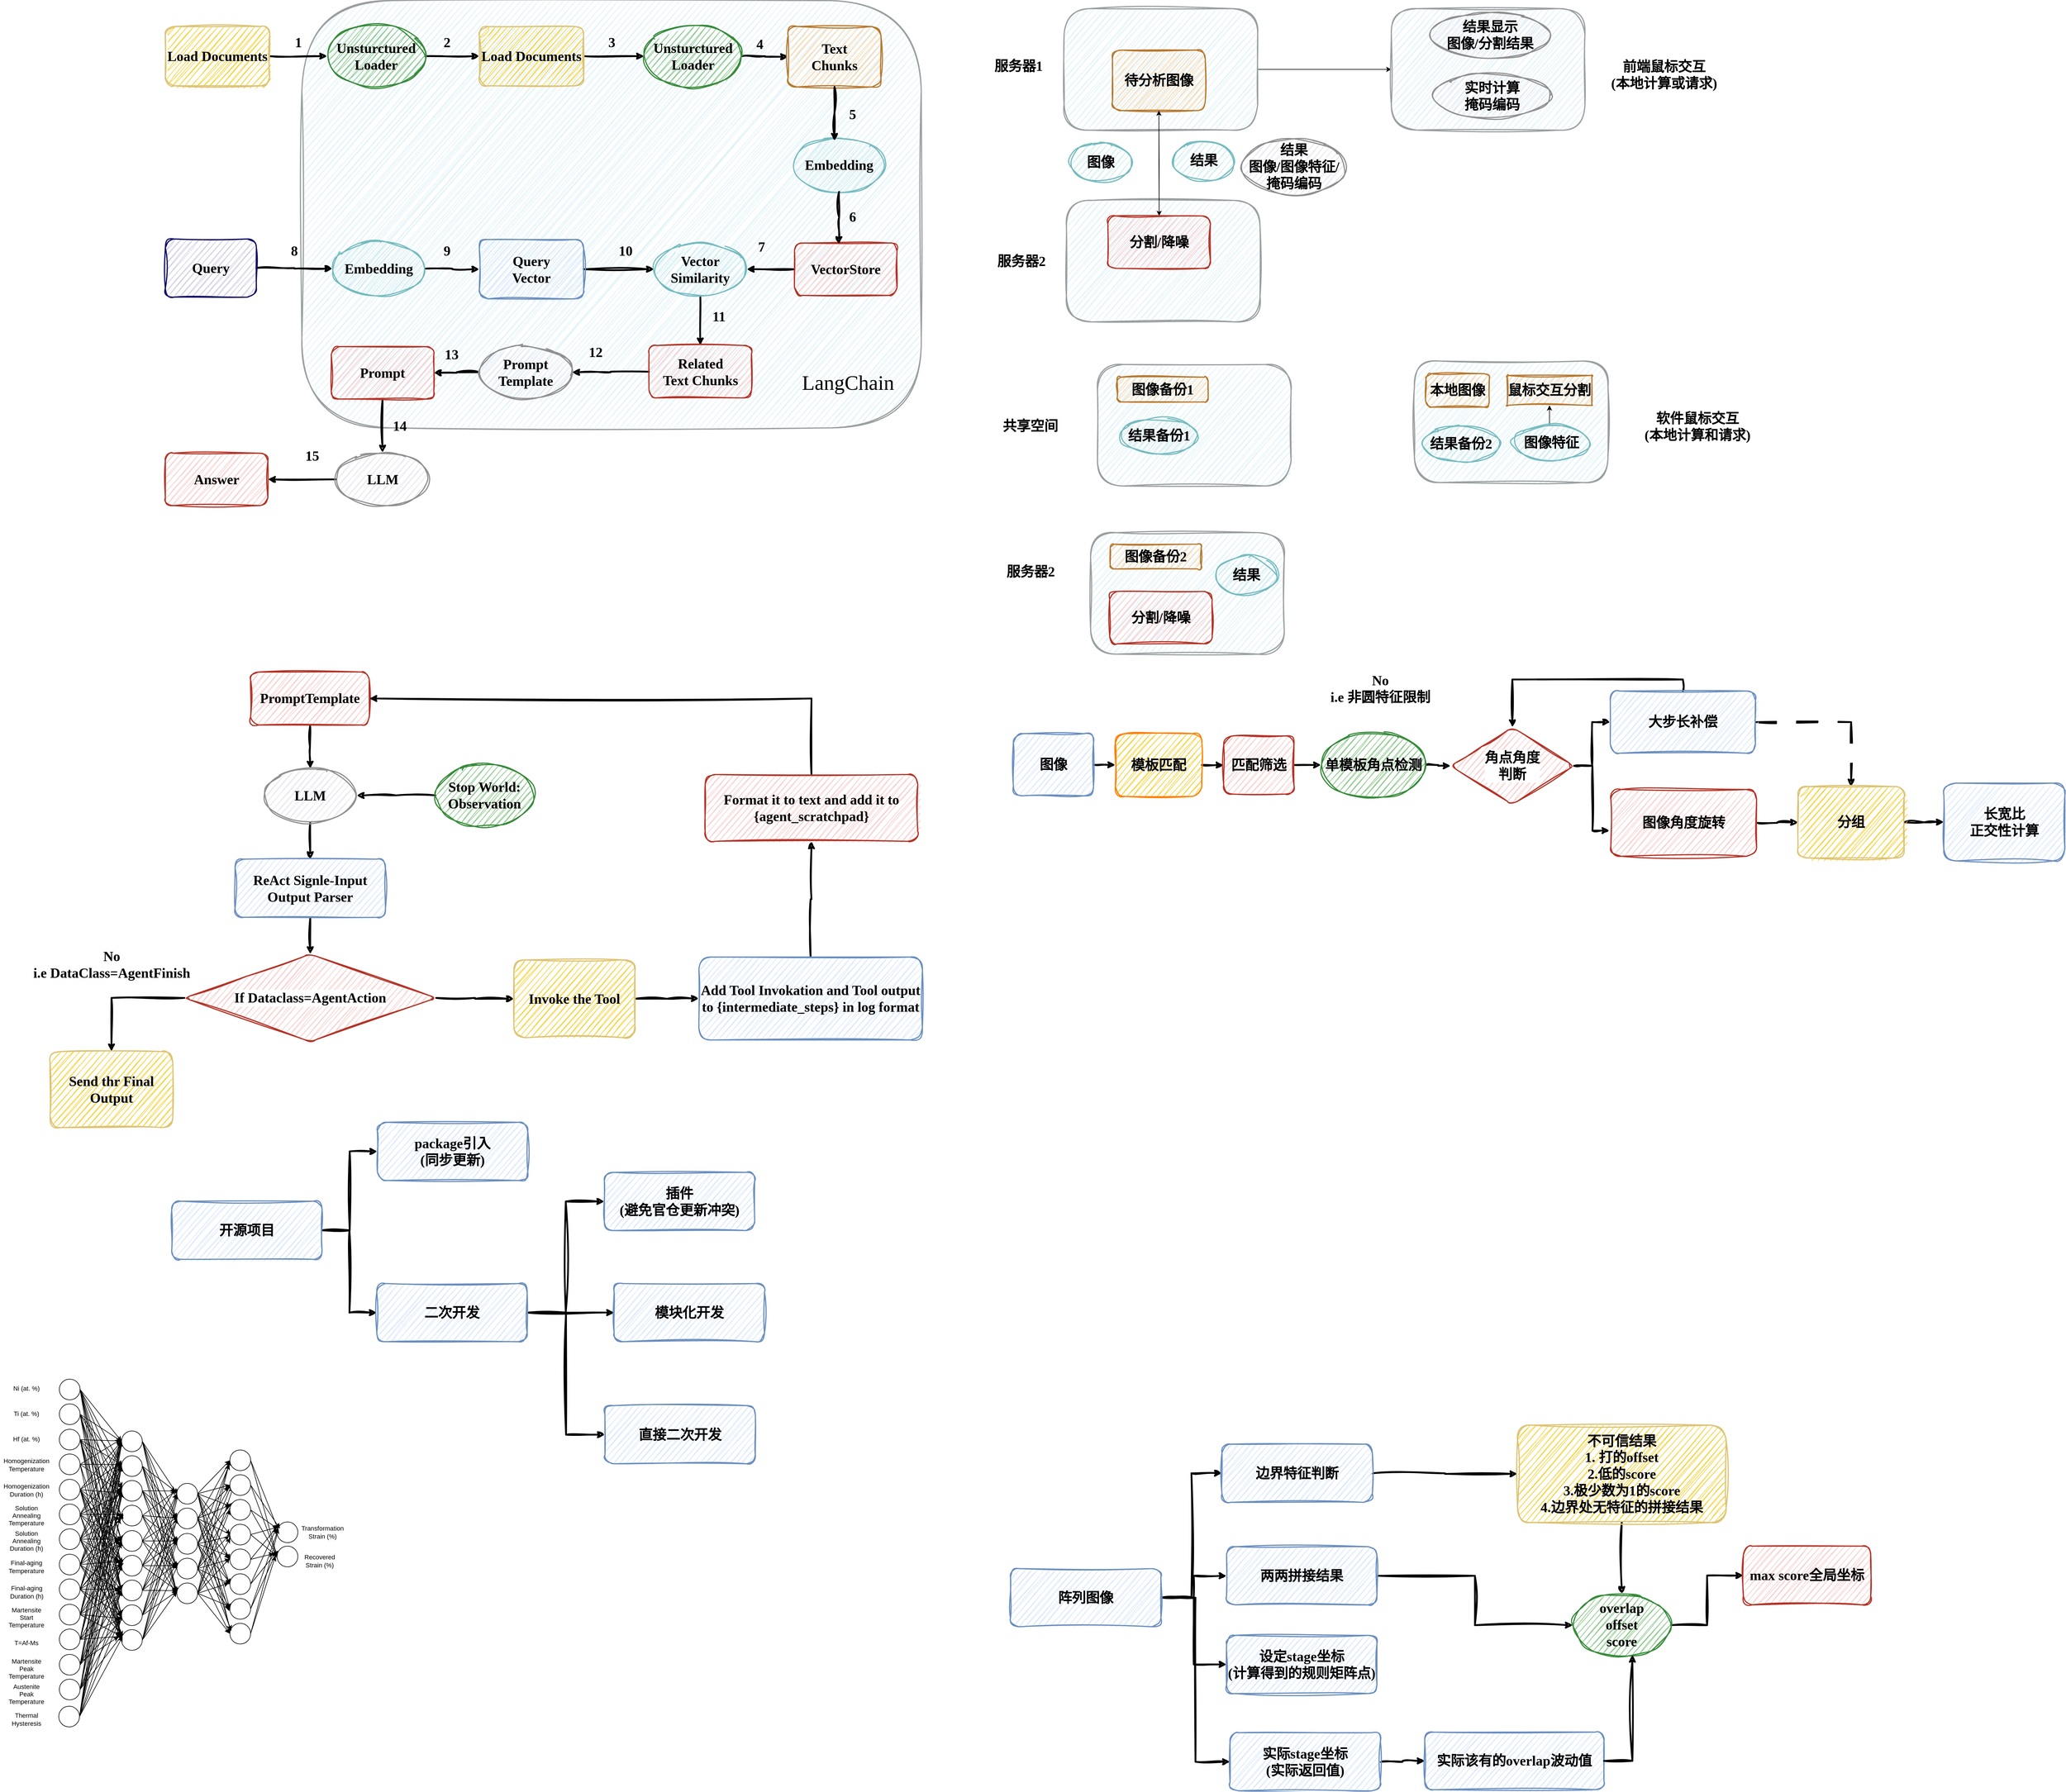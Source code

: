 <mxfile version="28.1.2">
  <diagram name="第 1 页" id="iGaQo6PPJgDkWrGs2-yL">
    <mxGraphModel dx="3283" dy="2037" grid="0" gridSize="10" guides="0" tooltips="1" connect="1" arrows="1" fold="1" page="0" pageScale="1" pageWidth="827" pageHeight="1169" math="0" shadow="0">
      <root>
        <mxCell id="0" />
        <mxCell id="1" parent="0" />
        <mxCell id="6wLO1wM4Qv6k_STgGtqq-21" style="edgeStyle=orthogonalEdgeStyle;rounded=0;orthogonalLoop=1;jettySize=auto;html=1;exitX=1;exitY=0.5;exitDx=0;exitDy=0;entryX=0;entryY=0.5;entryDx=0;entryDy=0;" parent="1" source="6wLO1wM4Qv6k_STgGtqq-7" target="6wLO1wM4Qv6k_STgGtqq-13" edge="1">
          <mxGeometry relative="1" as="geometry" />
        </mxCell>
        <mxCell id="6wLO1wM4Qv6k_STgGtqq-7" value="" style="whiteSpace=wrap;html=1;rounded=1;shadow=0;glass=0;sketch=1;jiggle=2;fillStyle=hatch;curveFitting=1;strokeColor=#9a9fa1;strokeWidth=2;align=center;verticalAlign=middle;fontFamily=Helvetica;fontSize=12;fontColor=default;labelBorderColor=none;fillColor=#dff2f9;gradientColor=none;arcSize=21;imageAspect=0;" parent="1" vertex="1">
          <mxGeometry x="1545" y="-69" width="336" height="211" as="geometry" />
        </mxCell>
        <mxCell id="6wLO1wM4Qv6k_STgGtqq-10" value="" style="whiteSpace=wrap;html=1;rounded=1;shadow=0;glass=0;sketch=1;jiggle=2;fillStyle=hatch;curveFitting=1;strokeColor=#9a9fa1;strokeWidth=2;align=center;verticalAlign=middle;fontFamily=Helvetica;fontSize=12;fontColor=default;labelBorderColor=none;fillColor=#dff2f9;gradientColor=none;arcSize=21;imageAspect=0;" parent="1" vertex="1">
          <mxGeometry x="1549" y="264" width="336" height="211" as="geometry" />
        </mxCell>
        <mxCell id="ki8LtiAd6n3yGq_93ToQ-1" value="" style="whiteSpace=wrap;html=1;rounded=1;shadow=0;glass=0;sketch=1;jiggle=2;fillStyle=hatch;curveFitting=1;strokeColor=#9a9fa1;strokeWidth=2;align=center;verticalAlign=middle;fontFamily=Helvetica;fontSize=12;fontColor=default;labelBorderColor=none;fillColor=#dff2f9;gradientColor=none;arcSize=21;imageAspect=0;" parent="1" vertex="1">
          <mxGeometry x="222" y="-83" width="1075" height="742" as="geometry" />
        </mxCell>
        <mxCell id="ki8LtiAd6n3yGq_93ToQ-2" style="edgeStyle=orthogonalEdgeStyle;rounded=1;orthogonalLoop=1;jettySize=auto;html=1;exitX=1;exitY=0.5;exitDx=0;exitDy=0;entryX=0;entryY=0.5;entryDx=0;entryDy=0;curved=0;sketch=1;curveFitting=1;jiggle=2;strokeWidth=3;" parent="1" source="ki8LtiAd6n3yGq_93ToQ-3" target="ki8LtiAd6n3yGq_93ToQ-5" edge="1">
          <mxGeometry relative="1" as="geometry">
            <mxPoint x="141" y="219" as="targetPoint" />
          </mxGeometry>
        </mxCell>
        <mxCell id="ki8LtiAd6n3yGq_93ToQ-3" value="&lt;font style=&quot;font-size: 24px;&quot; face=&quot;Comic Sans MS&quot;&gt;&lt;b style=&quot;&quot;&gt;Load Documents&lt;/b&gt;&lt;/font&gt;" style="rounded=1;whiteSpace=wrap;html=1;gradientColor=none;textShadow=0;fillStyle=hatch;fillColor=#f7d036;glass=0;shadow=0;labelBorderColor=none;strokeColor=#ddc374;strokeWidth=2;perimeterSpacing=0;sketch=1;curveFitting=1;jiggle=2;" parent="1" vertex="1">
          <mxGeometry x="-15" y="-38" width="181" height="103" as="geometry" />
        </mxCell>
        <mxCell id="ki8LtiAd6n3yGq_93ToQ-4" style="edgeStyle=orthogonalEdgeStyle;rounded=0;orthogonalLoop=1;jettySize=auto;html=1;exitX=1;exitY=0.5;exitDx=0;exitDy=0;entryX=0;entryY=0.5;entryDx=0;entryDy=0;sketch=1;curveFitting=1;jiggle=2;strokeWidth=3;" parent="1" source="ki8LtiAd6n3yGq_93ToQ-5" target="ki8LtiAd6n3yGq_93ToQ-7" edge="1">
          <mxGeometry relative="1" as="geometry" />
        </mxCell>
        <mxCell id="ki8LtiAd6n3yGq_93ToQ-5" value="&lt;font style=&quot;font-size: 24px;&quot; face=&quot;Comic Sans MS&quot;&gt;&lt;b style=&quot;&quot;&gt;Unsturctured Loader&lt;/b&gt;&lt;/font&gt;" style="ellipse;whiteSpace=wrap;html=1;fillColor=#86c785;strokeColor=#378b3a;fillStyle=hatch;strokeWidth=2;perimeterSpacing=0;sketch=1;curveFitting=1;jiggle=2;" parent="1" vertex="1">
          <mxGeometry x="266" y="-40.75" width="170" height="108.5" as="geometry" />
        </mxCell>
        <mxCell id="ki8LtiAd6n3yGq_93ToQ-6" style="edgeStyle=orthogonalEdgeStyle;shape=connector;rounded=0;sketch=1;jiggle=2;curveFitting=1;orthogonalLoop=1;jettySize=auto;html=1;exitX=1;exitY=0.5;exitDx=0;exitDy=0;entryX=0;entryY=0.5;entryDx=0;entryDy=0;strokeColor=default;strokeWidth=3;align=center;verticalAlign=middle;fontFamily=Helvetica;fontSize=11;fontColor=default;labelBackgroundColor=default;endArrow=classic;" parent="1" source="ki8LtiAd6n3yGq_93ToQ-7" target="ki8LtiAd6n3yGq_93ToQ-9" edge="1">
          <mxGeometry relative="1" as="geometry" />
        </mxCell>
        <mxCell id="ki8LtiAd6n3yGq_93ToQ-7" value="&lt;font style=&quot;font-size: 24px;&quot; face=&quot;Comic Sans MS&quot;&gt;&lt;b style=&quot;&quot;&gt;Load Documents&lt;/b&gt;&lt;/font&gt;" style="rounded=1;whiteSpace=wrap;html=1;gradientColor=none;textShadow=0;fillStyle=hatch;fillColor=#f7d036;glass=0;shadow=0;labelBorderColor=none;strokeColor=#ddc374;strokeWidth=2;perimeterSpacing=0;sketch=1;curveFitting=1;jiggle=2;" parent="1" vertex="1">
          <mxGeometry x="530" y="-38" width="181" height="103" as="geometry" />
        </mxCell>
        <mxCell id="ki8LtiAd6n3yGq_93ToQ-8" style="edgeStyle=orthogonalEdgeStyle;shape=connector;rounded=0;sketch=1;jiggle=2;curveFitting=1;orthogonalLoop=1;jettySize=auto;html=1;exitX=1;exitY=0.5;exitDx=0;exitDy=0;entryX=0;entryY=0.5;entryDx=0;entryDy=0;strokeColor=default;strokeWidth=3;align=center;verticalAlign=middle;fontFamily=Helvetica;fontSize=12;fontColor=default;labelBorderColor=none;labelBackgroundColor=default;endArrow=classic;" parent="1" source="ki8LtiAd6n3yGq_93ToQ-9" target="ki8LtiAd6n3yGq_93ToQ-10" edge="1">
          <mxGeometry relative="1" as="geometry" />
        </mxCell>
        <mxCell id="ki8LtiAd6n3yGq_93ToQ-9" value="&lt;font style=&quot;font-size: 24px;&quot; face=&quot;Comic Sans MS&quot;&gt;&lt;b style=&quot;&quot;&gt;Unsturctured Loader&lt;/b&gt;&lt;/font&gt;" style="ellipse;whiteSpace=wrap;html=1;fillColor=#86c785;strokeColor=#378b3a;fillStyle=hatch;strokeWidth=2;perimeterSpacing=0;sketch=1;curveFitting=1;jiggle=2;" parent="1" vertex="1">
          <mxGeometry x="816" y="-40.75" width="170" height="108.5" as="geometry" />
        </mxCell>
        <mxCell id="ki8LtiAd6n3yGq_93ToQ-10" value="&lt;font style=&quot;font-size: 24px;&quot; face=&quot;Comic Sans MS&quot;&gt;&lt;b style=&quot;&quot;&gt;Text&lt;/b&gt;&lt;/font&gt;&lt;div&gt;&lt;font style=&quot;font-size: 24px;&quot; face=&quot;Comic Sans MS&quot;&gt;&lt;b style=&quot;&quot;&gt;Chunks&lt;/b&gt;&lt;/font&gt;&lt;/div&gt;" style="rounded=1;whiteSpace=wrap;html=1;gradientColor=none;textShadow=0;fillStyle=hatch;fillColor=#fad7ac;glass=0;shadow=0;labelBorderColor=none;strokeColor=#b8782e;strokeWidth=2;perimeterSpacing=0;sketch=1;curveFitting=1;jiggle=2;" parent="1" vertex="1">
          <mxGeometry x="1066" y="-38" width="161" height="105" as="geometry" />
        </mxCell>
        <mxCell id="ki8LtiAd6n3yGq_93ToQ-11" value="&lt;font style=&quot;font-size: 24px;&quot; face=&quot;Comic Sans MS&quot;&gt;&lt;b style=&quot;&quot;&gt;Embedding&lt;/b&gt;&lt;/font&gt;" style="ellipse;whiteSpace=wrap;html=1;fillColor=#cdecf1;strokeColor=#75bbbf;fillStyle=hatch;strokeWidth=2;perimeterSpacing=0;sketch=1;curveFitting=1;jiggle=2;" parent="1" vertex="1">
          <mxGeometry x="1074" y="156" width="161" height="93" as="geometry" />
        </mxCell>
        <mxCell id="ki8LtiAd6n3yGq_93ToQ-12" style="edgeStyle=orthogonalEdgeStyle;shape=connector;rounded=0;sketch=1;jiggle=2;curveFitting=1;orthogonalLoop=1;jettySize=auto;html=1;exitX=0.5;exitY=1;exitDx=0;exitDy=0;entryX=0.449;entryY=0.05;entryDx=0;entryDy=0;entryPerimeter=0;strokeColor=default;strokeWidth=3;align=center;verticalAlign=middle;fontFamily=Helvetica;fontSize=12;fontColor=default;labelBorderColor=none;labelBackgroundColor=default;endArrow=classic;" parent="1" source="ki8LtiAd6n3yGq_93ToQ-10" target="ki8LtiAd6n3yGq_93ToQ-11" edge="1">
          <mxGeometry relative="1" as="geometry" />
        </mxCell>
        <mxCell id="ki8LtiAd6n3yGq_93ToQ-13" style="edgeStyle=orthogonalEdgeStyle;shape=connector;rounded=0;sketch=1;jiggle=2;curveFitting=1;orthogonalLoop=1;jettySize=auto;html=1;exitX=0;exitY=0.5;exitDx=0;exitDy=0;strokeColor=default;strokeWidth=3;align=center;verticalAlign=middle;fontFamily=Helvetica;fontSize=12;fontColor=default;labelBorderColor=none;labelBackgroundColor=default;endArrow=classic;" parent="1" source="ki8LtiAd6n3yGq_93ToQ-14" target="ki8LtiAd6n3yGq_93ToQ-17" edge="1">
          <mxGeometry relative="1" as="geometry" />
        </mxCell>
        <mxCell id="ki8LtiAd6n3yGq_93ToQ-14" value="&lt;font style=&quot;font-size: 24px;&quot; face=&quot;Comic Sans MS&quot;&gt;&lt;b style=&quot;&quot;&gt;VectorStore&lt;/b&gt;&lt;/font&gt;" style="rounded=1;whiteSpace=wrap;html=1;gradientColor=none;textShadow=0;fillStyle=hatch;fillColor=#f8cdcc;glass=0;shadow=0;labelBorderColor=none;strokeColor=#b43427;strokeWidth=2;perimeterSpacing=0;sketch=1;curveFitting=1;jiggle=2;" parent="1" vertex="1">
          <mxGeometry x="1077" y="338" width="178" height="91" as="geometry" />
        </mxCell>
        <mxCell id="ki8LtiAd6n3yGq_93ToQ-15" style="edgeStyle=orthogonalEdgeStyle;shape=connector;rounded=0;sketch=1;jiggle=2;curveFitting=1;orthogonalLoop=1;jettySize=auto;html=1;exitX=0.5;exitY=1;exitDx=0;exitDy=0;entryX=0.433;entryY=0.021;entryDx=0;entryDy=0;entryPerimeter=0;strokeColor=default;strokeWidth=3;align=center;verticalAlign=middle;fontFamily=Helvetica;fontSize=12;fontColor=default;labelBorderColor=none;labelBackgroundColor=default;endArrow=classic;" parent="1" source="ki8LtiAd6n3yGq_93ToQ-11" target="ki8LtiAd6n3yGq_93ToQ-14" edge="1">
          <mxGeometry relative="1" as="geometry" />
        </mxCell>
        <mxCell id="ki8LtiAd6n3yGq_93ToQ-16" style="edgeStyle=orthogonalEdgeStyle;shape=connector;rounded=0;sketch=1;jiggle=2;curveFitting=1;orthogonalLoop=1;jettySize=auto;html=1;exitX=0.5;exitY=1;exitDx=0;exitDy=0;entryX=0.5;entryY=0;entryDx=0;entryDy=0;strokeColor=default;strokeWidth=3;align=center;verticalAlign=middle;fontFamily=Helvetica;fontSize=12;fontColor=default;labelBorderColor=none;labelBackgroundColor=default;endArrow=classic;" parent="1" source="ki8LtiAd6n3yGq_93ToQ-17" target="ki8LtiAd6n3yGq_93ToQ-25" edge="1">
          <mxGeometry relative="1" as="geometry" />
        </mxCell>
        <mxCell id="ki8LtiAd6n3yGq_93ToQ-17" value="&lt;font style=&quot;font-size: 24px;&quot; face=&quot;Comic Sans MS&quot;&gt;&lt;b style=&quot;&quot;&gt;Vector&lt;/b&gt;&lt;/font&gt;&lt;div&gt;&lt;font style=&quot;font-size: 24px;&quot; face=&quot;Comic Sans MS&quot;&gt;&lt;b style=&quot;&quot;&gt;Similarity&lt;/b&gt;&lt;/font&gt;&lt;/div&gt;" style="ellipse;whiteSpace=wrap;html=1;fillColor=#cdecf1;strokeColor=#75bbbf;fillStyle=hatch;strokeWidth=2;perimeterSpacing=0;sketch=1;curveFitting=1;jiggle=2;" parent="1" vertex="1">
          <mxGeometry x="833" y="337" width="161" height="93" as="geometry" />
        </mxCell>
        <mxCell id="ki8LtiAd6n3yGq_93ToQ-18" style="edgeStyle=orthogonalEdgeStyle;shape=connector;rounded=0;sketch=1;jiggle=2;curveFitting=1;orthogonalLoop=1;jettySize=auto;html=1;exitX=1;exitY=0.5;exitDx=0;exitDy=0;strokeColor=default;strokeWidth=3;align=center;verticalAlign=middle;fontFamily=Helvetica;fontSize=12;fontColor=default;labelBorderColor=none;labelBackgroundColor=default;endArrow=classic;" parent="1" source="ki8LtiAd6n3yGq_93ToQ-19" target="ki8LtiAd6n3yGq_93ToQ-17" edge="1">
          <mxGeometry relative="1" as="geometry" />
        </mxCell>
        <mxCell id="ki8LtiAd6n3yGq_93ToQ-19" value="&lt;font style=&quot;font-size: 24px;&quot; face=&quot;Comic Sans MS&quot;&gt;&lt;b style=&quot;&quot;&gt;Query&lt;/b&gt;&lt;/font&gt;&lt;div&gt;&lt;font style=&quot;font-size: 24px;&quot; face=&quot;Comic Sans MS&quot;&gt;&lt;b style=&quot;&quot;&gt;Vector&lt;/b&gt;&lt;/font&gt;&lt;/div&gt;" style="rounded=1;whiteSpace=wrap;html=1;gradientColor=none;textShadow=0;fillStyle=hatch;fillColor=#d9e7fc;glass=0;shadow=0;labelBorderColor=none;strokeColor=#6a8ebf;strokeWidth=2;perimeterSpacing=0;sketch=1;curveFitting=1;jiggle=2;" parent="1" vertex="1">
          <mxGeometry x="530" y="332" width="181" height="103" as="geometry" />
        </mxCell>
        <mxCell id="ki8LtiAd6n3yGq_93ToQ-20" style="edgeStyle=orthogonalEdgeStyle;shape=connector;rounded=0;sketch=1;jiggle=2;curveFitting=1;orthogonalLoop=1;jettySize=auto;html=1;exitX=1;exitY=0.5;exitDx=0;exitDy=0;entryX=0;entryY=0.5;entryDx=0;entryDy=0;strokeColor=default;strokeWidth=3;align=center;verticalAlign=middle;fontFamily=Helvetica;fontSize=12;fontColor=default;labelBorderColor=none;labelBackgroundColor=default;endArrow=classic;" parent="1" source="ki8LtiAd6n3yGq_93ToQ-21" target="ki8LtiAd6n3yGq_93ToQ-19" edge="1">
          <mxGeometry relative="1" as="geometry" />
        </mxCell>
        <mxCell id="ki8LtiAd6n3yGq_93ToQ-21" value="&lt;font style=&quot;font-size: 24px;&quot; face=&quot;Comic Sans MS&quot;&gt;&lt;b style=&quot;&quot;&gt;Embedding&lt;/b&gt;&lt;/font&gt;" style="ellipse;whiteSpace=wrap;html=1;fillColor=#cdecf1;strokeColor=#75bbbf;fillStyle=hatch;strokeWidth=2;perimeterSpacing=0;sketch=1;curveFitting=1;jiggle=2;" parent="1" vertex="1">
          <mxGeometry x="275" y="336" width="161" height="93" as="geometry" />
        </mxCell>
        <mxCell id="ki8LtiAd6n3yGq_93ToQ-22" style="edgeStyle=orthogonalEdgeStyle;shape=connector;rounded=0;sketch=1;jiggle=2;curveFitting=1;orthogonalLoop=1;jettySize=auto;html=1;exitX=1;exitY=0.5;exitDx=0;exitDy=0;entryX=0;entryY=0.5;entryDx=0;entryDy=0;strokeColor=default;strokeWidth=3;align=center;verticalAlign=middle;fontFamily=Helvetica;fontSize=12;fontColor=default;labelBorderColor=none;labelBackgroundColor=default;endArrow=classic;" parent="1" source="ki8LtiAd6n3yGq_93ToQ-23" target="ki8LtiAd6n3yGq_93ToQ-21" edge="1">
          <mxGeometry relative="1" as="geometry" />
        </mxCell>
        <mxCell id="ki8LtiAd6n3yGq_93ToQ-23" value="&lt;font style=&quot;font-size: 24px;&quot; face=&quot;Comic Sans MS&quot;&gt;&lt;b style=&quot;&quot;&gt;Query&lt;/b&gt;&lt;/font&gt;" style="rounded=1;whiteSpace=wrap;html=1;gradientColor=none;textShadow=0;fillStyle=hatch;fillColor=#cfcde1;glass=0;shadow=0;labelBorderColor=none;strokeColor=#0f0b65;strokeWidth=2;perimeterSpacing=0;sketch=1;curveFitting=1;jiggle=2;" parent="1" vertex="1">
          <mxGeometry x="-15" y="331" width="158" height="101" as="geometry" />
        </mxCell>
        <mxCell id="ki8LtiAd6n3yGq_93ToQ-24" style="edgeStyle=orthogonalEdgeStyle;shape=connector;rounded=0;sketch=1;jiggle=2;curveFitting=1;orthogonalLoop=1;jettySize=auto;html=1;strokeColor=default;strokeWidth=3;align=center;verticalAlign=middle;fontFamily=Helvetica;fontSize=12;fontColor=default;labelBorderColor=none;labelBackgroundColor=default;endArrow=classic;" parent="1" source="ki8LtiAd6n3yGq_93ToQ-25" target="ki8LtiAd6n3yGq_93ToQ-27" edge="1">
          <mxGeometry relative="1" as="geometry" />
        </mxCell>
        <mxCell id="ki8LtiAd6n3yGq_93ToQ-25" value="&lt;font style=&quot;font-size: 24px;&quot; face=&quot;Comic Sans MS&quot;&gt;&lt;b style=&quot;&quot;&gt;Related&lt;/b&gt;&lt;/font&gt;&lt;div&gt;&lt;font style=&quot;font-size: 24px;&quot; face=&quot;Comic Sans MS&quot;&gt;&lt;b style=&quot;&quot;&gt;Text Chunks&lt;/b&gt;&lt;/font&gt;&lt;/div&gt;" style="rounded=1;whiteSpace=wrap;html=1;gradientColor=none;textShadow=0;fillStyle=hatch;fillColor=#f8cdcc;glass=0;shadow=0;labelBorderColor=none;strokeColor=#b43427;strokeWidth=2;perimeterSpacing=0;sketch=1;curveFitting=1;jiggle=2;" parent="1" vertex="1">
          <mxGeometry x="824.5" y="516" width="178" height="91" as="geometry" />
        </mxCell>
        <mxCell id="ki8LtiAd6n3yGq_93ToQ-26" value="" style="edgeStyle=orthogonalEdgeStyle;shape=connector;rounded=0;sketch=1;jiggle=2;curveFitting=1;orthogonalLoop=1;jettySize=auto;html=1;strokeColor=default;strokeWidth=3;align=center;verticalAlign=middle;fontFamily=Helvetica;fontSize=12;fontColor=default;labelBorderColor=none;labelBackgroundColor=default;endArrow=classic;" parent="1" source="ki8LtiAd6n3yGq_93ToQ-27" target="ki8LtiAd6n3yGq_93ToQ-29" edge="1">
          <mxGeometry relative="1" as="geometry" />
        </mxCell>
        <mxCell id="ki8LtiAd6n3yGq_93ToQ-27" value="&lt;font face=&quot;Comic Sans MS&quot;&gt;&lt;span style=&quot;font-size: 24px;&quot;&gt;&lt;b&gt;Prompt&lt;/b&gt;&lt;/span&gt;&lt;/font&gt;&lt;div&gt;&lt;font face=&quot;Comic Sans MS&quot;&gt;&lt;span style=&quot;font-size: 24px;&quot;&gt;&lt;b&gt;Template&lt;/b&gt;&lt;/span&gt;&lt;/font&gt;&lt;/div&gt;" style="ellipse;whiteSpace=wrap;html=1;fillColor=#e7e6f1;strokeColor=#908f8f;fillStyle=hatch;strokeWidth=2;perimeterSpacing=0;sketch=1;curveFitting=1;jiggle=2;" parent="1" vertex="1">
          <mxGeometry x="530" y="516" width="161" height="93" as="geometry" />
        </mxCell>
        <mxCell id="ki8LtiAd6n3yGq_93ToQ-28" style="edgeStyle=orthogonalEdgeStyle;shape=connector;rounded=0;sketch=1;jiggle=2;curveFitting=1;orthogonalLoop=1;jettySize=auto;html=1;exitX=0.5;exitY=1;exitDx=0;exitDy=0;strokeColor=default;strokeWidth=3;align=center;verticalAlign=middle;fontFamily=Helvetica;fontSize=12;fontColor=default;labelBorderColor=none;labelBackgroundColor=default;endArrow=classic;" parent="1" source="ki8LtiAd6n3yGq_93ToQ-29" target="ki8LtiAd6n3yGq_93ToQ-31" edge="1">
          <mxGeometry relative="1" as="geometry" />
        </mxCell>
        <mxCell id="ki8LtiAd6n3yGq_93ToQ-29" value="&lt;font face=&quot;Comic Sans MS&quot;&gt;&lt;span style=&quot;font-size: 24px;&quot;&gt;&lt;b&gt;Prompt&lt;/b&gt;&lt;/span&gt;&lt;/font&gt;" style="rounded=1;whiteSpace=wrap;html=1;gradientColor=none;textShadow=0;fillStyle=hatch;fillColor=#f8cdcc;glass=0;shadow=0;labelBorderColor=none;strokeColor=#b43427;strokeWidth=2;perimeterSpacing=0;sketch=1;curveFitting=1;jiggle=2;" parent="1" vertex="1">
          <mxGeometry x="273" y="518" width="178" height="91" as="geometry" />
        </mxCell>
        <mxCell id="ki8LtiAd6n3yGq_93ToQ-30" value="" style="edgeStyle=orthogonalEdgeStyle;shape=connector;rounded=0;sketch=1;jiggle=2;curveFitting=1;orthogonalLoop=1;jettySize=auto;html=1;strokeColor=default;strokeWidth=3;align=center;verticalAlign=middle;fontFamily=Helvetica;fontSize=12;fontColor=default;labelBorderColor=none;labelBackgroundColor=default;endArrow=classic;" parent="1" source="ki8LtiAd6n3yGq_93ToQ-31" target="ki8LtiAd6n3yGq_93ToQ-32" edge="1">
          <mxGeometry relative="1" as="geometry" />
        </mxCell>
        <mxCell id="ki8LtiAd6n3yGq_93ToQ-31" value="&lt;font face=&quot;Comic Sans MS&quot;&gt;&lt;span style=&quot;font-size: 24px;&quot;&gt;&lt;b&gt;LLM&lt;/b&gt;&lt;/span&gt;&lt;/font&gt;" style="ellipse;whiteSpace=wrap;html=1;fillColor=#e7e6f1;strokeColor=#908f8f;fillStyle=hatch;strokeWidth=2;perimeterSpacing=0;sketch=1;curveFitting=1;jiggle=2;" parent="1" vertex="1">
          <mxGeometry x="281.5" y="702" width="161" height="93" as="geometry" />
        </mxCell>
        <mxCell id="ki8LtiAd6n3yGq_93ToQ-32" value="&lt;font face=&quot;Comic Sans MS&quot;&gt;&lt;span style=&quot;font-size: 24px;&quot;&gt;&lt;b&gt;Answer&lt;/b&gt;&lt;/span&gt;&lt;/font&gt;" style="rounded=1;whiteSpace=wrap;html=1;gradientColor=none;textShadow=0;fillStyle=hatch;fillColor=#f8cdcc;glass=0;shadow=0;labelBorderColor=none;strokeColor=#b43427;strokeWidth=2;perimeterSpacing=0;sketch=1;curveFitting=1;jiggle=2;" parent="1" vertex="1">
          <mxGeometry x="-15" y="703" width="178" height="91" as="geometry" />
        </mxCell>
        <mxCell id="ki8LtiAd6n3yGq_93ToQ-33" value="&lt;font face=&quot;Comic Sans MS&quot; style=&quot;font-size: 36px;&quot;&gt;LangChain&lt;/font&gt;" style="text;html=1;align=center;verticalAlign=middle;whiteSpace=wrap;rounded=0;fontFamily=Helvetica;fontSize=12;fontColor=default;labelBorderColor=none;" parent="1" vertex="1">
          <mxGeometry x="1019" y="543" width="302" height="76" as="geometry" />
        </mxCell>
        <mxCell id="ki8LtiAd6n3yGq_93ToQ-34" value="&lt;font face=&quot;Comic Sans MS&quot; style=&quot;font-size: 24px;&quot;&gt;&lt;b&gt;1&lt;/b&gt;&lt;/font&gt;" style="text;html=1;align=center;verticalAlign=middle;whiteSpace=wrap;rounded=0;fontFamily=Helvetica;fontSize=12;fontColor=default;labelBorderColor=none;" parent="1" vertex="1">
          <mxGeometry x="170" y="-30" width="92" height="40" as="geometry" />
        </mxCell>
        <mxCell id="ki8LtiAd6n3yGq_93ToQ-35" value="&lt;font face=&quot;Comic Sans MS&quot; style=&quot;font-size: 24px;&quot;&gt;&lt;b&gt;2&lt;/b&gt;&lt;/font&gt;" style="text;html=1;align=center;verticalAlign=middle;whiteSpace=wrap;rounded=0;fontFamily=Helvetica;fontSize=12;fontColor=default;labelBorderColor=none;" parent="1" vertex="1">
          <mxGeometry x="428" y="-30" width="92" height="40" as="geometry" />
        </mxCell>
        <mxCell id="ki8LtiAd6n3yGq_93ToQ-36" value="&lt;font face=&quot;Comic Sans MS&quot; style=&quot;font-size: 24px;&quot;&gt;&lt;b&gt;3&lt;/b&gt;&lt;/font&gt;" style="text;html=1;align=center;verticalAlign=middle;whiteSpace=wrap;rounded=0;fontFamily=Helvetica;fontSize=12;fontColor=default;labelBorderColor=none;" parent="1" vertex="1">
          <mxGeometry x="713.5" y="-30" width="92" height="40" as="geometry" />
        </mxCell>
        <mxCell id="ki8LtiAd6n3yGq_93ToQ-37" value="&lt;font face=&quot;Comic Sans MS&quot; style=&quot;font-size: 24px;&quot;&gt;&lt;b&gt;4&lt;/b&gt;&lt;/font&gt;" style="text;html=1;align=center;verticalAlign=middle;whiteSpace=wrap;rounded=0;fontFamily=Helvetica;fontSize=12;fontColor=default;labelBorderColor=none;" parent="1" vertex="1">
          <mxGeometry x="971" y="-27" width="92" height="40" as="geometry" />
        </mxCell>
        <mxCell id="ki8LtiAd6n3yGq_93ToQ-38" value="&lt;font face=&quot;Comic Sans MS&quot; style=&quot;font-size: 24px;&quot;&gt;&lt;b&gt;5&lt;/b&gt;&lt;/font&gt;" style="text;html=1;align=center;verticalAlign=middle;whiteSpace=wrap;rounded=0;fontFamily=Helvetica;fontSize=12;fontColor=default;labelBorderColor=none;" parent="1" vertex="1">
          <mxGeometry x="1132" y="95" width="92" height="40" as="geometry" />
        </mxCell>
        <mxCell id="ki8LtiAd6n3yGq_93ToQ-39" value="&lt;font face=&quot;Comic Sans MS&quot; style=&quot;font-size: 24px;&quot;&gt;&lt;b&gt;6&lt;/b&gt;&lt;/font&gt;" style="text;html=1;align=center;verticalAlign=middle;whiteSpace=wrap;rounded=0;fontFamily=Helvetica;fontSize=12;fontColor=default;labelBorderColor=none;" parent="1" vertex="1">
          <mxGeometry x="1132" y="273" width="92" height="40" as="geometry" />
        </mxCell>
        <mxCell id="ki8LtiAd6n3yGq_93ToQ-40" value="&lt;font face=&quot;Comic Sans MS&quot; style=&quot;font-size: 24px;&quot;&gt;&lt;b&gt;7&lt;/b&gt;&lt;/font&gt;" style="text;html=1;align=center;verticalAlign=middle;whiteSpace=wrap;rounded=0;fontFamily=Helvetica;fontSize=12;fontColor=default;labelBorderColor=none;" parent="1" vertex="1">
          <mxGeometry x="974" y="325" width="92" height="40" as="geometry" />
        </mxCell>
        <mxCell id="ki8LtiAd6n3yGq_93ToQ-41" value="&lt;font face=&quot;Comic Sans MS&quot; style=&quot;font-size: 24px;&quot;&gt;&lt;b&gt;8&lt;/b&gt;&lt;/font&gt;" style="text;html=1;align=center;verticalAlign=middle;whiteSpace=wrap;rounded=0;fontFamily=Helvetica;fontSize=12;fontColor=default;labelBorderColor=none;" parent="1" vertex="1">
          <mxGeometry x="163" y="332" width="92" height="40" as="geometry" />
        </mxCell>
        <mxCell id="ki8LtiAd6n3yGq_93ToQ-42" value="&lt;font face=&quot;Comic Sans MS&quot; style=&quot;font-size: 24px;&quot;&gt;&lt;b&gt;9&lt;/b&gt;&lt;/font&gt;" style="text;html=1;align=center;verticalAlign=middle;whiteSpace=wrap;rounded=0;fontFamily=Helvetica;fontSize=12;fontColor=default;labelBorderColor=none;" parent="1" vertex="1">
          <mxGeometry x="428" y="332" width="92" height="40" as="geometry" />
        </mxCell>
        <mxCell id="ki8LtiAd6n3yGq_93ToQ-43" value="&lt;font face=&quot;Comic Sans MS&quot; style=&quot;font-size: 24px;&quot;&gt;&lt;b&gt;10&lt;/b&gt;&lt;/font&gt;" style="text;html=1;align=center;verticalAlign=middle;whiteSpace=wrap;rounded=0;fontFamily=Helvetica;fontSize=12;fontColor=default;labelBorderColor=none;" parent="1" vertex="1">
          <mxGeometry x="738" y="332" width="92" height="40" as="geometry" />
        </mxCell>
        <mxCell id="ki8LtiAd6n3yGq_93ToQ-44" value="&lt;font face=&quot;Comic Sans MS&quot; style=&quot;font-size: 24px;&quot;&gt;&lt;b&gt;11&lt;/b&gt;&lt;/font&gt;" style="text;html=1;align=center;verticalAlign=middle;whiteSpace=wrap;rounded=0;fontFamily=Helvetica;fontSize=12;fontColor=default;labelBorderColor=none;" parent="1" vertex="1">
          <mxGeometry x="900" y="446" width="92" height="40" as="geometry" />
        </mxCell>
        <mxCell id="ki8LtiAd6n3yGq_93ToQ-45" value="&lt;font face=&quot;Comic Sans MS&quot; style=&quot;font-size: 24px;&quot;&gt;&lt;b&gt;12&lt;/b&gt;&lt;/font&gt;" style="text;html=1;align=center;verticalAlign=middle;whiteSpace=wrap;rounded=0;fontFamily=Helvetica;fontSize=12;fontColor=default;labelBorderColor=none;" parent="1" vertex="1">
          <mxGeometry x="686" y="508" width="92" height="40" as="geometry" />
        </mxCell>
        <mxCell id="ki8LtiAd6n3yGq_93ToQ-46" value="&lt;font face=&quot;Comic Sans MS&quot; style=&quot;font-size: 24px;&quot;&gt;&lt;b&gt;13&lt;/b&gt;&lt;/font&gt;" style="text;html=1;align=center;verticalAlign=middle;whiteSpace=wrap;rounded=0;fontFamily=Helvetica;fontSize=12;fontColor=default;labelBorderColor=none;" parent="1" vertex="1">
          <mxGeometry x="436" y="512" width="92" height="40" as="geometry" />
        </mxCell>
        <mxCell id="ki8LtiAd6n3yGq_93ToQ-47" value="&lt;font face=&quot;Comic Sans MS&quot; style=&quot;font-size: 24px;&quot;&gt;&lt;b&gt;14&lt;/b&gt;&lt;/font&gt;" style="text;html=1;align=center;verticalAlign=middle;whiteSpace=wrap;rounded=0;fontFamily=Helvetica;fontSize=12;fontColor=default;labelBorderColor=none;" parent="1" vertex="1">
          <mxGeometry x="346" y="636" width="92" height="40" as="geometry" />
        </mxCell>
        <mxCell id="ki8LtiAd6n3yGq_93ToQ-48" value="&lt;font face=&quot;Comic Sans MS&quot; style=&quot;font-size: 24px;&quot;&gt;&lt;b&gt;15&lt;/b&gt;&lt;/font&gt;" style="text;html=1;align=center;verticalAlign=middle;whiteSpace=wrap;rounded=0;fontFamily=Helvetica;fontSize=12;fontColor=default;labelBorderColor=none;" parent="1" vertex="1">
          <mxGeometry x="194" y="688" width="92" height="40" as="geometry" />
        </mxCell>
        <mxCell id="T2wt9KZi8Y2AyrN_D059-5" style="edgeStyle=orthogonalEdgeStyle;shape=connector;rounded=0;sketch=1;jiggle=2;curveFitting=1;orthogonalLoop=1;jettySize=auto;html=1;exitX=0.5;exitY=1;exitDx=0;exitDy=0;strokeColor=default;strokeWidth=3;align=center;verticalAlign=middle;fontFamily=Helvetica;fontSize=12;fontColor=default;labelBorderColor=none;labelBackgroundColor=default;endArrow=classic;" parent="1" source="T2wt9KZi8Y2AyrN_D059-3" target="T2wt9KZi8Y2AyrN_D059-7" edge="1">
          <mxGeometry relative="1" as="geometry">
            <mxPoint x="235.529" y="1223.471" as="targetPoint" />
          </mxGeometry>
        </mxCell>
        <mxCell id="T2wt9KZi8Y2AyrN_D059-3" value="&lt;font face=&quot;Comic Sans MS&quot;&gt;&lt;span style=&quot;font-size: 24px;&quot;&gt;&lt;b&gt;PromptTemplate&lt;/b&gt;&lt;/span&gt;&lt;/font&gt;" style="rounded=1;whiteSpace=wrap;html=1;gradientColor=none;textShadow=0;fillStyle=hatch;fillColor=#f8cdcc;glass=0;shadow=0;labelBorderColor=none;strokeColor=#b43427;strokeWidth=2;perimeterSpacing=0;sketch=1;curveFitting=1;jiggle=2;" parent="1" vertex="1">
          <mxGeometry x="133" y="1083" width="206" height="92" as="geometry" />
        </mxCell>
        <mxCell id="T2wt9KZi8Y2AyrN_D059-12" value="" style="edgeStyle=orthogonalEdgeStyle;shape=connector;rounded=0;sketch=1;jiggle=2;curveFitting=1;orthogonalLoop=1;jettySize=auto;html=1;strokeColor=default;strokeWidth=3;align=center;verticalAlign=middle;fontFamily=Helvetica;fontSize=12;fontColor=default;labelBorderColor=none;labelBackgroundColor=default;endArrow=classic;" parent="1" source="T2wt9KZi8Y2AyrN_D059-7" target="T2wt9KZi8Y2AyrN_D059-11" edge="1">
          <mxGeometry relative="1" as="geometry" />
        </mxCell>
        <mxCell id="T2wt9KZi8Y2AyrN_D059-7" value="&lt;font face=&quot;Comic Sans MS&quot;&gt;&lt;span style=&quot;font-size: 24px;&quot;&gt;&lt;b&gt;LLM&lt;/b&gt;&lt;/span&gt;&lt;/font&gt;" style="ellipse;whiteSpace=wrap;html=1;fillColor=#e7e6f1;strokeColor=#908f8f;fillStyle=hatch;strokeWidth=2;perimeterSpacing=0;sketch=1;curveFitting=1;jiggle=2;" parent="1" vertex="1">
          <mxGeometry x="156" y="1251" width="161" height="93" as="geometry" />
        </mxCell>
        <mxCell id="T2wt9KZi8Y2AyrN_D059-10" style="edgeStyle=orthogonalEdgeStyle;shape=connector;rounded=0;sketch=1;jiggle=2;curveFitting=1;orthogonalLoop=1;jettySize=auto;html=1;strokeColor=default;strokeWidth=3;align=center;verticalAlign=middle;fontFamily=Helvetica;fontSize=12;fontColor=default;labelBorderColor=none;labelBackgroundColor=default;endArrow=classic;" parent="1" source="T2wt9KZi8Y2AyrN_D059-9" target="T2wt9KZi8Y2AyrN_D059-7" edge="1">
          <mxGeometry relative="1" as="geometry" />
        </mxCell>
        <mxCell id="T2wt9KZi8Y2AyrN_D059-9" value="&lt;font face=&quot;Comic Sans MS&quot;&gt;&lt;span style=&quot;font-size: 24px;&quot;&gt;&lt;b&gt;Stop World:&lt;/b&gt;&lt;/span&gt;&lt;/font&gt;&lt;div&gt;&lt;font face=&quot;Comic Sans MS&quot;&gt;&lt;span style=&quot;font-size: 24px;&quot;&gt;&lt;b&gt;Observation&lt;/b&gt;&lt;/span&gt;&lt;/font&gt;&lt;/div&gt;" style="ellipse;whiteSpace=wrap;html=1;fillColor=#86c785;strokeColor=#378b3a;fillStyle=hatch;strokeWidth=2;perimeterSpacing=0;sketch=1;curveFitting=1;jiggle=2;" parent="1" vertex="1">
          <mxGeometry x="454" y="1243" width="170" height="108.5" as="geometry" />
        </mxCell>
        <mxCell id="T2wt9KZi8Y2AyrN_D059-14" style="edgeStyle=orthogonalEdgeStyle;shape=connector;rounded=0;sketch=1;jiggle=2;curveFitting=1;orthogonalLoop=1;jettySize=auto;html=1;exitX=0.5;exitY=1;exitDx=0;exitDy=0;strokeColor=default;strokeWidth=3;align=center;verticalAlign=middle;fontFamily=Helvetica;fontSize=12;fontColor=default;labelBorderColor=none;labelBackgroundColor=default;endArrow=classic;" parent="1" source="T2wt9KZi8Y2AyrN_D059-11" target="T2wt9KZi8Y2AyrN_D059-13" edge="1">
          <mxGeometry relative="1" as="geometry" />
        </mxCell>
        <mxCell id="T2wt9KZi8Y2AyrN_D059-11" value="&lt;font face=&quot;Comic Sans MS&quot;&gt;&lt;span style=&quot;font-size: 24px;&quot;&gt;&lt;b&gt;ReAct Signle-Input Output Parser&lt;/b&gt;&lt;/span&gt;&lt;/font&gt;" style="rounded=1;whiteSpace=wrap;html=1;gradientColor=none;textShadow=0;fillStyle=hatch;fillColor=#d9e7fc;glass=0;shadow=0;labelBorderColor=none;strokeColor=#6a8ebf;strokeWidth=2;perimeterSpacing=0;sketch=1;curveFitting=1;jiggle=2;" parent="1" vertex="1">
          <mxGeometry x="106" y="1408" width="261" height="101" as="geometry" />
        </mxCell>
        <mxCell id="T2wt9KZi8Y2AyrN_D059-29" style="edgeStyle=orthogonalEdgeStyle;shape=connector;rounded=0;sketch=1;jiggle=2;curveFitting=1;orthogonalLoop=1;jettySize=auto;html=1;exitX=1;exitY=0.5;exitDx=0;exitDy=0;strokeColor=default;strokeWidth=3;align=center;verticalAlign=middle;fontFamily=Helvetica;fontSize=12;fontColor=default;labelBorderColor=none;labelBackgroundColor=default;endArrow=classic;" parent="1" source="T2wt9KZi8Y2AyrN_D059-13" target="T2wt9KZi8Y2AyrN_D059-26" edge="1">
          <mxGeometry relative="1" as="geometry" />
        </mxCell>
        <mxCell id="T2wt9KZi8Y2AyrN_D059-31" style="edgeStyle=orthogonalEdgeStyle;shape=connector;rounded=0;sketch=1;jiggle=2;curveFitting=1;orthogonalLoop=1;jettySize=auto;html=1;exitX=0;exitY=0.5;exitDx=0;exitDy=0;entryX=0.5;entryY=0;entryDx=0;entryDy=0;strokeColor=default;strokeWidth=3;align=center;verticalAlign=middle;fontFamily=Helvetica;fontSize=12;fontColor=default;labelBorderColor=none;labelBackgroundColor=default;endArrow=classic;" parent="1" source="T2wt9KZi8Y2AyrN_D059-13" target="T2wt9KZi8Y2AyrN_D059-27" edge="1">
          <mxGeometry relative="1" as="geometry" />
        </mxCell>
        <mxCell id="T2wt9KZi8Y2AyrN_D059-13" value="&lt;font style=&quot;font-size: 24px;&quot; face=&quot;Comic Sans MS&quot;&gt;&lt;b&gt;If Dataclass=AgentAction&lt;/b&gt;&lt;/font&gt;" style="rhombus;whiteSpace=wrap;html=1;rounded=1;shadow=0;glass=0;sketch=1;jiggle=2;fillStyle=hatch;curveFitting=1;strokeColor=#b43427;strokeWidth=2;align=center;verticalAlign=middle;fontFamily=Helvetica;fontSize=12;fontColor=default;labelBorderColor=none;labelBackgroundColor=default;fillColor=#f8cdcc;gradientColor=none;" parent="1" vertex="1">
          <mxGeometry x="18" y="1573" width="437" height="152" as="geometry" />
        </mxCell>
        <mxCell id="T2wt9KZi8Y2AyrN_D059-18" value="&lt;font face=&quot;Comic Sans MS&quot; style=&quot;font-size: 24px;&quot;&gt;&lt;b&gt;No&lt;/b&gt;&lt;/font&gt;&lt;div&gt;&lt;font face=&quot;Comic Sans MS&quot; style=&quot;font-size: 24px;&quot;&gt;&lt;b&gt;i.e DataClass=AgentFinish&lt;/b&gt;&lt;/font&gt;&lt;/div&gt;" style="text;html=1;align=center;verticalAlign=middle;whiteSpace=wrap;rounded=0;fontFamily=Helvetica;fontSize=12;fontColor=default;labelBorderColor=none;" parent="1" vertex="1">
          <mxGeometry x="-288" y="1533" width="360" height="116" as="geometry" />
        </mxCell>
        <mxCell id="T2wt9KZi8Y2AyrN_D059-24" style="edgeStyle=orthogonalEdgeStyle;shape=connector;rounded=0;sketch=1;jiggle=2;curveFitting=1;orthogonalLoop=1;jettySize=auto;html=1;exitX=0.5;exitY=0;exitDx=0;exitDy=0;entryX=0.5;entryY=1;entryDx=0;entryDy=0;strokeColor=default;strokeWidth=3;align=center;verticalAlign=middle;fontFamily=Helvetica;fontSize=12;fontColor=default;labelBorderColor=none;labelBackgroundColor=default;endArrow=classic;" parent="1" source="T2wt9KZi8Y2AyrN_D059-20" target="T2wt9KZi8Y2AyrN_D059-23" edge="1">
          <mxGeometry relative="1" as="geometry" />
        </mxCell>
        <mxCell id="T2wt9KZi8Y2AyrN_D059-20" value="&lt;font face=&quot;Comic Sans MS&quot;&gt;&lt;span style=&quot;font-size: 24px;&quot;&gt;&lt;b&gt;Add Tool Invokation and Tool output to {intermediate_steps} in log format&lt;/b&gt;&lt;/span&gt;&lt;/font&gt;" style="rounded=1;whiteSpace=wrap;html=1;gradientColor=none;textShadow=0;fillStyle=hatch;fillColor=#d9e7fc;glass=0;shadow=0;labelBorderColor=none;strokeColor=#6a8ebf;strokeWidth=2;perimeterSpacing=0;sketch=1;curveFitting=1;jiggle=2;" parent="1" vertex="1">
          <mxGeometry x="911" y="1578" width="388" height="144" as="geometry" />
        </mxCell>
        <mxCell id="T2wt9KZi8Y2AyrN_D059-25" style="edgeStyle=orthogonalEdgeStyle;shape=connector;rounded=0;sketch=1;jiggle=2;curveFitting=1;orthogonalLoop=1;jettySize=auto;html=1;entryX=1;entryY=0.5;entryDx=0;entryDy=0;strokeColor=default;strokeWidth=3;align=center;verticalAlign=middle;fontFamily=Helvetica;fontSize=12;fontColor=default;labelBorderColor=none;labelBackgroundColor=default;endArrow=classic;" parent="1" source="T2wt9KZi8Y2AyrN_D059-23" target="T2wt9KZi8Y2AyrN_D059-3" edge="1">
          <mxGeometry relative="1" as="geometry">
            <Array as="points">
              <mxPoint x="1107" y="1129" />
            </Array>
          </mxGeometry>
        </mxCell>
        <mxCell id="T2wt9KZi8Y2AyrN_D059-23" value="&lt;font face=&quot;Comic Sans MS&quot;&gt;&lt;span style=&quot;font-size: 24px;&quot;&gt;&lt;b&gt;Format it to text and add it to {agent_scratchpad}&lt;/b&gt;&lt;/span&gt;&lt;/font&gt;" style="rounded=1;whiteSpace=wrap;html=1;gradientColor=none;textShadow=0;fillStyle=hatch;fillColor=#f8cdcc;glass=0;shadow=0;labelBorderColor=none;strokeColor=#b43427;strokeWidth=2;perimeterSpacing=0;sketch=1;curveFitting=1;jiggle=2;" parent="1" vertex="1">
          <mxGeometry x="922" y="1261" width="369" height="116" as="geometry" />
        </mxCell>
        <mxCell id="T2wt9KZi8Y2AyrN_D059-30" style="edgeStyle=orthogonalEdgeStyle;shape=connector;rounded=0;sketch=1;jiggle=2;curveFitting=1;orthogonalLoop=1;jettySize=auto;html=1;exitX=1;exitY=0.5;exitDx=0;exitDy=0;entryX=0;entryY=0.5;entryDx=0;entryDy=0;strokeColor=default;strokeWidth=3;align=center;verticalAlign=middle;fontFamily=Helvetica;fontSize=12;fontColor=default;labelBorderColor=none;labelBackgroundColor=default;endArrow=classic;" parent="1" source="T2wt9KZi8Y2AyrN_D059-26" target="T2wt9KZi8Y2AyrN_D059-20" edge="1">
          <mxGeometry relative="1" as="geometry" />
        </mxCell>
        <mxCell id="T2wt9KZi8Y2AyrN_D059-26" value="&lt;b style=&quot;font-family: &amp;quot;Comic Sans MS&amp;quot;; font-size: 24px;&quot;&gt;Invoke the Tool&lt;/b&gt;" style="rounded=1;whiteSpace=wrap;html=1;gradientColor=none;textShadow=0;fillStyle=hatch;fillColor=#f7d036;glass=0;shadow=0;labelBorderColor=none;strokeColor=#ddc374;strokeWidth=2;perimeterSpacing=0;sketch=1;curveFitting=1;jiggle=2;" parent="1" vertex="1">
          <mxGeometry x="590" y="1583" width="210" height="135" as="geometry" />
        </mxCell>
        <mxCell id="T2wt9KZi8Y2AyrN_D059-27" value="&lt;b style=&quot;font-family: &amp;quot;Comic Sans MS&amp;quot;; font-size: 24px;&quot;&gt;Send thr Final Output&lt;/b&gt;" style="rounded=1;whiteSpace=wrap;html=1;gradientColor=none;textShadow=0;fillStyle=hatch;fillColor=#f7d036;glass=0;shadow=0;labelBorderColor=none;strokeColor=#ddc374;strokeWidth=2;perimeterSpacing=0;sketch=1;curveFitting=1;jiggle=2;" parent="1" vertex="1">
          <mxGeometry x="-215" y="1742" width="213" height="132" as="geometry" />
        </mxCell>
        <mxCell id="TSJkHPPt90B-xptUscah-6" style="edgeStyle=orthogonalEdgeStyle;shape=connector;rounded=0;sketch=1;jiggle=2;curveFitting=1;orthogonalLoop=1;jettySize=auto;html=1;exitX=1;exitY=0.5;exitDx=0;exitDy=0;entryX=0;entryY=0.5;entryDx=0;entryDy=0;strokeColor=default;strokeWidth=3;align=center;verticalAlign=middle;fontFamily=Helvetica;fontSize=12;fontColor=default;labelBorderColor=none;labelBackgroundColor=default;endArrow=classic;" parent="1" source="TSJkHPPt90B-xptUscah-2" target="TSJkHPPt90B-xptUscah-3" edge="1">
          <mxGeometry relative="1" as="geometry" />
        </mxCell>
        <mxCell id="TSJkHPPt90B-xptUscah-8" style="edgeStyle=orthogonalEdgeStyle;shape=connector;rounded=0;sketch=1;jiggle=2;curveFitting=1;orthogonalLoop=1;jettySize=auto;html=1;exitX=1;exitY=0.5;exitDx=0;exitDy=0;entryX=0;entryY=0.5;entryDx=0;entryDy=0;strokeColor=default;strokeWidth=3;align=center;verticalAlign=middle;fontFamily=Helvetica;fontSize=12;fontColor=default;labelBorderColor=none;labelBackgroundColor=default;endArrow=classic;" parent="1" source="TSJkHPPt90B-xptUscah-2" target="TSJkHPPt90B-xptUscah-7" edge="1">
          <mxGeometry relative="1" as="geometry" />
        </mxCell>
        <mxCell id="TSJkHPPt90B-xptUscah-2" value="&lt;font face=&quot;Comic Sans MS&quot;&gt;&lt;span style=&quot;font-size: 24px;&quot;&gt;&lt;b&gt;开源项目&lt;/b&gt;&lt;/span&gt;&lt;/font&gt;" style="rounded=1;whiteSpace=wrap;html=1;gradientColor=none;textShadow=0;fillStyle=hatch;fillColor=#d9e7fc;glass=0;shadow=0;labelBorderColor=none;strokeColor=#6a8ebf;strokeWidth=2;perimeterSpacing=0;sketch=1;curveFitting=1;jiggle=2;" parent="1" vertex="1">
          <mxGeometry x="-4" y="2002" width="261" height="101" as="geometry" />
        </mxCell>
        <mxCell id="TSJkHPPt90B-xptUscah-3" value="&lt;font face=&quot;Comic Sans MS&quot;&gt;&lt;span style=&quot;font-size: 24px;&quot;&gt;&lt;b&gt;package引入&lt;/b&gt;&lt;/span&gt;&lt;/font&gt;&lt;div&gt;&lt;font face=&quot;Comic Sans MS&quot;&gt;&lt;span style=&quot;font-size: 24px;&quot;&gt;&lt;b&gt;(同步更新)&lt;/b&gt;&lt;/span&gt;&lt;/font&gt;&lt;/div&gt;" style="rounded=1;whiteSpace=wrap;html=1;gradientColor=none;textShadow=0;fillStyle=hatch;fillColor=#d9e7fc;glass=0;shadow=0;labelBorderColor=none;strokeColor=#6a8ebf;strokeWidth=2;perimeterSpacing=0;sketch=1;curveFitting=1;jiggle=2;" parent="1" vertex="1">
          <mxGeometry x="353" y="1865" width="261" height="101" as="geometry" />
        </mxCell>
        <mxCell id="TSJkHPPt90B-xptUscah-13" style="edgeStyle=orthogonalEdgeStyle;shape=connector;rounded=0;sketch=1;jiggle=2;curveFitting=1;orthogonalLoop=1;jettySize=auto;html=1;exitX=1;exitY=0.5;exitDx=0;exitDy=0;entryX=0;entryY=0.5;entryDx=0;entryDy=0;strokeColor=default;strokeWidth=3;align=center;verticalAlign=middle;fontFamily=Helvetica;fontSize=12;fontColor=default;labelBorderColor=none;labelBackgroundColor=default;endArrow=classic;" parent="1" source="TSJkHPPt90B-xptUscah-7" target="TSJkHPPt90B-xptUscah-9" edge="1">
          <mxGeometry relative="1" as="geometry" />
        </mxCell>
        <mxCell id="TSJkHPPt90B-xptUscah-14" style="edgeStyle=orthogonalEdgeStyle;shape=connector;rounded=0;sketch=1;jiggle=2;curveFitting=1;orthogonalLoop=1;jettySize=auto;html=1;exitX=1;exitY=0.5;exitDx=0;exitDy=0;strokeColor=default;strokeWidth=3;align=center;verticalAlign=middle;fontFamily=Helvetica;fontSize=12;fontColor=default;labelBorderColor=none;labelBackgroundColor=default;endArrow=classic;" parent="1" source="TSJkHPPt90B-xptUscah-7" target="TSJkHPPt90B-xptUscah-10" edge="1">
          <mxGeometry relative="1" as="geometry" />
        </mxCell>
        <mxCell id="TSJkHPPt90B-xptUscah-15" style="edgeStyle=orthogonalEdgeStyle;shape=connector;rounded=0;sketch=1;jiggle=2;curveFitting=1;orthogonalLoop=1;jettySize=auto;html=1;exitX=1;exitY=0.5;exitDx=0;exitDy=0;entryX=0;entryY=0.5;entryDx=0;entryDy=0;strokeColor=default;strokeWidth=3;align=center;verticalAlign=middle;fontFamily=Helvetica;fontSize=12;fontColor=default;labelBorderColor=none;labelBackgroundColor=default;endArrow=classic;" parent="1" source="TSJkHPPt90B-xptUscah-7" target="TSJkHPPt90B-xptUscah-12" edge="1">
          <mxGeometry relative="1" as="geometry" />
        </mxCell>
        <mxCell id="TSJkHPPt90B-xptUscah-7" value="&lt;font face=&quot;Comic Sans MS&quot;&gt;&lt;span style=&quot;font-size: 24px;&quot;&gt;&lt;b&gt;二次开发&lt;/b&gt;&lt;/span&gt;&lt;/font&gt;" style="rounded=1;whiteSpace=wrap;html=1;gradientColor=none;textShadow=0;fillStyle=hatch;fillColor=#d9e7fc;glass=0;shadow=0;labelBorderColor=none;strokeColor=#6a8ebf;strokeWidth=2;perimeterSpacing=0;sketch=1;curveFitting=1;jiggle=2;" parent="1" vertex="1">
          <mxGeometry x="352" y="2145" width="261" height="101" as="geometry" />
        </mxCell>
        <mxCell id="TSJkHPPt90B-xptUscah-9" value="&lt;font face=&quot;Comic Sans MS&quot;&gt;&lt;span style=&quot;font-size: 24px;&quot;&gt;&lt;b&gt;插件&lt;/b&gt;&lt;/span&gt;&lt;/font&gt;&lt;div&gt;&lt;font face=&quot;Comic Sans MS&quot;&gt;&lt;span style=&quot;font-size: 24px;&quot;&gt;&lt;b&gt;(避免官仓更新冲突)&lt;/b&gt;&lt;/span&gt;&lt;/font&gt;&lt;/div&gt;" style="rounded=1;whiteSpace=wrap;html=1;gradientColor=none;textShadow=0;fillStyle=hatch;fillColor=#d9e7fc;glass=0;shadow=0;labelBorderColor=none;strokeColor=#6a8ebf;strokeWidth=2;perimeterSpacing=0;sketch=1;curveFitting=1;jiggle=2;" parent="1" vertex="1">
          <mxGeometry x="747" y="1952" width="261" height="101" as="geometry" />
        </mxCell>
        <mxCell id="TSJkHPPt90B-xptUscah-10" value="&lt;font face=&quot;Comic Sans MS&quot;&gt;&lt;span style=&quot;font-size: 24px;&quot;&gt;&lt;b&gt;模块化开发&lt;/b&gt;&lt;/span&gt;&lt;/font&gt;" style="rounded=1;whiteSpace=wrap;html=1;gradientColor=none;textShadow=0;fillStyle=hatch;fillColor=#d9e7fc;glass=0;shadow=0;labelBorderColor=none;strokeColor=#6a8ebf;strokeWidth=2;perimeterSpacing=0;sketch=1;curveFitting=1;jiggle=2;" parent="1" vertex="1">
          <mxGeometry x="764" y="2145" width="261" height="101" as="geometry" />
        </mxCell>
        <mxCell id="TSJkHPPt90B-xptUscah-11" value="" style="shape=image;verticalLabelPosition=bottom;labelBackgroundColor=default;verticalAlign=top;aspect=fixed;imageAspect=0;image=https://hustyichi.github.io/img/in-post/second-dev/custom_tool.png;" parent="1" vertex="1">
          <mxGeometry x="1107" y="1815" width="353" height="283.51" as="geometry" />
        </mxCell>
        <mxCell id="TSJkHPPt90B-xptUscah-12" value="&lt;font face=&quot;Comic Sans MS&quot;&gt;&lt;span style=&quot;font-size: 24px;&quot;&gt;&lt;b&gt;直接二次开发&lt;/b&gt;&lt;/span&gt;&lt;/font&gt;" style="rounded=1;whiteSpace=wrap;html=1;gradientColor=none;textShadow=0;fillStyle=hatch;fillColor=#d9e7fc;glass=0;shadow=0;labelBorderColor=none;strokeColor=#6a8ebf;strokeWidth=2;perimeterSpacing=0;sketch=1;curveFitting=1;jiggle=2;" parent="1" vertex="1">
          <mxGeometry x="748" y="2357" width="261" height="101" as="geometry" />
        </mxCell>
        <mxCell id="ejXNSR-Hg2a1APHk18hN-32" style="edgeStyle=orthogonalEdgeStyle;shape=connector;rounded=0;sketch=1;jiggle=2;curveFitting=1;orthogonalLoop=1;jettySize=auto;html=1;entryX=0;entryY=0.5;entryDx=0;entryDy=0;strokeColor=default;strokeWidth=3;align=center;verticalAlign=middle;fontFamily=Helvetica;fontSize=12;fontColor=default;labelBorderColor=none;labelBackgroundColor=default;endArrow=classic;" parent="1" source="ejXNSR-Hg2a1APHk18hN-2" target="ejXNSR-Hg2a1APHk18hN-30" edge="1">
          <mxGeometry relative="1" as="geometry" />
        </mxCell>
        <mxCell id="ejXNSR-Hg2a1APHk18hN-2" value="&lt;font face=&quot;Comic Sans MS&quot;&gt;&lt;span style=&quot;font-size: 24px;&quot;&gt;&lt;b&gt;图像&lt;/b&gt;&lt;/span&gt;&lt;/font&gt;" style="rounded=1;whiteSpace=wrap;html=1;gradientColor=none;textShadow=0;fillStyle=hatch;fillColor=#d9e7fc;glass=0;shadow=0;labelBorderColor=none;strokeColor=#6a8ebf;strokeWidth=2;perimeterSpacing=0;sketch=1;curveFitting=1;jiggle=2;" parent="1" vertex="1">
          <mxGeometry x="1457" y="1190" width="139" height="108" as="geometry" />
        </mxCell>
        <mxCell id="ejXNSR-Hg2a1APHk18hN-10" style="edgeStyle=orthogonalEdgeStyle;shape=connector;rounded=0;sketch=1;jiggle=2;curveFitting=1;orthogonalLoop=1;jettySize=auto;html=1;exitX=1;exitY=0.5;exitDx=0;exitDy=0;strokeColor=default;strokeWidth=3;align=center;verticalAlign=middle;fontFamily=Helvetica;fontSize=12;fontColor=default;labelBorderColor=none;labelBackgroundColor=default;endArrow=classic;" parent="1" source="ejXNSR-Hg2a1APHk18hN-39" target="ejXNSR-Hg2a1APHk18hN-9" edge="1">
          <mxGeometry relative="1" as="geometry">
            <mxPoint x="2407" y="1245.0" as="sourcePoint" />
          </mxGeometry>
        </mxCell>
        <mxCell id="ejXNSR-Hg2a1APHk18hN-24" style="edgeStyle=orthogonalEdgeStyle;shape=connector;rounded=0;sketch=1;jiggle=2;curveFitting=1;orthogonalLoop=1;jettySize=auto;html=1;exitX=0.5;exitY=0;exitDx=0;exitDy=0;entryX=0.5;entryY=0;entryDx=0;entryDy=0;strokeColor=default;strokeWidth=3;align=center;verticalAlign=middle;fontFamily=Helvetica;fontSize=12;fontColor=default;labelBorderColor=none;labelBackgroundColor=default;endArrow=classic;" parent="1" source="ejXNSR-Hg2a1APHk18hN-9" target="ejXNSR-Hg2a1APHk18hN-39" edge="1">
          <mxGeometry relative="1" as="geometry">
            <mxPoint x="2331" y="1191" as="targetPoint" />
          </mxGeometry>
        </mxCell>
        <mxCell id="ejXNSR-Hg2a1APHk18hN-25" style="edgeStyle=orthogonalEdgeStyle;shape=connector;rounded=0;sketch=1;jiggle=2;curveFitting=1;orthogonalLoop=1;jettySize=auto;html=1;exitX=1;exitY=0.5;exitDx=0;exitDy=0;strokeColor=default;strokeWidth=3;align=center;verticalAlign=middle;fontFamily=Helvetica;fontSize=12;fontColor=default;labelBorderColor=none;labelBackgroundColor=default;endArrow=classic;dashed=1;dashPattern=12 12;entryX=0.5;entryY=0;entryDx=0;entryDy=0;" parent="1" source="ejXNSR-Hg2a1APHk18hN-9" target="ejXNSR-Hg2a1APHk18hN-37" edge="1">
          <mxGeometry relative="1" as="geometry">
            <mxPoint x="2908" y="1282" as="targetPoint" />
          </mxGeometry>
        </mxCell>
        <mxCell id="ejXNSR-Hg2a1APHk18hN-9" value="&lt;font face=&quot;Comic Sans MS&quot;&gt;&lt;span style=&quot;font-size: 24px;&quot;&gt;&lt;b&gt;大步长&lt;/b&gt;&lt;/span&gt;&lt;/font&gt;&lt;b style=&quot;font-size: 24px; font-family: &amp;quot;Comic Sans MS&amp;quot;; background-color: initial;&quot;&gt;补偿&lt;/b&gt;" style="rounded=1;whiteSpace=wrap;html=1;gradientColor=none;textShadow=0;fillStyle=hatch;fillColor=#d9e7fc;glass=0;shadow=0;labelBorderColor=none;strokeColor=#6a8ebf;strokeWidth=2;perimeterSpacing=0;sketch=1;curveFitting=1;jiggle=2;" parent="1" vertex="1">
          <mxGeometry x="2493" y="1116" width="252" height="108" as="geometry" />
        </mxCell>
        <mxCell id="ejXNSR-Hg2a1APHk18hN-31" style="edgeStyle=orthogonalEdgeStyle;shape=connector;rounded=0;sketch=1;jiggle=2;curveFitting=1;orthogonalLoop=1;jettySize=auto;html=1;exitX=1;exitY=0.5;exitDx=0;exitDy=0;strokeColor=default;strokeWidth=3;align=center;verticalAlign=middle;fontFamily=Helvetica;fontSize=12;fontColor=default;labelBorderColor=none;labelBackgroundColor=default;endArrow=classic;entryX=0;entryY=0.5;entryDx=0;entryDy=0;" parent="1" source="ejXNSR-Hg2a1APHk18hN-14" target="ejXNSR-Hg2a1APHk18hN-37" edge="1">
          <mxGeometry relative="1" as="geometry">
            <mxPoint x="2816" y="1344" as="targetPoint" />
          </mxGeometry>
        </mxCell>
        <mxCell id="ejXNSR-Hg2a1APHk18hN-14" value="&lt;font face=&quot;Comic Sans MS&quot;&gt;&lt;span style=&quot;font-size: 24px;&quot;&gt;&lt;b&gt;图像角度旋转&lt;/b&gt;&lt;/span&gt;&lt;/font&gt;" style="rounded=1;whiteSpace=wrap;html=1;gradientColor=none;textShadow=0;fillStyle=hatch;fillColor=#f8cdcc;glass=0;shadow=0;labelBorderColor=none;strokeColor=#b43427;strokeWidth=2;perimeterSpacing=0;sketch=1;curveFitting=1;jiggle=2;" parent="1" vertex="1">
          <mxGeometry x="2494" y="1287" width="253" height="116" as="geometry" />
        </mxCell>
        <mxCell id="ejXNSR-Hg2a1APHk18hN-28" style="edgeStyle=orthogonalEdgeStyle;shape=connector;rounded=0;sketch=1;jiggle=2;curveFitting=1;orthogonalLoop=1;jettySize=auto;html=1;exitX=1;exitY=0.5;exitDx=0;exitDy=0;strokeColor=default;strokeWidth=3;align=center;verticalAlign=middle;fontFamily=Helvetica;fontSize=12;fontColor=default;labelBorderColor=none;labelBackgroundColor=default;endArrow=classic;entryX=0;entryY=0.5;entryDx=0;entryDy=0;" parent="1" source="ejXNSR-Hg2a1APHk18hN-26" target="ejXNSR-Hg2a1APHk18hN-39" edge="1">
          <mxGeometry relative="1" as="geometry">
            <mxPoint x="2255" y="1245.0" as="targetPoint" />
          </mxGeometry>
        </mxCell>
        <mxCell id="ejXNSR-Hg2a1APHk18hN-26" value="&lt;font face=&quot;Comic Sans MS&quot;&gt;&lt;span style=&quot;font-size: 24px;&quot;&gt;&lt;b&gt;单模板角点检测&lt;/b&gt;&lt;/span&gt;&lt;/font&gt;" style="ellipse;whiteSpace=wrap;html=1;fillColor=#86c785;strokeColor=#378b3a;fillStyle=hatch;strokeWidth=2;perimeterSpacing=0;sketch=1;curveFitting=1;jiggle=2;" parent="1" vertex="1">
          <mxGeometry x="1991" y="1187" width="182" height="115" as="geometry" />
        </mxCell>
        <mxCell id="ejXNSR-Hg2a1APHk18hN-35" style="edgeStyle=orthogonalEdgeStyle;shape=connector;rounded=0;sketch=1;jiggle=2;curveFitting=1;orthogonalLoop=1;jettySize=auto;html=1;exitX=1;exitY=0.5;exitDx=0;exitDy=0;entryX=0;entryY=0.5;entryDx=0;entryDy=0;strokeColor=default;strokeWidth=3;align=center;verticalAlign=middle;fontFamily=Helvetica;fontSize=12;fontColor=default;labelBorderColor=none;labelBackgroundColor=default;endArrow=classic;" parent="1" source="ejXNSR-Hg2a1APHk18hN-30" target="ejXNSR-Hg2a1APHk18hN-34" edge="1">
          <mxGeometry relative="1" as="geometry" />
        </mxCell>
        <mxCell id="ejXNSR-Hg2a1APHk18hN-30" value="&lt;font face=&quot;Comic Sans MS&quot;&gt;&lt;span style=&quot;font-size: 24px;&quot;&gt;&lt;b&gt;模板匹配&lt;/b&gt;&lt;/span&gt;&lt;/font&gt;" style="rounded=1;whiteSpace=wrap;html=1;gradientColor=none;textShadow=0;fillStyle=hatch;fillColor=#f7d036;glass=0;shadow=0;labelBorderColor=none;strokeColor=#FF8000;strokeWidth=2;perimeterSpacing=0;sketch=1;curveFitting=1;jiggle=2;" parent="1" vertex="1">
          <mxGeometry x="1634" y="1190" width="150" height="109" as="geometry" />
        </mxCell>
        <mxCell id="ejXNSR-Hg2a1APHk18hN-20" value="&lt;font face=&quot;Comic Sans MS&quot;&gt;&lt;span style=&quot;font-size: 24px;&quot;&gt;&lt;b&gt;长宽比&lt;/b&gt;&lt;/span&gt;&lt;/font&gt;&lt;div&gt;&lt;font face=&quot;Comic Sans MS&quot;&gt;&lt;span style=&quot;font-size: 24px;&quot;&gt;&lt;b&gt;正交性计算&lt;/b&gt;&lt;/span&gt;&lt;/font&gt;&lt;/div&gt;" style="rounded=1;whiteSpace=wrap;html=1;textShadow=0;fillStyle=hatch;fillColor=#dae8fc;glass=0;shadow=0;labelBorderColor=none;strokeColor=#6c8ebf;strokeWidth=2;perimeterSpacing=0;sketch=1;curveFitting=1;jiggle=2;" parent="1" vertex="1">
          <mxGeometry x="3072" y="1276" width="210" height="135" as="geometry" />
        </mxCell>
        <mxCell id="ejXNSR-Hg2a1APHk18hN-36" style="edgeStyle=orthogonalEdgeStyle;shape=connector;rounded=0;sketch=1;jiggle=2;curveFitting=1;orthogonalLoop=1;jettySize=auto;html=1;entryX=0;entryY=0.5;entryDx=0;entryDy=0;strokeColor=default;strokeWidth=3;align=center;verticalAlign=middle;fontFamily=Helvetica;fontSize=12;fontColor=default;labelBorderColor=none;labelBackgroundColor=default;endArrow=classic;" parent="1" source="ejXNSR-Hg2a1APHk18hN-34" target="ejXNSR-Hg2a1APHk18hN-26" edge="1">
          <mxGeometry relative="1" as="geometry" />
        </mxCell>
        <mxCell id="ejXNSR-Hg2a1APHk18hN-34" value="&lt;font face=&quot;Comic Sans MS&quot;&gt;&lt;span style=&quot;font-size: 24px;&quot;&gt;&lt;b&gt;匹配筛选&lt;/b&gt;&lt;/span&gt;&lt;/font&gt;" style="rounded=1;whiteSpace=wrap;html=1;gradientColor=none;textShadow=0;fillStyle=hatch;fillColor=#f8cdcc;glass=0;shadow=0;labelBorderColor=none;strokeColor=#b43427;strokeWidth=2;perimeterSpacing=0;sketch=1;curveFitting=1;jiggle=2;" parent="1" vertex="1">
          <mxGeometry x="1822" y="1194" width="122" height="101" as="geometry" />
        </mxCell>
        <mxCell id="ejXNSR-Hg2a1APHk18hN-38" style="edgeStyle=orthogonalEdgeStyle;shape=connector;rounded=0;sketch=1;jiggle=2;curveFitting=1;orthogonalLoop=1;jettySize=auto;html=1;exitX=1;exitY=0.5;exitDx=0;exitDy=0;entryX=0;entryY=0.5;entryDx=0;entryDy=0;strokeColor=default;strokeWidth=3;align=center;verticalAlign=middle;fontFamily=Helvetica;fontSize=12;fontColor=default;labelBorderColor=none;labelBackgroundColor=default;endArrow=classic;" parent="1" source="ejXNSR-Hg2a1APHk18hN-37" target="ejXNSR-Hg2a1APHk18hN-20" edge="1">
          <mxGeometry relative="1" as="geometry" />
        </mxCell>
        <mxCell id="ejXNSR-Hg2a1APHk18hN-37" value="&lt;font face=&quot;Comic Sans MS&quot;&gt;&lt;span style=&quot;font-size: 24px;&quot;&gt;&lt;b&gt;分组&lt;/b&gt;&lt;/span&gt;&lt;/font&gt;" style="rounded=1;whiteSpace=wrap;html=1;gradientColor=none;textShadow=0;fillStyle=hatch;fillColor=#f7d036;glass=0;shadow=0;labelBorderColor=none;strokeColor=#ddc374;strokeWidth=2;perimeterSpacing=0;sketch=1;curveFitting=1;jiggle=2;" parent="1" vertex="1">
          <mxGeometry x="2819" y="1282" width="184" height="124" as="geometry" />
        </mxCell>
        <mxCell id="ejXNSR-Hg2a1APHk18hN-39" value="&lt;font style=&quot;font-size: 24px;&quot; face=&quot;Comic Sans MS&quot;&gt;&lt;b&gt;角点角度&lt;/b&gt;&lt;/font&gt;&lt;div&gt;&lt;font style=&quot;font-size: 24px;&quot; face=&quot;Comic Sans MS&quot;&gt;&lt;b&gt;判断&lt;/b&gt;&lt;/font&gt;&lt;/div&gt;" style="rhombus;whiteSpace=wrap;html=1;rounded=1;shadow=0;glass=0;sketch=1;jiggle=2;fillStyle=hatch;curveFitting=1;strokeColor=#b43427;strokeWidth=2;align=center;verticalAlign=middle;fontFamily=Helvetica;fontSize=12;fontColor=default;labelBorderColor=none;labelBackgroundColor=default;fillColor=#f8cdcc;gradientColor=none;" parent="1" vertex="1">
          <mxGeometry x="2216" y="1179" width="214" height="134" as="geometry" />
        </mxCell>
        <mxCell id="ejXNSR-Hg2a1APHk18hN-41" style="edgeStyle=orthogonalEdgeStyle;shape=connector;rounded=0;sketch=1;jiggle=2;curveFitting=1;orthogonalLoop=1;jettySize=auto;html=1;exitX=1;exitY=0.5;exitDx=0;exitDy=0;entryX=-0.009;entryY=0.616;entryDx=0;entryDy=0;entryPerimeter=0;strokeColor=default;strokeWidth=3;align=center;verticalAlign=middle;fontFamily=Helvetica;fontSize=12;fontColor=default;labelBorderColor=none;labelBackgroundColor=default;endArrow=classic;" parent="1" source="ejXNSR-Hg2a1APHk18hN-39" target="ejXNSR-Hg2a1APHk18hN-14" edge="1">
          <mxGeometry relative="1" as="geometry" />
        </mxCell>
        <mxCell id="ejXNSR-Hg2a1APHk18hN-43" value="&lt;font face=&quot;Comic Sans MS&quot; style=&quot;font-size: 24px;&quot;&gt;&lt;b&gt;No&lt;/b&gt;&lt;/font&gt;&lt;div&gt;&lt;font face=&quot;Comic Sans MS&quot; style=&quot;font-size: 24px;&quot;&gt;&lt;b&gt;i.e 非圆特征限制&lt;/b&gt;&lt;/font&gt;&lt;/div&gt;" style="text;html=1;align=center;verticalAlign=middle;whiteSpace=wrap;rounded=0;fontFamily=Helvetica;fontSize=12;fontColor=default;labelBorderColor=none;" parent="1" vertex="1">
          <mxGeometry x="1914" y="1054" width="360" height="116" as="geometry" />
        </mxCell>
        <mxCell id="6wLO1wM4Qv6k_STgGtqq-5" style="edgeStyle=orthogonalEdgeStyle;rounded=0;orthogonalLoop=1;jettySize=auto;html=1;exitX=0.5;exitY=1;exitDx=0;exitDy=0;entryX=0.5;entryY=0;entryDx=0;entryDy=0;" parent="1" source="6wLO1wM4Qv6k_STgGtqq-1" target="6wLO1wM4Qv6k_STgGtqq-4" edge="1">
          <mxGeometry relative="1" as="geometry" />
        </mxCell>
        <mxCell id="6wLO1wM4Qv6k_STgGtqq-1" value="&lt;font face=&quot;Comic Sans MS&quot;&gt;&lt;span style=&quot;font-size: 24px;&quot;&gt;&lt;b&gt;待分析图像&lt;/b&gt;&lt;/span&gt;&lt;/font&gt;" style="rounded=1;whiteSpace=wrap;html=1;gradientColor=none;textShadow=0;fillStyle=hatch;fillColor=#fad7ac;glass=0;shadow=0;labelBorderColor=none;strokeColor=#b8782e;strokeWidth=2;perimeterSpacing=0;sketch=1;curveFitting=1;jiggle=2;" parent="1" vertex="1">
          <mxGeometry x="1629" y="3" width="161" height="105" as="geometry" />
        </mxCell>
        <mxCell id="6wLO1wM4Qv6k_STgGtqq-19" style="edgeStyle=orthogonalEdgeStyle;rounded=0;orthogonalLoop=1;jettySize=auto;html=1;entryX=0.5;entryY=1;entryDx=0;entryDy=0;" parent="1" source="6wLO1wM4Qv6k_STgGtqq-4" target="6wLO1wM4Qv6k_STgGtqq-1" edge="1">
          <mxGeometry relative="1" as="geometry" />
        </mxCell>
        <mxCell id="6wLO1wM4Qv6k_STgGtqq-4" value="&lt;font face=&quot;Comic Sans MS&quot;&gt;&lt;span style=&quot;font-size: 24px;&quot;&gt;&lt;b&gt;分割/降噪&lt;/b&gt;&lt;/span&gt;&lt;/font&gt;" style="rounded=1;whiteSpace=wrap;html=1;gradientColor=none;textShadow=0;fillStyle=hatch;fillColor=#f8cdcc;glass=0;shadow=0;labelBorderColor=none;strokeColor=#b43427;strokeWidth=2;perimeterSpacing=0;sketch=1;curveFitting=1;jiggle=2;" parent="1" vertex="1">
          <mxGeometry x="1621" y="291" width="178" height="91" as="geometry" />
        </mxCell>
        <mxCell id="6wLO1wM4Qv6k_STgGtqq-6" value="&lt;font style=&quot;font-size: 24px;&quot; face=&quot;Comic Sans MS&quot;&gt;&lt;b style=&quot;&quot;&gt;图像&lt;/b&gt;&lt;/font&gt;" style="ellipse;whiteSpace=wrap;html=1;fillColor=#cdecf1;strokeColor=#75bbbf;fillStyle=hatch;strokeWidth=2;perimeterSpacing=0;sketch=1;curveFitting=1;jiggle=2;" parent="1" vertex="1">
          <mxGeometry x="1555" y="164" width="107" height="68" as="geometry" />
        </mxCell>
        <mxCell id="6wLO1wM4Qv6k_STgGtqq-9" value="&lt;font face=&quot;Comic Sans MS&quot; style=&quot;font-size: 24px;&quot;&gt;&lt;b&gt;服务器1&lt;/b&gt;&lt;/font&gt;" style="text;html=1;align=center;verticalAlign=middle;whiteSpace=wrap;rounded=0;fontFamily=Helvetica;fontSize=12;fontColor=default;labelBorderColor=none;" parent="1" vertex="1">
          <mxGeometry x="1420" y="11" width="92" height="40" as="geometry" />
        </mxCell>
        <mxCell id="6wLO1wM4Qv6k_STgGtqq-11" value="&lt;font face=&quot;Comic Sans MS&quot; style=&quot;font-size: 24px;&quot;&gt;&lt;b&gt;服务器2&lt;/b&gt;&lt;/font&gt;" style="text;html=1;align=center;verticalAlign=middle;whiteSpace=wrap;rounded=0;fontFamily=Helvetica;fontSize=12;fontColor=default;labelBorderColor=none;" parent="1" vertex="1">
          <mxGeometry x="1425" y="350" width="92" height="40" as="geometry" />
        </mxCell>
        <mxCell id="6wLO1wM4Qv6k_STgGtqq-12" value="&lt;font face=&quot;Comic Sans MS&quot;&gt;&lt;span style=&quot;font-size: 24px;&quot;&gt;&lt;b&gt;结果&lt;/b&gt;&lt;/span&gt;&lt;/font&gt;&lt;div&gt;&lt;font face=&quot;Comic Sans MS&quot;&gt;&lt;span style=&quot;font-size: 24px;&quot;&gt;&lt;b&gt;图像/图像特征/掩码编码&lt;/b&gt;&lt;/span&gt;&lt;/font&gt;&lt;/div&gt;" style="ellipse;whiteSpace=wrap;html=1;fillColor=#e7e6f1;strokeColor=#908f8f;fillStyle=hatch;strokeWidth=2;perimeterSpacing=0;sketch=1;curveFitting=1;jiggle=2;" parent="1" vertex="1">
          <mxGeometry x="1854" y="158" width="180" height="96" as="geometry" />
        </mxCell>
        <mxCell id="6wLO1wM4Qv6k_STgGtqq-13" value="" style="whiteSpace=wrap;html=1;rounded=1;shadow=0;glass=0;sketch=1;jiggle=2;fillStyle=hatch;curveFitting=1;strokeColor=#9a9fa1;strokeWidth=2;align=center;verticalAlign=middle;fontFamily=Helvetica;fontSize=12;fontColor=default;labelBorderColor=none;fillColor=#dff2f9;gradientColor=none;arcSize=21;imageAspect=0;" parent="1" vertex="1">
          <mxGeometry x="2113" y="-69" width="336" height="211" as="geometry" />
        </mxCell>
        <mxCell id="6wLO1wM4Qv6k_STgGtqq-14" value="&lt;font face=&quot;Comic Sans MS&quot; style=&quot;font-size: 24px;&quot;&gt;&lt;b&gt;前端鼠标交互&lt;/b&gt;&lt;/font&gt;&lt;div&gt;&lt;font face=&quot;Comic Sans MS&quot; style=&quot;font-size: 24px;&quot;&gt;&lt;b&gt;(本地计算或请求)&lt;/b&gt;&lt;/font&gt;&lt;/div&gt;" style="text;html=1;align=center;verticalAlign=middle;whiteSpace=wrap;rounded=0;fontFamily=Helvetica;fontSize=12;fontColor=default;labelBorderColor=none;" parent="1" vertex="1">
          <mxGeometry x="2455" y="14" width="263" height="63" as="geometry" />
        </mxCell>
        <mxCell id="6wLO1wM4Qv6k_STgGtqq-15" value="&lt;div&gt;&lt;font face=&quot;Comic Sans MS&quot;&gt;&lt;span style=&quot;font-size: 24px;&quot;&gt;&lt;b&gt;实时计算&lt;/b&gt;&lt;/span&gt;&lt;/font&gt;&lt;/div&gt;&lt;div&gt;&lt;font face=&quot;Comic Sans MS&quot;&gt;&lt;span style=&quot;font-size: 24px;&quot;&gt;&lt;b&gt;掩码编码&lt;/b&gt;&lt;/span&gt;&lt;/font&gt;&lt;/div&gt;" style="ellipse;whiteSpace=wrap;html=1;fillColor=#e7e6f1;strokeColor=#908f8f;fillStyle=hatch;strokeWidth=2;perimeterSpacing=0;sketch=1;curveFitting=1;jiggle=2;" parent="1" vertex="1">
          <mxGeometry x="2186" y="44" width="204" height="77" as="geometry" />
        </mxCell>
        <mxCell id="6wLO1wM4Qv6k_STgGtqq-16" value="&lt;font face=&quot;Comic Sans MS&quot;&gt;&lt;span style=&quot;font-size: 24px;&quot;&gt;&lt;b&gt;结果显示&lt;/b&gt;&lt;/span&gt;&lt;/font&gt;&lt;div&gt;&lt;font face=&quot;Comic Sans MS&quot;&gt;&lt;span style=&quot;font-size: 24px;&quot;&gt;&lt;b&gt;图像/分割结果&lt;/b&gt;&lt;/span&gt;&lt;/font&gt;&lt;/div&gt;" style="ellipse;whiteSpace=wrap;html=1;fillColor=#e7e6f1;strokeColor=#908f8f;fillStyle=hatch;strokeWidth=2;perimeterSpacing=0;sketch=1;curveFitting=1;jiggle=2;" parent="1" vertex="1">
          <mxGeometry x="2180" y="-62" width="209" height="78" as="geometry" />
        </mxCell>
        <mxCell id="6wLO1wM4Qv6k_STgGtqq-20" value="&lt;font style=&quot;font-size: 24px;&quot; face=&quot;Comic Sans MS&quot;&gt;&lt;b style=&quot;&quot;&gt;结果&lt;/b&gt;&lt;/font&gt;" style="ellipse;whiteSpace=wrap;html=1;fillColor=#cdecf1;strokeColor=#75bbbf;fillStyle=hatch;strokeWidth=2;perimeterSpacing=0;sketch=1;curveFitting=1;jiggle=2;" parent="1" vertex="1">
          <mxGeometry x="1734" y="161" width="107" height="68" as="geometry" />
        </mxCell>
        <mxCell id="6wLO1wM4Qv6k_STgGtqq-23" value="" style="whiteSpace=wrap;html=1;rounded=1;shadow=0;glass=0;sketch=1;jiggle=2;fillStyle=hatch;curveFitting=1;strokeColor=#9a9fa1;strokeWidth=2;align=center;verticalAlign=middle;fontFamily=Helvetica;fontSize=12;fontColor=default;labelBorderColor=none;fillColor=#dff2f9;gradientColor=none;arcSize=21;imageAspect=0;" parent="1" vertex="1">
          <mxGeometry x="2153" y="543" width="336" height="211" as="geometry" />
        </mxCell>
        <mxCell id="6wLO1wM4Qv6k_STgGtqq-24" value="&lt;font face=&quot;Comic Sans MS&quot; style=&quot;font-size: 24px;&quot;&gt;&lt;b&gt;软件鼠标交互&lt;/b&gt;&lt;/font&gt;&lt;div&gt;&lt;font face=&quot;Comic Sans MS&quot; style=&quot;font-size: 24px;&quot;&gt;&lt;b&gt;(本地计算和请求)&lt;/b&gt;&lt;/font&gt;&lt;/div&gt;" style="text;html=1;align=center;verticalAlign=middle;whiteSpace=wrap;rounded=0;fontFamily=Helvetica;fontSize=12;fontColor=default;labelBorderColor=none;" parent="1" vertex="1">
          <mxGeometry x="2513" y="625" width="263" height="63" as="geometry" />
        </mxCell>
        <mxCell id="6wLO1wM4Qv6k_STgGtqq-25" value="" style="whiteSpace=wrap;html=1;rounded=1;shadow=0;glass=0;sketch=1;jiggle=2;fillStyle=hatch;curveFitting=1;strokeColor=#9a9fa1;strokeWidth=2;align=center;verticalAlign=middle;fontFamily=Helvetica;fontSize=12;fontColor=default;labelBorderColor=none;fillColor=#dff2f9;gradientColor=none;arcSize=21;imageAspect=0;" parent="1" vertex="1">
          <mxGeometry x="1591" y="841" width="336" height="211" as="geometry" />
        </mxCell>
        <mxCell id="6wLO1wM4Qv6k_STgGtqq-26" value="&lt;font face=&quot;Comic Sans MS&quot; style=&quot;font-size: 24px;&quot;&gt;&lt;b&gt;服务器2&lt;/b&gt;&lt;/font&gt;" style="text;html=1;align=center;verticalAlign=middle;whiteSpace=wrap;rounded=0;fontFamily=Helvetica;fontSize=12;fontColor=default;labelBorderColor=none;" parent="1" vertex="1">
          <mxGeometry x="1441" y="889" width="92" height="40" as="geometry" />
        </mxCell>
        <mxCell id="6wLO1wM4Qv6k_STgGtqq-27" value="" style="whiteSpace=wrap;html=1;rounded=1;shadow=0;glass=0;sketch=1;jiggle=2;fillStyle=hatch;curveFitting=1;strokeColor=#9a9fa1;strokeWidth=2;align=center;verticalAlign=middle;fontFamily=Helvetica;fontSize=12;fontColor=default;labelBorderColor=none;fillColor=#dff2f9;gradientColor=none;arcSize=21;imageAspect=0;" parent="1" vertex="1">
          <mxGeometry x="1603" y="549" width="336" height="211" as="geometry" />
        </mxCell>
        <mxCell id="6wLO1wM4Qv6k_STgGtqq-29" value="&lt;font face=&quot;Comic Sans MS&quot;&gt;&lt;span style=&quot;font-size: 24px;&quot;&gt;&lt;b&gt;共享空间&lt;/b&gt;&lt;/span&gt;&lt;/font&gt;" style="text;html=1;align=center;verticalAlign=middle;whiteSpace=wrap;rounded=0;fontFamily=Helvetica;fontSize=12;fontColor=default;labelBorderColor=none;" parent="1" vertex="1">
          <mxGeometry x="1431" y="639" width="111" height="34" as="geometry" />
        </mxCell>
        <mxCell id="6wLO1wM4Qv6k_STgGtqq-30" value="&lt;font face=&quot;Comic Sans MS&quot;&gt;&lt;span style=&quot;font-size: 24px;&quot;&gt;&lt;b&gt;图像备份1&lt;/b&gt;&lt;/span&gt;&lt;/font&gt;" style="rounded=1;whiteSpace=wrap;html=1;gradientColor=none;textShadow=0;fillStyle=hatch;fillColor=#fad7ac;glass=0;shadow=0;labelBorderColor=none;strokeColor=#b8782e;strokeWidth=2;perimeterSpacing=0;sketch=1;curveFitting=1;jiggle=2;" parent="1" vertex="1">
          <mxGeometry x="1637" y="571" width="158" height="43" as="geometry" />
        </mxCell>
        <mxCell id="6wLO1wM4Qv6k_STgGtqq-31" value="&lt;font face=&quot;Comic Sans MS&quot;&gt;&lt;span style=&quot;font-size: 24px;&quot;&gt;&lt;b&gt;本地图像&lt;/b&gt;&lt;/span&gt;&lt;/font&gt;" style="rounded=1;whiteSpace=wrap;html=1;gradientColor=none;textShadow=0;fillStyle=hatch;fillColor=#fad7ac;glass=0;shadow=0;labelBorderColor=none;strokeColor=#b8782e;strokeWidth=2;perimeterSpacing=0;sketch=1;curveFitting=1;jiggle=2;" parent="1" vertex="1">
          <mxGeometry x="2173" y="565" width="110" height="58" as="geometry" />
        </mxCell>
        <mxCell id="6wLO1wM4Qv6k_STgGtqq-32" value="&lt;font face=&quot;Comic Sans MS&quot;&gt;&lt;span style=&quot;font-size: 24px;&quot;&gt;&lt;b&gt;图像备份2&lt;/b&gt;&lt;/span&gt;&lt;/font&gt;" style="rounded=1;whiteSpace=wrap;html=1;gradientColor=none;textShadow=0;fillStyle=hatch;fillColor=#fad7ac;glass=0;shadow=0;labelBorderColor=none;strokeColor=#b8782e;strokeWidth=2;perimeterSpacing=0;sketch=1;curveFitting=1;jiggle=2;" parent="1" vertex="1">
          <mxGeometry x="1625" y="861" width="158" height="43" as="geometry" />
        </mxCell>
        <mxCell id="6wLO1wM4Qv6k_STgGtqq-33" value="&lt;font face=&quot;Comic Sans MS&quot;&gt;&lt;span style=&quot;font-size: 24px;&quot;&gt;&lt;b&gt;分割/降噪&lt;/b&gt;&lt;/span&gt;&lt;/font&gt;" style="rounded=1;whiteSpace=wrap;html=1;gradientColor=none;textShadow=0;fillStyle=hatch;fillColor=#f8cdcc;glass=0;shadow=0;labelBorderColor=none;strokeColor=#b43427;strokeWidth=2;perimeterSpacing=0;sketch=1;curveFitting=1;jiggle=2;" parent="1" vertex="1">
          <mxGeometry x="1624" y="943" width="178" height="91" as="geometry" />
        </mxCell>
        <mxCell id="6wLO1wM4Qv6k_STgGtqq-35" value="&lt;font style=&quot;font-size: 24px;&quot; face=&quot;Comic Sans MS&quot;&gt;&lt;b style=&quot;&quot;&gt;结果&lt;/b&gt;&lt;/font&gt;" style="ellipse;whiteSpace=wrap;html=1;fillColor=#cdecf1;strokeColor=#75bbbf;fillStyle=hatch;strokeWidth=2;perimeterSpacing=0;sketch=1;curveFitting=1;jiggle=2;" parent="1" vertex="1">
          <mxGeometry x="1808" y="881" width="107" height="68" as="geometry" />
        </mxCell>
        <mxCell id="6wLO1wM4Qv6k_STgGtqq-36" value="&lt;font style=&quot;font-size: 24px;&quot; face=&quot;Comic Sans MS&quot;&gt;&lt;b style=&quot;&quot;&gt;结果备份1&lt;/b&gt;&lt;/font&gt;" style="ellipse;whiteSpace=wrap;html=1;fillColor=#cdecf1;strokeColor=#75bbbf;fillStyle=hatch;strokeWidth=2;perimeterSpacing=0;sketch=1;curveFitting=1;jiggle=2;" parent="1" vertex="1">
          <mxGeometry x="1643" y="642" width="134" height="62" as="geometry" />
        </mxCell>
        <mxCell id="6wLO1wM4Qv6k_STgGtqq-37" value="&lt;font style=&quot;font-size: 24px;&quot; face=&quot;Comic Sans MS&quot;&gt;&lt;b style=&quot;&quot;&gt;结果备份2&lt;/b&gt;&lt;/font&gt;" style="ellipse;whiteSpace=wrap;html=1;fillColor=#cdecf1;strokeColor=#75bbbf;fillStyle=hatch;strokeWidth=2;perimeterSpacing=0;sketch=1;curveFitting=1;jiggle=2;" parent="1" vertex="1">
          <mxGeometry x="2167" y="656" width="134" height="62" as="geometry" />
        </mxCell>
        <mxCell id="6wLO1wM4Qv6k_STgGtqq-40" style="edgeStyle=orthogonalEdgeStyle;rounded=0;orthogonalLoop=1;jettySize=auto;html=1;exitX=0.5;exitY=0;exitDx=0;exitDy=0;entryX=0.5;entryY=1;entryDx=0;entryDy=0;" parent="1" source="6wLO1wM4Qv6k_STgGtqq-38" target="6wLO1wM4Qv6k_STgGtqq-39" edge="1">
          <mxGeometry relative="1" as="geometry" />
        </mxCell>
        <mxCell id="6wLO1wM4Qv6k_STgGtqq-38" value="&lt;font face=&quot;Comic Sans MS&quot;&gt;&lt;span style=&quot;font-size: 24px;&quot;&gt;&lt;b&gt;图像特征&lt;/b&gt;&lt;/span&gt;&lt;/font&gt;" style="ellipse;whiteSpace=wrap;html=1;fillColor=#cdecf1;strokeColor=#75bbbf;fillStyle=hatch;strokeWidth=2;perimeterSpacing=0;sketch=1;curveFitting=1;jiggle=2;" parent="1" vertex="1">
          <mxGeometry x="2324" y="654" width="134" height="62" as="geometry" />
        </mxCell>
        <mxCell id="6wLO1wM4Qv6k_STgGtqq-39" value="&lt;font face=&quot;Comic Sans MS&quot;&gt;&lt;span style=&quot;font-size: 24px;&quot;&gt;&lt;b&gt;鼠标交互分割&lt;/b&gt;&lt;/span&gt;&lt;/font&gt;" style="rounded=1;whiteSpace=wrap;html=1;gradientColor=none;textShadow=0;fillStyle=hatch;fillColor=#fad7ac;glass=0;shadow=0;labelBorderColor=none;strokeColor=#b8782e;strokeWidth=2;perimeterSpacing=0;sketch=1;curveFitting=1;jiggle=2;arcSize=0;" parent="1" vertex="1">
          <mxGeometry x="2314" y="568" width="147" height="52" as="geometry" />
        </mxCell>
        <mxCell id="dTvDreeiw0isOH0vg9c--67" style="edgeStyle=none;shape=connector;rounded=0;orthogonalLoop=1;jettySize=auto;html=1;exitX=1;exitY=0.5;exitDx=0;exitDy=0;entryX=0;entryY=0.5;entryDx=0;entryDy=0;strokeColor=default;align=center;verticalAlign=middle;fontFamily=Helvetica;fontSize=11;fontColor=default;labelBackgroundColor=default;endArrow=classic;" parent="1" source="dTvDreeiw0isOH0vg9c--3" target="dTvDreeiw0isOH0vg9c--19" edge="1">
          <mxGeometry relative="1" as="geometry" />
        </mxCell>
        <mxCell id="dTvDreeiw0isOH0vg9c--80" style="edgeStyle=none;shape=connector;rounded=0;orthogonalLoop=1;jettySize=auto;html=1;exitX=1;exitY=0.5;exitDx=0;exitDy=0;entryX=0;entryY=0.5;entryDx=0;entryDy=0;strokeColor=default;align=center;verticalAlign=middle;fontFamily=Helvetica;fontSize=11;fontColor=default;labelBackgroundColor=default;endArrow=classic;" parent="1" source="dTvDreeiw0isOH0vg9c--3" target="dTvDreeiw0isOH0vg9c--20" edge="1">
          <mxGeometry relative="1" as="geometry" />
        </mxCell>
        <mxCell id="dTvDreeiw0isOH0vg9c--106" style="edgeStyle=none;shape=connector;rounded=0;orthogonalLoop=1;jettySize=auto;html=1;exitX=1;exitY=0.5;exitDx=0;exitDy=0;entryX=0;entryY=0.5;entryDx=0;entryDy=0;strokeColor=default;align=center;verticalAlign=middle;fontFamily=Helvetica;fontSize=11;fontColor=default;labelBackgroundColor=default;endArrow=classic;" parent="1" source="dTvDreeiw0isOH0vg9c--3" target="dTvDreeiw0isOH0vg9c--27" edge="1">
          <mxGeometry relative="1" as="geometry" />
        </mxCell>
        <mxCell id="dTvDreeiw0isOH0vg9c--281" style="edgeStyle=none;shape=connector;rounded=0;orthogonalLoop=1;jettySize=auto;html=1;exitX=1;exitY=0.5;exitDx=0;exitDy=0;entryX=0;entryY=0.5;entryDx=0;entryDy=0;strokeColor=default;align=center;verticalAlign=middle;fontFamily=Helvetica;fontSize=11;fontColor=default;labelBackgroundColor=default;endArrow=classic;" parent="1" source="dTvDreeiw0isOH0vg9c--3" target="dTvDreeiw0isOH0vg9c--23" edge="1">
          <mxGeometry relative="1" as="geometry" />
        </mxCell>
        <mxCell id="dTvDreeiw0isOH0vg9c--282" style="edgeStyle=none;shape=connector;rounded=0;orthogonalLoop=1;jettySize=auto;html=1;exitX=1;exitY=0.5;exitDx=0;exitDy=0;entryX=0;entryY=0.5;entryDx=0;entryDy=0;strokeColor=default;align=center;verticalAlign=middle;fontFamily=Helvetica;fontSize=11;fontColor=default;labelBackgroundColor=default;endArrow=classic;" parent="1" source="dTvDreeiw0isOH0vg9c--3" target="dTvDreeiw0isOH0vg9c--24" edge="1">
          <mxGeometry relative="1" as="geometry" />
        </mxCell>
        <mxCell id="dTvDreeiw0isOH0vg9c--283" style="edgeStyle=none;shape=connector;rounded=0;orthogonalLoop=1;jettySize=auto;html=1;exitX=1;exitY=0.5;exitDx=0;exitDy=0;entryX=0;entryY=0.5;entryDx=0;entryDy=0;strokeColor=default;align=center;verticalAlign=middle;fontFamily=Helvetica;fontSize=11;fontColor=default;labelBackgroundColor=default;endArrow=classic;" parent="1" source="dTvDreeiw0isOH0vg9c--3" target="dTvDreeiw0isOH0vg9c--25" edge="1">
          <mxGeometry relative="1" as="geometry" />
        </mxCell>
        <mxCell id="dTvDreeiw0isOH0vg9c--3" value="" style="ellipse;whiteSpace=wrap;html=1;aspect=fixed;" parent="1" vertex="1">
          <mxGeometry x="-199" y="2311" width="36" height="36" as="geometry" />
        </mxCell>
        <mxCell id="dTvDreeiw0isOH0vg9c--68" style="edgeStyle=none;shape=connector;rounded=0;orthogonalLoop=1;jettySize=auto;html=1;exitX=1;exitY=0.5;exitDx=0;exitDy=0;entryX=0;entryY=0.5;entryDx=0;entryDy=0;strokeColor=default;align=center;verticalAlign=middle;fontFamily=Helvetica;fontSize=11;fontColor=default;labelBackgroundColor=default;endArrow=classic;" parent="1" source="dTvDreeiw0isOH0vg9c--5" target="dTvDreeiw0isOH0vg9c--19" edge="1">
          <mxGeometry relative="1" as="geometry" />
        </mxCell>
        <mxCell id="dTvDreeiw0isOH0vg9c--81" style="edgeStyle=none;shape=connector;rounded=0;orthogonalLoop=1;jettySize=auto;html=1;exitX=1;exitY=0.5;exitDx=0;exitDy=0;strokeColor=default;align=center;verticalAlign=middle;fontFamily=Helvetica;fontSize=11;fontColor=default;labelBackgroundColor=default;endArrow=classic;" parent="1" source="dTvDreeiw0isOH0vg9c--5" edge="1">
          <mxGeometry relative="1" as="geometry">
            <mxPoint x="-90.087" y="2463.565" as="targetPoint" />
          </mxGeometry>
        </mxCell>
        <mxCell id="dTvDreeiw0isOH0vg9c--94" style="edgeStyle=none;shape=connector;rounded=0;orthogonalLoop=1;jettySize=auto;html=1;exitX=1;exitY=0.5;exitDx=0;exitDy=0;strokeColor=default;align=center;verticalAlign=middle;fontFamily=Helvetica;fontSize=11;fontColor=default;labelBackgroundColor=default;endArrow=classic;" parent="1" source="dTvDreeiw0isOH0vg9c--5" edge="1">
          <mxGeometry relative="1" as="geometry">
            <mxPoint x="-90.087" y="2501.826" as="targetPoint" />
          </mxGeometry>
        </mxCell>
        <mxCell id="dTvDreeiw0isOH0vg9c--107" style="edgeStyle=none;shape=connector;rounded=0;orthogonalLoop=1;jettySize=auto;html=1;exitX=1;exitY=0.5;exitDx=0;exitDy=0;strokeColor=default;align=center;verticalAlign=middle;fontFamily=Helvetica;fontSize=11;fontColor=default;labelBackgroundColor=default;endArrow=classic;" parent="1" source="dTvDreeiw0isOH0vg9c--5" edge="1">
          <mxGeometry relative="1" as="geometry">
            <mxPoint x="-91.826" y="2763.565" as="targetPoint" />
          </mxGeometry>
        </mxCell>
        <mxCell id="dTvDreeiw0isOH0vg9c--130" style="edgeStyle=none;shape=connector;rounded=0;orthogonalLoop=1;jettySize=auto;html=1;exitX=1;exitY=0.5;exitDx=0;exitDy=0;entryX=0;entryY=0.5;entryDx=0;entryDy=0;strokeColor=default;align=center;verticalAlign=middle;fontFamily=Helvetica;fontSize=11;fontColor=default;labelBackgroundColor=default;endArrow=classic;" parent="1" source="dTvDreeiw0isOH0vg9c--5" target="dTvDreeiw0isOH0vg9c--23" edge="1">
          <mxGeometry relative="1" as="geometry" />
        </mxCell>
        <mxCell id="dTvDreeiw0isOH0vg9c--151" style="edgeStyle=none;shape=connector;rounded=0;orthogonalLoop=1;jettySize=auto;html=1;exitX=1;exitY=0.5;exitDx=0;exitDy=0;strokeColor=default;align=center;verticalAlign=middle;fontFamily=Helvetica;fontSize=11;fontColor=default;labelBackgroundColor=default;endArrow=classic;" parent="1" source="dTvDreeiw0isOH0vg9c--5" edge="1">
          <mxGeometry relative="1" as="geometry">
            <mxPoint x="-90.087" y="2634.0" as="targetPoint" />
          </mxGeometry>
        </mxCell>
        <mxCell id="dTvDreeiw0isOH0vg9c--284" style="edgeStyle=none;shape=connector;rounded=0;orthogonalLoop=1;jettySize=auto;html=1;exitX=1;exitY=0.5;exitDx=0;exitDy=0;entryX=0;entryY=0.5;entryDx=0;entryDy=0;strokeColor=default;align=center;verticalAlign=middle;fontFamily=Helvetica;fontSize=11;fontColor=default;labelBackgroundColor=default;endArrow=classic;" parent="1" source="dTvDreeiw0isOH0vg9c--5" target="dTvDreeiw0isOH0vg9c--25" edge="1">
          <mxGeometry relative="1" as="geometry" />
        </mxCell>
        <mxCell id="dTvDreeiw0isOH0vg9c--5" value="" style="ellipse;whiteSpace=wrap;html=1;aspect=fixed;" parent="1" vertex="1">
          <mxGeometry x="-199" y="2354" width="36" height="36" as="geometry" />
        </mxCell>
        <mxCell id="dTvDreeiw0isOH0vg9c--69" style="edgeStyle=none;shape=connector;rounded=0;orthogonalLoop=1;jettySize=auto;html=1;exitX=1;exitY=0.5;exitDx=0;exitDy=0;strokeColor=default;align=center;verticalAlign=middle;fontFamily=Helvetica;fontSize=11;fontColor=default;labelBackgroundColor=default;endArrow=classic;" parent="1" source="dTvDreeiw0isOH0vg9c--6" target="dTvDreeiw0isOH0vg9c--19" edge="1">
          <mxGeometry relative="1" as="geometry" />
        </mxCell>
        <mxCell id="dTvDreeiw0isOH0vg9c--82" style="edgeStyle=none;shape=connector;rounded=0;orthogonalLoop=1;jettySize=auto;html=1;exitX=1;exitY=0.5;exitDx=0;exitDy=0;strokeColor=default;align=center;verticalAlign=middle;fontFamily=Helvetica;fontSize=11;fontColor=default;labelBackgroundColor=default;endArrow=classic;" parent="1" source="dTvDreeiw0isOH0vg9c--6" edge="1">
          <mxGeometry relative="1" as="geometry">
            <mxPoint x="-88.348" y="2460.957" as="targetPoint" />
          </mxGeometry>
        </mxCell>
        <mxCell id="dTvDreeiw0isOH0vg9c--95" style="edgeStyle=none;shape=connector;rounded=0;orthogonalLoop=1;jettySize=auto;html=1;exitX=1;exitY=0.5;exitDx=0;exitDy=0;strokeColor=default;align=center;verticalAlign=middle;fontFamily=Helvetica;fontSize=11;fontColor=default;labelBackgroundColor=default;endArrow=classic;" parent="1" source="dTvDreeiw0isOH0vg9c--6" edge="1">
          <mxGeometry relative="1" as="geometry">
            <mxPoint x="-86.609" y="2506.174" as="targetPoint" />
          </mxGeometry>
        </mxCell>
        <mxCell id="dTvDreeiw0isOH0vg9c--108" style="edgeStyle=none;shape=connector;rounded=0;orthogonalLoop=1;jettySize=auto;html=1;exitX=1;exitY=0.5;exitDx=0;exitDy=0;strokeColor=default;align=center;verticalAlign=middle;fontFamily=Helvetica;fontSize=11;fontColor=default;labelBackgroundColor=default;endArrow=classic;" parent="1" source="dTvDreeiw0isOH0vg9c--6" edge="1">
          <mxGeometry relative="1" as="geometry">
            <mxPoint x="-92.696" y="2763.565" as="targetPoint" />
          </mxGeometry>
        </mxCell>
        <mxCell id="dTvDreeiw0isOH0vg9c--129" style="edgeStyle=none;shape=connector;rounded=0;orthogonalLoop=1;jettySize=auto;html=1;exitX=1;exitY=0.5;exitDx=0;exitDy=0;entryX=0;entryY=0.5;entryDx=0;entryDy=0;strokeColor=default;align=center;verticalAlign=middle;fontFamily=Helvetica;fontSize=11;fontColor=default;labelBackgroundColor=default;endArrow=classic;" parent="1" source="dTvDreeiw0isOH0vg9c--6" target="dTvDreeiw0isOH0vg9c--24" edge="1">
          <mxGeometry relative="1" as="geometry" />
        </mxCell>
        <mxCell id="dTvDreeiw0isOH0vg9c--286" style="edgeStyle=none;shape=connector;rounded=0;orthogonalLoop=1;jettySize=auto;html=1;exitX=1;exitY=0.5;exitDx=0;exitDy=0;entryX=0;entryY=0.5;entryDx=0;entryDy=0;strokeColor=default;align=center;verticalAlign=middle;fontFamily=Helvetica;fontSize=11;fontColor=default;labelBackgroundColor=default;endArrow=classic;" parent="1" source="dTvDreeiw0isOH0vg9c--6" target="dTvDreeiw0isOH0vg9c--25" edge="1">
          <mxGeometry relative="1" as="geometry" />
        </mxCell>
        <mxCell id="dTvDreeiw0isOH0vg9c--287" style="edgeStyle=none;shape=connector;rounded=0;orthogonalLoop=1;jettySize=auto;html=1;exitX=1;exitY=0.5;exitDx=0;exitDy=0;entryX=0;entryY=0.5;entryDx=0;entryDy=0;strokeColor=default;align=center;verticalAlign=middle;fontFamily=Helvetica;fontSize=11;fontColor=default;labelBackgroundColor=default;endArrow=classic;" parent="1" source="dTvDreeiw0isOH0vg9c--6" target="dTvDreeiw0isOH0vg9c--26" edge="1">
          <mxGeometry relative="1" as="geometry" />
        </mxCell>
        <mxCell id="dTvDreeiw0isOH0vg9c--6" value="" style="ellipse;whiteSpace=wrap;html=1;aspect=fixed;" parent="1" vertex="1">
          <mxGeometry x="-199" y="2398" width="36" height="36" as="geometry" />
        </mxCell>
        <mxCell id="dTvDreeiw0isOH0vg9c--70" style="edgeStyle=none;shape=connector;rounded=0;orthogonalLoop=1;jettySize=auto;html=1;exitX=1;exitY=0.5;exitDx=0;exitDy=0;strokeColor=default;align=center;verticalAlign=middle;fontFamily=Helvetica;fontSize=11;fontColor=default;labelBackgroundColor=default;endArrow=classic;" parent="1" source="dTvDreeiw0isOH0vg9c--7" edge="1">
          <mxGeometry relative="1" as="geometry">
            <mxPoint x="-93" y="2416" as="targetPoint" />
          </mxGeometry>
        </mxCell>
        <mxCell id="dTvDreeiw0isOH0vg9c--83" style="edgeStyle=none;shape=connector;rounded=0;orthogonalLoop=1;jettySize=auto;html=1;exitX=1;exitY=0.5;exitDx=0;exitDy=0;strokeColor=default;align=center;verticalAlign=middle;fontFamily=Helvetica;fontSize=11;fontColor=default;labelBackgroundColor=default;endArrow=classic;" parent="1" source="dTvDreeiw0isOH0vg9c--7" edge="1">
          <mxGeometry relative="1" as="geometry">
            <mxPoint x="-90.087" y="2459.217" as="targetPoint" />
          </mxGeometry>
        </mxCell>
        <mxCell id="dTvDreeiw0isOH0vg9c--96" style="edgeStyle=none;shape=connector;rounded=0;orthogonalLoop=1;jettySize=auto;html=1;exitX=1;exitY=0.5;exitDx=0;exitDy=0;strokeColor=default;align=center;verticalAlign=middle;fontFamily=Helvetica;fontSize=11;fontColor=default;labelBackgroundColor=default;endArrow=classic;" parent="1" source="dTvDreeiw0isOH0vg9c--7" edge="1">
          <mxGeometry relative="1" as="geometry">
            <mxPoint x="-89.217" y="2507.913" as="targetPoint" />
          </mxGeometry>
        </mxCell>
        <mxCell id="dTvDreeiw0isOH0vg9c--109" style="edgeStyle=none;shape=connector;rounded=0;orthogonalLoop=1;jettySize=auto;html=1;exitX=1;exitY=0.5;exitDx=0;exitDy=0;strokeColor=default;align=center;verticalAlign=middle;fontFamily=Helvetica;fontSize=11;fontColor=default;labelBackgroundColor=default;endArrow=classic;" parent="1" source="dTvDreeiw0isOH0vg9c--7" edge="1">
          <mxGeometry relative="1" as="geometry">
            <mxPoint x="-95.304" y="2760.087" as="targetPoint" />
          </mxGeometry>
        </mxCell>
        <mxCell id="dTvDreeiw0isOH0vg9c--128" style="edgeStyle=none;shape=connector;rounded=0;orthogonalLoop=1;jettySize=auto;html=1;exitX=1;exitY=0.5;exitDx=0;exitDy=0;entryX=0;entryY=0.5;entryDx=0;entryDy=0;strokeColor=default;align=center;verticalAlign=middle;fontFamily=Helvetica;fontSize=11;fontColor=default;labelBackgroundColor=default;endArrow=classic;" parent="1" source="dTvDreeiw0isOH0vg9c--7" target="dTvDreeiw0isOH0vg9c--25" edge="1">
          <mxGeometry relative="1" as="geometry" />
        </mxCell>
        <mxCell id="dTvDreeiw0isOH0vg9c--7" value="" style="ellipse;whiteSpace=wrap;html=1;aspect=fixed;" parent="1" vertex="1">
          <mxGeometry x="-199" y="2441" width="36" height="36" as="geometry" />
        </mxCell>
        <mxCell id="dTvDreeiw0isOH0vg9c--71" style="edgeStyle=none;shape=connector;rounded=0;orthogonalLoop=1;jettySize=auto;html=1;exitX=1;exitY=0.5;exitDx=0;exitDy=0;strokeColor=default;align=center;verticalAlign=middle;fontFamily=Helvetica;fontSize=11;fontColor=default;labelBackgroundColor=default;endArrow=classic;entryX=0;entryY=0.5;entryDx=0;entryDy=0;" parent="1" source="dTvDreeiw0isOH0vg9c--8" target="dTvDreeiw0isOH0vg9c--19" edge="1">
          <mxGeometry relative="1" as="geometry" />
        </mxCell>
        <mxCell id="dTvDreeiw0isOH0vg9c--84" style="edgeStyle=none;shape=connector;rounded=0;orthogonalLoop=1;jettySize=auto;html=1;exitX=1;exitY=0.5;exitDx=0;exitDy=0;strokeColor=default;align=center;verticalAlign=middle;fontFamily=Helvetica;fontSize=11;fontColor=default;labelBackgroundColor=default;endArrow=classic;" parent="1" source="dTvDreeiw0isOH0vg9c--8" edge="1">
          <mxGeometry relative="1" as="geometry">
            <mxPoint x="-90.957" y="2456.609" as="targetPoint" />
          </mxGeometry>
        </mxCell>
        <mxCell id="dTvDreeiw0isOH0vg9c--97" style="edgeStyle=none;shape=connector;rounded=0;orthogonalLoop=1;jettySize=auto;html=1;exitX=1;exitY=0.5;exitDx=0;exitDy=0;strokeColor=default;align=center;verticalAlign=middle;fontFamily=Helvetica;fontSize=11;fontColor=default;labelBackgroundColor=default;endArrow=classic;" parent="1" source="dTvDreeiw0isOH0vg9c--8" edge="1">
          <mxGeometry relative="1" as="geometry">
            <mxPoint x="-88.348" y="2508.783" as="targetPoint" />
          </mxGeometry>
        </mxCell>
        <mxCell id="dTvDreeiw0isOH0vg9c--110" style="edgeStyle=none;shape=connector;rounded=0;orthogonalLoop=1;jettySize=auto;html=1;exitX=1;exitY=0.5;exitDx=0;exitDy=0;entryX=0;entryY=0.5;entryDx=0;entryDy=0;strokeColor=default;align=center;verticalAlign=middle;fontFamily=Helvetica;fontSize=11;fontColor=default;labelBackgroundColor=default;endArrow=classic;" parent="1" source="dTvDreeiw0isOH0vg9c--8" target="dTvDreeiw0isOH0vg9c--27" edge="1">
          <mxGeometry relative="1" as="geometry" />
        </mxCell>
        <mxCell id="dTvDreeiw0isOH0vg9c--127" style="edgeStyle=none;shape=connector;rounded=0;orthogonalLoop=1;jettySize=auto;html=1;exitX=1;exitY=0.5;exitDx=0;exitDy=0;entryX=0;entryY=0.5;entryDx=0;entryDy=0;strokeColor=default;align=center;verticalAlign=middle;fontFamily=Helvetica;fontSize=11;fontColor=default;labelBackgroundColor=default;endArrow=classic;" parent="1" source="dTvDreeiw0isOH0vg9c--8" target="dTvDreeiw0isOH0vg9c--26" edge="1">
          <mxGeometry relative="1" as="geometry" />
        </mxCell>
        <mxCell id="dTvDreeiw0isOH0vg9c--137" style="edgeStyle=none;shape=connector;rounded=0;orthogonalLoop=1;jettySize=auto;html=1;exitX=1;exitY=0.5;exitDx=0;exitDy=0;strokeColor=default;align=center;verticalAlign=middle;fontFamily=Helvetica;fontSize=11;fontColor=default;labelBackgroundColor=default;endArrow=classic;" parent="1" source="dTvDreeiw0isOH0vg9c--8" edge="1">
          <mxGeometry relative="1" as="geometry">
            <mxPoint x="-87.478" y="2634.0" as="targetPoint" />
          </mxGeometry>
        </mxCell>
        <mxCell id="dTvDreeiw0isOH0vg9c--138" style="edgeStyle=none;shape=connector;rounded=0;orthogonalLoop=1;jettySize=auto;html=1;exitX=1;exitY=0.5;exitDx=0;exitDy=0;strokeColor=default;align=center;verticalAlign=middle;fontFamily=Helvetica;fontSize=11;fontColor=default;labelBackgroundColor=default;endArrow=classic;" parent="1" source="dTvDreeiw0isOH0vg9c--8" edge="1">
          <mxGeometry relative="1" as="geometry">
            <mxPoint x="-91.826" y="2593.13" as="targetPoint" />
          </mxGeometry>
        </mxCell>
        <mxCell id="dTvDreeiw0isOH0vg9c--150" style="edgeStyle=none;shape=connector;rounded=0;orthogonalLoop=1;jettySize=auto;html=1;exitX=1;exitY=0.5;exitDx=0;exitDy=0;entryX=0;entryY=0.5;entryDx=0;entryDy=0;strokeColor=default;align=center;verticalAlign=middle;fontFamily=Helvetica;fontSize=11;fontColor=default;labelBackgroundColor=default;endArrow=classic;" parent="1" source="dTvDreeiw0isOH0vg9c--8" target="dTvDreeiw0isOH0vg9c--24" edge="1">
          <mxGeometry relative="1" as="geometry" />
        </mxCell>
        <mxCell id="dTvDreeiw0isOH0vg9c--289" style="edgeStyle=none;shape=connector;rounded=0;orthogonalLoop=1;jettySize=auto;html=1;exitX=1;exitY=0.5;exitDx=0;exitDy=0;entryX=0;entryY=0.5;entryDx=0;entryDy=0;strokeColor=default;align=center;verticalAlign=middle;fontFamily=Helvetica;fontSize=11;fontColor=default;labelBackgroundColor=default;endArrow=classic;" parent="1" source="dTvDreeiw0isOH0vg9c--8" target="dTvDreeiw0isOH0vg9c--25" edge="1">
          <mxGeometry relative="1" as="geometry" />
        </mxCell>
        <mxCell id="dTvDreeiw0isOH0vg9c--8" value="" style="ellipse;whiteSpace=wrap;html=1;aspect=fixed;" parent="1" vertex="1">
          <mxGeometry x="-199" y="2485" width="36" height="36" as="geometry" />
        </mxCell>
        <mxCell id="dTvDreeiw0isOH0vg9c--72" style="edgeStyle=none;shape=connector;rounded=0;orthogonalLoop=1;jettySize=auto;html=1;exitX=1;exitY=0.5;exitDx=0;exitDy=0;strokeColor=default;align=center;verticalAlign=middle;fontFamily=Helvetica;fontSize=11;fontColor=default;labelBackgroundColor=default;endArrow=classic;entryX=0;entryY=0.5;entryDx=0;entryDy=0;" parent="1" source="dTvDreeiw0isOH0vg9c--9" target="dTvDreeiw0isOH0vg9c--19" edge="1">
          <mxGeometry relative="1" as="geometry" />
        </mxCell>
        <mxCell id="dTvDreeiw0isOH0vg9c--85" style="edgeStyle=none;shape=connector;rounded=0;orthogonalLoop=1;jettySize=auto;html=1;exitX=1;exitY=0.5;exitDx=0;exitDy=0;strokeColor=default;align=center;verticalAlign=middle;fontFamily=Helvetica;fontSize=11;fontColor=default;labelBackgroundColor=default;endArrow=classic;" parent="1" source="dTvDreeiw0isOH0vg9c--9" edge="1">
          <mxGeometry relative="1" as="geometry">
            <mxPoint x="-89.217" y="2458.348" as="targetPoint" />
          </mxGeometry>
        </mxCell>
        <mxCell id="dTvDreeiw0isOH0vg9c--98" style="edgeStyle=none;shape=connector;rounded=0;orthogonalLoop=1;jettySize=auto;html=1;exitX=1;exitY=0.5;exitDx=0;exitDy=0;strokeColor=default;align=center;verticalAlign=middle;fontFamily=Helvetica;fontSize=11;fontColor=default;labelBackgroundColor=default;endArrow=classic;" parent="1" source="dTvDreeiw0isOH0vg9c--9" edge="1">
          <mxGeometry relative="1" as="geometry">
            <mxPoint x="-89.217" y="2509.652" as="targetPoint" />
          </mxGeometry>
        </mxCell>
        <mxCell id="dTvDreeiw0isOH0vg9c--111" style="edgeStyle=none;shape=connector;rounded=0;orthogonalLoop=1;jettySize=auto;html=1;exitX=1;exitY=0.5;exitDx=0;exitDy=0;strokeColor=default;align=center;verticalAlign=middle;fontFamily=Helvetica;fontSize=11;fontColor=default;labelBackgroundColor=default;endArrow=classic;" parent="1" source="dTvDreeiw0isOH0vg9c--9" edge="1">
          <mxGeometry relative="1" as="geometry">
            <mxPoint x="-95.304" y="2757.478" as="targetPoint" />
          </mxGeometry>
        </mxCell>
        <mxCell id="dTvDreeiw0isOH0vg9c--126" style="edgeStyle=none;shape=connector;rounded=0;orthogonalLoop=1;jettySize=auto;html=1;exitX=1;exitY=0.5;exitDx=0;exitDy=0;strokeColor=default;align=center;verticalAlign=middle;fontFamily=Helvetica;fontSize=11;fontColor=default;labelBackgroundColor=default;endArrow=classic;" parent="1" source="dTvDreeiw0isOH0vg9c--9" edge="1">
          <mxGeometry relative="1" as="geometry">
            <mxPoint x="-90.957" y="2725.304" as="targetPoint" />
          </mxGeometry>
        </mxCell>
        <mxCell id="dTvDreeiw0isOH0vg9c--146" style="edgeStyle=none;shape=connector;rounded=0;orthogonalLoop=1;jettySize=auto;html=1;exitX=1;exitY=0.5;exitDx=0;exitDy=0;strokeColor=default;align=center;verticalAlign=middle;fontFamily=Helvetica;fontSize=11;fontColor=default;labelBackgroundColor=default;endArrow=classic;" parent="1" source="dTvDreeiw0isOH0vg9c--9" edge="1">
          <mxGeometry relative="1" as="geometry">
            <mxPoint x="-90.957" y="2546.174" as="targetPoint" />
          </mxGeometry>
        </mxCell>
        <mxCell id="dTvDreeiw0isOH0vg9c--290" style="edgeStyle=none;shape=connector;rounded=0;orthogonalLoop=1;jettySize=auto;html=1;exitX=1;exitY=0.5;exitDx=0;exitDy=0;entryX=0;entryY=0.5;entryDx=0;entryDy=0;strokeColor=default;align=center;verticalAlign=middle;fontFamily=Helvetica;fontSize=11;fontColor=default;labelBackgroundColor=default;endArrow=classic;" parent="1" source="dTvDreeiw0isOH0vg9c--9" target="dTvDreeiw0isOH0vg9c--23" edge="1">
          <mxGeometry relative="1" as="geometry" />
        </mxCell>
        <mxCell id="dTvDreeiw0isOH0vg9c--9" value="" style="ellipse;whiteSpace=wrap;html=1;aspect=fixed;" parent="1" vertex="1">
          <mxGeometry x="-199" y="2528" width="36" height="36" as="geometry" />
        </mxCell>
        <mxCell id="dTvDreeiw0isOH0vg9c--73" style="edgeStyle=none;shape=connector;rounded=0;orthogonalLoop=1;jettySize=auto;html=1;exitX=1;exitY=0.5;exitDx=0;exitDy=0;entryX=0;entryY=0.5;entryDx=0;entryDy=0;strokeColor=default;align=center;verticalAlign=middle;fontFamily=Helvetica;fontSize=11;fontColor=default;labelBackgroundColor=default;endArrow=classic;" parent="1" source="dTvDreeiw0isOH0vg9c--10" target="dTvDreeiw0isOH0vg9c--19" edge="1">
          <mxGeometry relative="1" as="geometry" />
        </mxCell>
        <mxCell id="dTvDreeiw0isOH0vg9c--86" style="edgeStyle=none;shape=connector;rounded=0;orthogonalLoop=1;jettySize=auto;html=1;exitX=1;exitY=0.5;exitDx=0;exitDy=0;strokeColor=default;align=center;verticalAlign=middle;fontFamily=Helvetica;fontSize=11;fontColor=default;labelBackgroundColor=default;endArrow=classic;" parent="1" source="dTvDreeiw0isOH0vg9c--10" edge="1">
          <mxGeometry relative="1" as="geometry">
            <mxPoint x="-88.348" y="2455.739" as="targetPoint" />
          </mxGeometry>
        </mxCell>
        <mxCell id="dTvDreeiw0isOH0vg9c--99" style="edgeStyle=none;shape=connector;rounded=0;orthogonalLoop=1;jettySize=auto;html=1;exitX=1;exitY=0.5;exitDx=0;exitDy=0;entryX=0;entryY=0.5;entryDx=0;entryDy=0;strokeColor=default;align=center;verticalAlign=middle;fontFamily=Helvetica;fontSize=11;fontColor=default;labelBackgroundColor=default;endArrow=classic;" parent="1" source="dTvDreeiw0isOH0vg9c--10" target="dTvDreeiw0isOH0vg9c--21" edge="1">
          <mxGeometry relative="1" as="geometry" />
        </mxCell>
        <mxCell id="dTvDreeiw0isOH0vg9c--112" style="edgeStyle=none;shape=connector;rounded=0;orthogonalLoop=1;jettySize=auto;html=1;exitX=1;exitY=0.5;exitDx=0;exitDy=0;strokeColor=default;align=center;verticalAlign=middle;fontFamily=Helvetica;fontSize=11;fontColor=default;labelBackgroundColor=default;endArrow=classic;" parent="1" source="dTvDreeiw0isOH0vg9c--10" edge="1">
          <mxGeometry relative="1" as="geometry">
            <mxPoint x="-89.217" y="2757.478" as="targetPoint" />
          </mxGeometry>
        </mxCell>
        <mxCell id="dTvDreeiw0isOH0vg9c--125" style="edgeStyle=none;shape=connector;rounded=0;orthogonalLoop=1;jettySize=auto;html=1;exitX=1;exitY=0.5;exitDx=0;exitDy=0;strokeColor=default;align=center;verticalAlign=middle;fontFamily=Helvetica;fontSize=11;fontColor=default;labelBackgroundColor=default;endArrow=classic;" parent="1" source="dTvDreeiw0isOH0vg9c--10" edge="1">
          <mxGeometry relative="1" as="geometry">
            <mxPoint x="-89.217" y="2726.174" as="targetPoint" />
          </mxGeometry>
        </mxCell>
        <mxCell id="dTvDreeiw0isOH0vg9c--135" style="edgeStyle=none;shape=connector;rounded=0;orthogonalLoop=1;jettySize=auto;html=1;exitX=1;exitY=0.5;exitDx=0;exitDy=0;entryX=0;entryY=0.5;entryDx=0;entryDy=0;strokeColor=default;align=center;verticalAlign=middle;fontFamily=Helvetica;fontSize=11;fontColor=default;labelBackgroundColor=default;endArrow=classic;" parent="1" source="dTvDreeiw0isOH0vg9c--10" target="dTvDreeiw0isOH0vg9c--25" edge="1">
          <mxGeometry relative="1" as="geometry" />
        </mxCell>
        <mxCell id="dTvDreeiw0isOH0vg9c--139" style="edgeStyle=none;shape=connector;rounded=0;orthogonalLoop=1;jettySize=auto;html=1;exitX=1;exitY=0.5;exitDx=0;exitDy=0;strokeColor=default;align=center;verticalAlign=middle;fontFamily=Helvetica;fontSize=11;fontColor=default;labelBackgroundColor=default;endArrow=classic;" parent="1" source="dTvDreeiw0isOH0vg9c--10" edge="1">
          <mxGeometry relative="1" as="geometry">
            <mxPoint x="-94.435" y="2588.783" as="targetPoint" />
          </mxGeometry>
        </mxCell>
        <mxCell id="dTvDreeiw0isOH0vg9c--147" style="edgeStyle=none;shape=connector;rounded=0;orthogonalLoop=1;jettySize=auto;html=1;exitX=1;exitY=0.5;exitDx=0;exitDy=0;strokeColor=default;align=center;verticalAlign=middle;fontFamily=Helvetica;fontSize=11;fontColor=default;labelBackgroundColor=default;endArrow=classic;" parent="1" source="dTvDreeiw0isOH0vg9c--10" edge="1">
          <mxGeometry relative="1" as="geometry">
            <mxPoint x="-95.304" y="2550.522" as="targetPoint" />
          </mxGeometry>
        </mxCell>
        <mxCell id="dTvDreeiw0isOH0vg9c--152" style="edgeStyle=none;shape=connector;rounded=0;orthogonalLoop=1;jettySize=auto;html=1;exitX=1;exitY=0.5;exitDx=0;exitDy=0;strokeColor=default;align=center;verticalAlign=middle;fontFamily=Helvetica;fontSize=11;fontColor=default;labelBackgroundColor=default;endArrow=classic;" parent="1" source="dTvDreeiw0isOH0vg9c--10" edge="1">
          <mxGeometry relative="1" as="geometry">
            <mxPoint x="-96.174" y="2626.174" as="targetPoint" />
          </mxGeometry>
        </mxCell>
        <mxCell id="dTvDreeiw0isOH0vg9c--10" value="" style="ellipse;whiteSpace=wrap;html=1;aspect=fixed;" parent="1" vertex="1">
          <mxGeometry x="-199" y="2571" width="36" height="36" as="geometry" />
        </mxCell>
        <mxCell id="dTvDreeiw0isOH0vg9c--74" style="edgeStyle=none;shape=connector;rounded=0;orthogonalLoop=1;jettySize=auto;html=1;exitX=1;exitY=0.5;exitDx=0;exitDy=0;strokeColor=default;align=center;verticalAlign=middle;fontFamily=Helvetica;fontSize=11;fontColor=default;labelBackgroundColor=default;endArrow=classic;" parent="1" source="dTvDreeiw0isOH0vg9c--11" edge="1">
          <mxGeometry relative="1" as="geometry">
            <mxPoint x="-90.957" y="2417.478" as="targetPoint" />
          </mxGeometry>
        </mxCell>
        <mxCell id="dTvDreeiw0isOH0vg9c--87" style="edgeStyle=none;shape=connector;rounded=0;orthogonalLoop=1;jettySize=auto;html=1;exitX=1;exitY=0.5;exitDx=0;exitDy=0;entryX=0;entryY=0.5;entryDx=0;entryDy=0;strokeColor=default;align=center;verticalAlign=middle;fontFamily=Helvetica;fontSize=11;fontColor=default;labelBackgroundColor=default;endArrow=classic;" parent="1" source="dTvDreeiw0isOH0vg9c--11" target="dTvDreeiw0isOH0vg9c--20" edge="1">
          <mxGeometry relative="1" as="geometry" />
        </mxCell>
        <mxCell id="dTvDreeiw0isOH0vg9c--100" style="edgeStyle=none;shape=connector;rounded=0;orthogonalLoop=1;jettySize=auto;html=1;exitX=1;exitY=0.5;exitDx=0;exitDy=0;strokeColor=default;align=center;verticalAlign=middle;fontFamily=Helvetica;fontSize=11;fontColor=default;labelBackgroundColor=default;endArrow=classic;" parent="1" source="dTvDreeiw0isOH0vg9c--11" edge="1">
          <mxGeometry relative="1" as="geometry">
            <mxPoint x="-94.435" y="2500.087" as="targetPoint" />
          </mxGeometry>
        </mxCell>
        <mxCell id="dTvDreeiw0isOH0vg9c--113" style="edgeStyle=none;shape=connector;rounded=0;orthogonalLoop=1;jettySize=auto;html=1;exitX=1;exitY=0.5;exitDx=0;exitDy=0;strokeColor=default;align=center;verticalAlign=middle;fontFamily=Helvetica;fontSize=11;fontColor=default;labelBackgroundColor=default;endArrow=classic;" parent="1" source="dTvDreeiw0isOH0vg9c--11" edge="1">
          <mxGeometry relative="1" as="geometry">
            <mxPoint x="-89.217" y="2759.217" as="targetPoint" />
          </mxGeometry>
        </mxCell>
        <mxCell id="dTvDreeiw0isOH0vg9c--124" style="edgeStyle=none;shape=connector;rounded=0;orthogonalLoop=1;jettySize=auto;html=1;exitX=1;exitY=0.5;exitDx=0;exitDy=0;strokeColor=default;align=center;verticalAlign=middle;fontFamily=Helvetica;fontSize=11;fontColor=default;labelBackgroundColor=default;endArrow=classic;" parent="1" source="dTvDreeiw0isOH0vg9c--11" edge="1">
          <mxGeometry relative="1" as="geometry">
            <mxPoint x="-86.609" y="2724.435" as="targetPoint" />
          </mxGeometry>
        </mxCell>
        <mxCell id="dTvDreeiw0isOH0vg9c--134" style="edgeStyle=none;shape=connector;rounded=0;orthogonalLoop=1;jettySize=auto;html=1;exitX=1;exitY=0.5;exitDx=0;exitDy=0;strokeColor=default;align=center;verticalAlign=middle;fontFamily=Helvetica;fontSize=11;fontColor=default;labelBackgroundColor=default;endArrow=classic;" parent="1" source="dTvDreeiw0isOH0vg9c--11" edge="1">
          <mxGeometry relative="1" as="geometry">
            <mxPoint x="-92.696" y="2679.217" as="targetPoint" />
          </mxGeometry>
        </mxCell>
        <mxCell id="dTvDreeiw0isOH0vg9c--140" style="edgeStyle=none;shape=connector;rounded=0;orthogonalLoop=1;jettySize=auto;html=1;exitX=1;exitY=0.5;exitDx=0;exitDy=0;strokeColor=default;align=center;verticalAlign=middle;fontFamily=Helvetica;fontSize=11;fontColor=default;labelBackgroundColor=default;endArrow=classic;" parent="1" source="dTvDreeiw0isOH0vg9c--11" edge="1">
          <mxGeometry relative="1" as="geometry">
            <mxPoint x="-94.435" y="2589.652" as="targetPoint" />
          </mxGeometry>
        </mxCell>
        <mxCell id="dTvDreeiw0isOH0vg9c--143" style="edgeStyle=none;shape=connector;rounded=0;orthogonalLoop=1;jettySize=auto;html=1;exitX=1;exitY=0.5;exitDx=0;exitDy=0;strokeColor=default;align=center;verticalAlign=middle;fontFamily=Helvetica;fontSize=11;fontColor=default;labelBackgroundColor=default;endArrow=classic;" parent="1" source="dTvDreeiw0isOH0vg9c--11" edge="1">
          <mxGeometry relative="1" as="geometry">
            <mxPoint x="-92.696" y="2627.043" as="targetPoint" />
          </mxGeometry>
        </mxCell>
        <mxCell id="dTvDreeiw0isOH0vg9c--148" style="edgeStyle=none;shape=connector;rounded=0;orthogonalLoop=1;jettySize=auto;html=1;exitX=1;exitY=0.5;exitDx=0;exitDy=0;strokeColor=default;align=center;verticalAlign=middle;fontFamily=Helvetica;fontSize=11;fontColor=default;labelBackgroundColor=default;endArrow=classic;" parent="1" source="dTvDreeiw0isOH0vg9c--11" edge="1">
          <mxGeometry relative="1" as="geometry">
            <mxPoint x="-90.957" y="2550.522" as="targetPoint" />
          </mxGeometry>
        </mxCell>
        <mxCell id="dTvDreeiw0isOH0vg9c--11" value="" style="ellipse;whiteSpace=wrap;html=1;aspect=fixed;" parent="1" vertex="1">
          <mxGeometry x="-199" y="2615" width="36" height="36" as="geometry" />
        </mxCell>
        <mxCell id="dTvDreeiw0isOH0vg9c--75" style="edgeStyle=none;shape=connector;rounded=0;orthogonalLoop=1;jettySize=auto;html=1;exitX=1;exitY=0.5;exitDx=0;exitDy=0;strokeColor=default;align=center;verticalAlign=middle;fontFamily=Helvetica;fontSize=11;fontColor=default;labelBackgroundColor=default;endArrow=classic;" parent="1" source="dTvDreeiw0isOH0vg9c--12" edge="1">
          <mxGeometry relative="1" as="geometry">
            <mxPoint x="-89.217" y="2417.478" as="targetPoint" />
          </mxGeometry>
        </mxCell>
        <mxCell id="dTvDreeiw0isOH0vg9c--88" style="edgeStyle=none;shape=connector;rounded=0;orthogonalLoop=1;jettySize=auto;html=1;exitX=1;exitY=0.5;exitDx=0;exitDy=0;strokeColor=default;align=center;verticalAlign=middle;fontFamily=Helvetica;fontSize=11;fontColor=default;labelBackgroundColor=default;endArrow=classic;" parent="1" source="dTvDreeiw0isOH0vg9c--12" edge="1">
          <mxGeometry relative="1" as="geometry">
            <mxPoint x="-90.087" y="2458.348" as="targetPoint" />
          </mxGeometry>
        </mxCell>
        <mxCell id="dTvDreeiw0isOH0vg9c--101" style="edgeStyle=none;shape=connector;rounded=0;orthogonalLoop=1;jettySize=auto;html=1;exitX=1;exitY=0.5;exitDx=0;exitDy=0;strokeColor=default;align=center;verticalAlign=middle;fontFamily=Helvetica;fontSize=11;fontColor=default;labelBackgroundColor=default;endArrow=classic;" parent="1" source="dTvDreeiw0isOH0vg9c--12" edge="1">
          <mxGeometry relative="1" as="geometry">
            <mxPoint x="-90.957" y="2497.478" as="targetPoint" />
          </mxGeometry>
        </mxCell>
        <mxCell id="dTvDreeiw0isOH0vg9c--114" style="edgeStyle=none;shape=connector;rounded=0;orthogonalLoop=1;jettySize=auto;html=1;exitX=1;exitY=0.5;exitDx=0;exitDy=0;strokeColor=default;align=center;verticalAlign=middle;fontFamily=Helvetica;fontSize=11;fontColor=default;labelBackgroundColor=default;endArrow=classic;" parent="1" source="dTvDreeiw0isOH0vg9c--12" edge="1">
          <mxGeometry relative="1" as="geometry">
            <mxPoint x="-90.087" y="2754.87" as="targetPoint" />
          </mxGeometry>
        </mxCell>
        <mxCell id="dTvDreeiw0isOH0vg9c--123" style="edgeStyle=none;shape=connector;rounded=0;orthogonalLoop=1;jettySize=auto;html=1;exitX=1;exitY=0.5;exitDx=0;exitDy=0;entryX=0;entryY=0.5;entryDx=0;entryDy=0;strokeColor=default;align=center;verticalAlign=middle;fontFamily=Helvetica;fontSize=11;fontColor=default;labelBackgroundColor=default;endArrow=classic;" parent="1" source="dTvDreeiw0isOH0vg9c--12" target="dTvDreeiw0isOH0vg9c--26" edge="1">
          <mxGeometry relative="1" as="geometry" />
        </mxCell>
        <mxCell id="dTvDreeiw0isOH0vg9c--133" style="edgeStyle=none;shape=connector;rounded=0;orthogonalLoop=1;jettySize=auto;html=1;exitX=1;exitY=0.5;exitDx=0;exitDy=0;strokeColor=default;align=center;verticalAlign=middle;fontFamily=Helvetica;fontSize=11;fontColor=default;labelBackgroundColor=default;endArrow=classic;" parent="1" source="dTvDreeiw0isOH0vg9c--12" edge="1">
          <mxGeometry relative="1" as="geometry">
            <mxPoint x="-95.304" y="2675.739" as="targetPoint" />
          </mxGeometry>
        </mxCell>
        <mxCell id="dTvDreeiw0isOH0vg9c--141" style="edgeStyle=none;shape=connector;rounded=0;orthogonalLoop=1;jettySize=auto;html=1;exitX=1;exitY=0.5;exitDx=0;exitDy=0;entryX=0;entryY=0.5;entryDx=0;entryDy=0;strokeColor=default;align=center;verticalAlign=middle;fontFamily=Helvetica;fontSize=11;fontColor=default;labelBackgroundColor=default;endArrow=classic;" parent="1" source="dTvDreeiw0isOH0vg9c--12" target="dTvDreeiw0isOH0vg9c--23" edge="1">
          <mxGeometry relative="1" as="geometry" />
        </mxCell>
        <mxCell id="dTvDreeiw0isOH0vg9c--12" value="" style="ellipse;whiteSpace=wrap;html=1;aspect=fixed;" parent="1" vertex="1">
          <mxGeometry x="-199" y="2658" width="36" height="36" as="geometry" />
        </mxCell>
        <mxCell id="dTvDreeiw0isOH0vg9c--76" style="edgeStyle=none;shape=connector;rounded=0;orthogonalLoop=1;jettySize=auto;html=1;exitX=1;exitY=0.5;exitDx=0;exitDy=0;strokeColor=default;align=center;verticalAlign=middle;fontFamily=Helvetica;fontSize=11;fontColor=default;labelBackgroundColor=default;endArrow=classic;" parent="1" source="dTvDreeiw0isOH0vg9c--13" edge="1">
          <mxGeometry relative="1" as="geometry">
            <mxPoint x="-90.957" y="2416.609" as="targetPoint" />
          </mxGeometry>
        </mxCell>
        <mxCell id="dTvDreeiw0isOH0vg9c--89" style="edgeStyle=none;shape=connector;rounded=0;orthogonalLoop=1;jettySize=auto;html=1;exitX=1;exitY=0.5;exitDx=0;exitDy=0;strokeColor=default;align=center;verticalAlign=middle;fontFamily=Helvetica;fontSize=11;fontColor=default;labelBackgroundColor=default;endArrow=classic;" parent="1" source="dTvDreeiw0isOH0vg9c--13" edge="1">
          <mxGeometry relative="1" as="geometry">
            <mxPoint x="-90.957" y="2457.478" as="targetPoint" />
          </mxGeometry>
        </mxCell>
        <mxCell id="dTvDreeiw0isOH0vg9c--102" style="edgeStyle=none;shape=connector;rounded=0;orthogonalLoop=1;jettySize=auto;html=1;exitX=1;exitY=0.5;exitDx=0;exitDy=0;entryX=0;entryY=0.5;entryDx=0;entryDy=0;strokeColor=default;align=center;verticalAlign=middle;fontFamily=Helvetica;fontSize=11;fontColor=default;labelBackgroundColor=default;endArrow=classic;" parent="1" source="dTvDreeiw0isOH0vg9c--13" target="dTvDreeiw0isOH0vg9c--21" edge="1">
          <mxGeometry relative="1" as="geometry" />
        </mxCell>
        <mxCell id="dTvDreeiw0isOH0vg9c--122" style="edgeStyle=none;shape=connector;rounded=0;orthogonalLoop=1;jettySize=auto;html=1;exitX=1;exitY=0.5;exitDx=0;exitDy=0;strokeColor=default;align=center;verticalAlign=middle;fontFamily=Helvetica;fontSize=11;fontColor=default;labelBackgroundColor=default;endArrow=classic;" parent="1" source="dTvDreeiw0isOH0vg9c--13" edge="1">
          <mxGeometry relative="1" as="geometry">
            <mxPoint x="-91.826" y="2726.174" as="targetPoint" />
          </mxGeometry>
        </mxCell>
        <mxCell id="dTvDreeiw0isOH0vg9c--142" style="edgeStyle=none;shape=connector;rounded=0;orthogonalLoop=1;jettySize=auto;html=1;exitX=1;exitY=0.5;exitDx=0;exitDy=0;strokeColor=default;align=center;verticalAlign=middle;fontFamily=Helvetica;fontSize=11;fontColor=default;labelBackgroundColor=default;endArrow=classic;" parent="1" source="dTvDreeiw0isOH0vg9c--13" edge="1">
          <mxGeometry relative="1" as="geometry">
            <mxPoint x="-91.826" y="2630.522" as="targetPoint" />
          </mxGeometry>
        </mxCell>
        <mxCell id="dTvDreeiw0isOH0vg9c--293" style="edgeStyle=none;shape=connector;rounded=0;orthogonalLoop=1;jettySize=auto;html=1;exitX=1;exitY=0.5;exitDx=0;exitDy=0;entryX=0;entryY=0.5;entryDx=0;entryDy=0;strokeColor=default;align=center;verticalAlign=middle;fontFamily=Helvetica;fontSize=11;fontColor=default;labelBackgroundColor=default;endArrow=classic;" parent="1" source="dTvDreeiw0isOH0vg9c--13" target="dTvDreeiw0isOH0vg9c--25" edge="1">
          <mxGeometry relative="1" as="geometry" />
        </mxCell>
        <mxCell id="dTvDreeiw0isOH0vg9c--294" style="edgeStyle=none;shape=connector;rounded=0;orthogonalLoop=1;jettySize=auto;html=1;exitX=1;exitY=0.5;exitDx=0;exitDy=0;entryX=0;entryY=0.5;entryDx=0;entryDy=0;strokeColor=default;align=center;verticalAlign=middle;fontFamily=Helvetica;fontSize=11;fontColor=default;labelBackgroundColor=default;endArrow=classic;" parent="1" source="dTvDreeiw0isOH0vg9c--13" target="dTvDreeiw0isOH0vg9c--23" edge="1">
          <mxGeometry relative="1" as="geometry" />
        </mxCell>
        <mxCell id="dTvDreeiw0isOH0vg9c--13" value="" style="ellipse;whiteSpace=wrap;html=1;aspect=fixed;" parent="1" vertex="1">
          <mxGeometry x="-199" y="2702" width="36" height="36" as="geometry" />
        </mxCell>
        <mxCell id="dTvDreeiw0isOH0vg9c--77" style="edgeStyle=none;shape=connector;rounded=0;orthogonalLoop=1;jettySize=auto;html=1;exitX=1;exitY=0.5;exitDx=0;exitDy=0;strokeColor=default;align=center;verticalAlign=middle;fontFamily=Helvetica;fontSize=11;fontColor=default;labelBackgroundColor=default;endArrow=classic;" parent="1" source="dTvDreeiw0isOH0vg9c--14" edge="1">
          <mxGeometry relative="1" as="geometry">
            <mxPoint x="-89.217" y="2412.261" as="targetPoint" />
          </mxGeometry>
        </mxCell>
        <mxCell id="dTvDreeiw0isOH0vg9c--90" style="edgeStyle=none;shape=connector;rounded=0;orthogonalLoop=1;jettySize=auto;html=1;exitX=1;exitY=0.5;exitDx=0;exitDy=0;entryX=0;entryY=0.5;entryDx=0;entryDy=0;strokeColor=default;align=center;verticalAlign=middle;fontFamily=Helvetica;fontSize=11;fontColor=default;labelBackgroundColor=default;endArrow=classic;" parent="1" source="dTvDreeiw0isOH0vg9c--14" target="dTvDreeiw0isOH0vg9c--20" edge="1">
          <mxGeometry relative="1" as="geometry" />
        </mxCell>
        <mxCell id="dTvDreeiw0isOH0vg9c--103" style="edgeStyle=none;shape=connector;rounded=0;orthogonalLoop=1;jettySize=auto;html=1;exitX=1;exitY=0.5;exitDx=0;exitDy=0;strokeColor=default;align=center;verticalAlign=middle;fontFamily=Helvetica;fontSize=11;fontColor=default;labelBackgroundColor=default;endArrow=classic;" parent="1" source="dTvDreeiw0isOH0vg9c--14" edge="1">
          <mxGeometry relative="1" as="geometry">
            <mxPoint x="-90.957" y="2504.435" as="targetPoint" />
          </mxGeometry>
        </mxCell>
        <mxCell id="dTvDreeiw0isOH0vg9c--116" style="edgeStyle=none;shape=connector;rounded=0;orthogonalLoop=1;jettySize=auto;html=1;exitX=1;exitY=0.5;exitDx=0;exitDy=0;strokeColor=default;align=center;verticalAlign=middle;fontFamily=Helvetica;fontSize=11;fontColor=default;labelBackgroundColor=default;endArrow=classic;" parent="1" source="dTvDreeiw0isOH0vg9c--14" edge="1">
          <mxGeometry relative="1" as="geometry">
            <mxPoint x="-91.826" y="2757.478" as="targetPoint" />
          </mxGeometry>
        </mxCell>
        <mxCell id="dTvDreeiw0isOH0vg9c--121" style="edgeStyle=none;shape=connector;rounded=0;orthogonalLoop=1;jettySize=auto;html=1;exitX=1;exitY=0.5;exitDx=0;exitDy=0;strokeColor=default;align=center;verticalAlign=middle;fontFamily=Helvetica;fontSize=11;fontColor=default;labelBackgroundColor=default;endArrow=classic;" parent="1" source="dTvDreeiw0isOH0vg9c--14" edge="1">
          <mxGeometry relative="1" as="geometry">
            <mxPoint x="-91.826" y="2726.174" as="targetPoint" />
          </mxGeometry>
        </mxCell>
        <mxCell id="dTvDreeiw0isOH0vg9c--132" style="edgeStyle=none;shape=connector;rounded=0;orthogonalLoop=1;jettySize=auto;html=1;exitX=1;exitY=0.5;exitDx=0;exitDy=0;entryX=0;entryY=0.5;entryDx=0;entryDy=0;strokeColor=default;align=center;verticalAlign=middle;fontFamily=Helvetica;fontSize=11;fontColor=default;labelBackgroundColor=default;endArrow=classic;" parent="1" source="dTvDreeiw0isOH0vg9c--14" target="dTvDreeiw0isOH0vg9c--25" edge="1">
          <mxGeometry relative="1" as="geometry" />
        </mxCell>
        <mxCell id="dTvDreeiw0isOH0vg9c--144" style="edgeStyle=none;shape=connector;rounded=0;orthogonalLoop=1;jettySize=auto;html=1;exitX=1;exitY=0.5;exitDx=0;exitDy=0;strokeColor=default;align=center;verticalAlign=middle;fontFamily=Helvetica;fontSize=11;fontColor=default;labelBackgroundColor=default;endArrow=classic;" parent="1" source="dTvDreeiw0isOH0vg9c--14" edge="1">
          <mxGeometry relative="1" as="geometry">
            <mxPoint x="-90.957" y="2632.261" as="targetPoint" />
          </mxGeometry>
        </mxCell>
        <mxCell id="dTvDreeiw0isOH0vg9c--14" value="" style="ellipse;whiteSpace=wrap;html=1;aspect=fixed;" parent="1" vertex="1">
          <mxGeometry x="-199" y="2745" width="36" height="36" as="geometry" />
        </mxCell>
        <mxCell id="dTvDreeiw0isOH0vg9c--78" style="edgeStyle=none;shape=connector;rounded=0;orthogonalLoop=1;jettySize=auto;html=1;exitX=1;exitY=0.5;exitDx=0;exitDy=0;entryX=0;entryY=0.5;entryDx=0;entryDy=0;strokeColor=default;align=center;verticalAlign=middle;fontFamily=Helvetica;fontSize=11;fontColor=default;labelBackgroundColor=default;endArrow=classic;" parent="1" source="dTvDreeiw0isOH0vg9c--15" target="dTvDreeiw0isOH0vg9c--19" edge="1">
          <mxGeometry relative="1" as="geometry" />
        </mxCell>
        <mxCell id="dTvDreeiw0isOH0vg9c--91" style="edgeStyle=none;shape=connector;rounded=0;orthogonalLoop=1;jettySize=auto;html=1;exitX=1;exitY=0.5;exitDx=0;exitDy=0;strokeColor=default;align=center;verticalAlign=middle;fontFamily=Helvetica;fontSize=11;fontColor=default;labelBackgroundColor=default;endArrow=classic;" parent="1" source="dTvDreeiw0isOH0vg9c--15" edge="1">
          <mxGeometry relative="1" as="geometry">
            <mxPoint x="-93.565" y="2461.826" as="targetPoint" />
          </mxGeometry>
        </mxCell>
        <mxCell id="dTvDreeiw0isOH0vg9c--104" style="edgeStyle=none;shape=connector;rounded=0;orthogonalLoop=1;jettySize=auto;html=1;exitX=1;exitY=0.5;exitDx=0;exitDy=0;strokeColor=default;align=center;verticalAlign=middle;fontFamily=Helvetica;fontSize=11;fontColor=default;labelBackgroundColor=default;endArrow=classic;" parent="1" source="dTvDreeiw0isOH0vg9c--15" edge="1">
          <mxGeometry relative="1" as="geometry">
            <mxPoint x="-89.217" y="2505.304" as="targetPoint" />
          </mxGeometry>
        </mxCell>
        <mxCell id="dTvDreeiw0isOH0vg9c--117" style="edgeStyle=none;shape=connector;rounded=0;orthogonalLoop=1;jettySize=auto;html=1;strokeColor=default;align=center;verticalAlign=middle;fontFamily=Helvetica;fontSize=11;fontColor=default;labelBackgroundColor=default;endArrow=classic;exitX=0.981;exitY=0.388;exitDx=0;exitDy=0;exitPerimeter=0;" parent="1" source="dTvDreeiw0isOH0vg9c--15" edge="1">
          <mxGeometry relative="1" as="geometry">
            <mxPoint x="-96.174" y="2758.348" as="targetPoint" />
          </mxGeometry>
        </mxCell>
        <mxCell id="dTvDreeiw0isOH0vg9c--120" style="edgeStyle=none;shape=connector;rounded=0;orthogonalLoop=1;jettySize=auto;html=1;exitX=1;exitY=0.5;exitDx=0;exitDy=0;strokeColor=default;align=center;verticalAlign=middle;fontFamily=Helvetica;fontSize=11;fontColor=default;labelBackgroundColor=default;endArrow=classic;" parent="1" source="dTvDreeiw0isOH0vg9c--15" edge="1">
          <mxGeometry relative="1" as="geometry">
            <mxPoint x="-91.826" y="2729.652" as="targetPoint" />
          </mxGeometry>
        </mxCell>
        <mxCell id="dTvDreeiw0isOH0vg9c--295" style="edgeStyle=none;shape=connector;rounded=0;orthogonalLoop=1;jettySize=auto;html=1;exitX=1;exitY=0.5;exitDx=0;exitDy=0;entryX=0;entryY=0.5;entryDx=0;entryDy=0;strokeColor=default;align=center;verticalAlign=middle;fontFamily=Helvetica;fontSize=11;fontColor=default;labelBackgroundColor=default;endArrow=classic;" parent="1" source="dTvDreeiw0isOH0vg9c--15" target="dTvDreeiw0isOH0vg9c--25" edge="1">
          <mxGeometry relative="1" as="geometry" />
        </mxCell>
        <mxCell id="dTvDreeiw0isOH0vg9c--296" style="edgeStyle=none;shape=connector;rounded=0;orthogonalLoop=1;jettySize=auto;html=1;exitX=1;exitY=0.5;exitDx=0;exitDy=0;entryX=0;entryY=0.5;entryDx=0;entryDy=0;strokeColor=default;align=center;verticalAlign=middle;fontFamily=Helvetica;fontSize=11;fontColor=default;labelBackgroundColor=default;endArrow=classic;" parent="1" source="dTvDreeiw0isOH0vg9c--15" target="dTvDreeiw0isOH0vg9c--24" edge="1">
          <mxGeometry relative="1" as="geometry" />
        </mxCell>
        <mxCell id="dTvDreeiw0isOH0vg9c--297" style="edgeStyle=none;shape=connector;rounded=0;orthogonalLoop=1;jettySize=auto;html=1;exitX=1;exitY=0.5;exitDx=0;exitDy=0;entryX=0;entryY=0.5;entryDx=0;entryDy=0;strokeColor=default;align=center;verticalAlign=middle;fontFamily=Helvetica;fontSize=11;fontColor=default;labelBackgroundColor=default;endArrow=classic;" parent="1" source="dTvDreeiw0isOH0vg9c--15" target="dTvDreeiw0isOH0vg9c--23" edge="1">
          <mxGeometry relative="1" as="geometry" />
        </mxCell>
        <mxCell id="dTvDreeiw0isOH0vg9c--15" value="" style="ellipse;whiteSpace=wrap;html=1;aspect=fixed;" parent="1" vertex="1">
          <mxGeometry x="-199" y="2789" width="36" height="36" as="geometry" />
        </mxCell>
        <mxCell id="dTvDreeiw0isOH0vg9c--79" style="edgeStyle=none;shape=connector;rounded=0;orthogonalLoop=1;jettySize=auto;html=1;exitX=1;exitY=0.5;exitDx=0;exitDy=0;strokeColor=default;align=center;verticalAlign=middle;fontFamily=Helvetica;fontSize=11;fontColor=default;labelBackgroundColor=default;endArrow=classic;" parent="1" source="dTvDreeiw0isOH0vg9c--16" edge="1">
          <mxGeometry relative="1" as="geometry">
            <mxPoint x="-89.217" y="2414.0" as="targetPoint" />
          </mxGeometry>
        </mxCell>
        <mxCell id="dTvDreeiw0isOH0vg9c--92" style="edgeStyle=none;shape=connector;rounded=0;orthogonalLoop=1;jettySize=auto;html=1;exitX=1;exitY=0.5;exitDx=0;exitDy=0;entryX=0;entryY=0.5;entryDx=0;entryDy=0;strokeColor=default;align=center;verticalAlign=middle;fontFamily=Helvetica;fontSize=11;fontColor=default;labelBackgroundColor=default;endArrow=classic;" parent="1" source="dTvDreeiw0isOH0vg9c--16" target="dTvDreeiw0isOH0vg9c--20" edge="1">
          <mxGeometry relative="1" as="geometry" />
        </mxCell>
        <mxCell id="dTvDreeiw0isOH0vg9c--105" style="edgeStyle=none;shape=connector;rounded=0;orthogonalLoop=1;jettySize=auto;html=1;exitX=1;exitY=0.5;exitDx=0;exitDy=0;strokeColor=default;align=center;verticalAlign=middle;fontFamily=Helvetica;fontSize=11;fontColor=default;labelBackgroundColor=default;endArrow=classic;" parent="1" source="dTvDreeiw0isOH0vg9c--16" edge="1">
          <mxGeometry relative="1" as="geometry">
            <mxPoint x="-89.217" y="2507.913" as="targetPoint" />
          </mxGeometry>
        </mxCell>
        <mxCell id="dTvDreeiw0isOH0vg9c--118" style="edgeStyle=none;shape=connector;rounded=0;orthogonalLoop=1;jettySize=auto;html=1;exitX=1;exitY=0.5;exitDx=0;exitDy=0;strokeColor=default;align=center;verticalAlign=middle;fontFamily=Helvetica;fontSize=11;fontColor=default;labelBackgroundColor=default;endArrow=classic;" parent="1" source="dTvDreeiw0isOH0vg9c--16" edge="1">
          <mxGeometry relative="1" as="geometry">
            <mxPoint x="-88.348" y="2753.13" as="targetPoint" />
          </mxGeometry>
        </mxCell>
        <mxCell id="dTvDreeiw0isOH0vg9c--119" style="edgeStyle=none;shape=connector;rounded=0;orthogonalLoop=1;jettySize=auto;html=1;exitX=1;exitY=0.5;exitDx=0;exitDy=0;entryX=0;entryY=0.5;entryDx=0;entryDy=0;strokeColor=default;align=center;verticalAlign=middle;fontFamily=Helvetica;fontSize=11;fontColor=default;labelBackgroundColor=default;endArrow=classic;" parent="1" source="dTvDreeiw0isOH0vg9c--16" target="dTvDreeiw0isOH0vg9c--26" edge="1">
          <mxGeometry relative="1" as="geometry" />
        </mxCell>
        <mxCell id="dTvDreeiw0isOH0vg9c--145" style="edgeStyle=none;shape=connector;rounded=0;orthogonalLoop=1;jettySize=auto;html=1;exitX=1;exitY=0.5;exitDx=0;exitDy=0;strokeColor=default;align=center;verticalAlign=middle;fontFamily=Helvetica;fontSize=11;fontColor=default;labelBackgroundColor=default;endArrow=classic;" parent="1" source="dTvDreeiw0isOH0vg9c--16" edge="1">
          <mxGeometry relative="1" as="geometry">
            <mxPoint x="-90.087" y="2633.13" as="targetPoint" />
          </mxGeometry>
        </mxCell>
        <mxCell id="dTvDreeiw0isOH0vg9c--298" style="edgeStyle=none;shape=connector;rounded=0;orthogonalLoop=1;jettySize=auto;html=1;exitX=1;exitY=0.5;exitDx=0;exitDy=0;entryX=0;entryY=0.5;entryDx=0;entryDy=0;strokeColor=default;align=center;verticalAlign=middle;fontFamily=Helvetica;fontSize=11;fontColor=default;labelBackgroundColor=default;endArrow=classic;" parent="1" source="dTvDreeiw0isOH0vg9c--16" target="dTvDreeiw0isOH0vg9c--25" edge="1">
          <mxGeometry relative="1" as="geometry" />
        </mxCell>
        <mxCell id="dTvDreeiw0isOH0vg9c--16" value="" style="ellipse;whiteSpace=wrap;html=1;aspect=fixed;" parent="1" vertex="1">
          <mxGeometry x="-199" y="2832" width="36" height="36" as="geometry" />
        </mxCell>
        <mxCell id="dTvDreeiw0isOH0vg9c--153" style="edgeStyle=none;shape=connector;rounded=0;orthogonalLoop=1;jettySize=auto;html=1;exitX=1;exitY=0.5;exitDx=0;exitDy=0;entryX=0;entryY=0.5;entryDx=0;entryDy=0;strokeColor=default;align=center;verticalAlign=middle;fontFamily=Helvetica;fontSize=11;fontColor=default;labelBackgroundColor=default;endArrow=classic;" parent="1" source="dTvDreeiw0isOH0vg9c--19" target="dTvDreeiw0isOH0vg9c--32" edge="1">
          <mxGeometry relative="1" as="geometry" />
        </mxCell>
        <mxCell id="dTvDreeiw0isOH0vg9c--162" style="edgeStyle=none;shape=connector;rounded=0;orthogonalLoop=1;jettySize=auto;html=1;exitX=1;exitY=0.5;exitDx=0;exitDy=0;entryX=0;entryY=0.5;entryDx=0;entryDy=0;strokeColor=default;align=center;verticalAlign=middle;fontFamily=Helvetica;fontSize=11;fontColor=default;labelBackgroundColor=default;endArrow=classic;" parent="1" source="dTvDreeiw0isOH0vg9c--19" target="dTvDreeiw0isOH0vg9c--33" edge="1">
          <mxGeometry relative="1" as="geometry" />
        </mxCell>
        <mxCell id="dTvDreeiw0isOH0vg9c--171" style="edgeStyle=none;shape=connector;rounded=0;orthogonalLoop=1;jettySize=auto;html=1;exitX=1;exitY=0.5;exitDx=0;exitDy=0;entryX=0;entryY=0.5;entryDx=0;entryDy=0;strokeColor=default;align=center;verticalAlign=middle;fontFamily=Helvetica;fontSize=11;fontColor=default;labelBackgroundColor=default;endArrow=classic;" parent="1" source="dTvDreeiw0isOH0vg9c--19" target="dTvDreeiw0isOH0vg9c--34" edge="1">
          <mxGeometry relative="1" as="geometry" />
        </mxCell>
        <mxCell id="dTvDreeiw0isOH0vg9c--180" style="edgeStyle=none;shape=connector;rounded=0;orthogonalLoop=1;jettySize=auto;html=1;exitX=1;exitY=0.5;exitDx=0;exitDy=0;entryX=0;entryY=0.5;entryDx=0;entryDy=0;strokeColor=default;align=center;verticalAlign=middle;fontFamily=Helvetica;fontSize=11;fontColor=default;labelBackgroundColor=default;endArrow=classic;" parent="1" source="dTvDreeiw0isOH0vg9c--19" target="dTvDreeiw0isOH0vg9c--35" edge="1">
          <mxGeometry relative="1" as="geometry" />
        </mxCell>
        <mxCell id="dTvDreeiw0isOH0vg9c--189" style="edgeStyle=none;shape=connector;rounded=0;orthogonalLoop=1;jettySize=auto;html=1;exitX=1;exitY=0.5;exitDx=0;exitDy=0;entryX=0;entryY=0.5;entryDx=0;entryDy=0;strokeColor=default;align=center;verticalAlign=middle;fontFamily=Helvetica;fontSize=11;fontColor=default;labelBackgroundColor=default;endArrow=classic;" parent="1" source="dTvDreeiw0isOH0vg9c--19" target="dTvDreeiw0isOH0vg9c--36" edge="1">
          <mxGeometry relative="1" as="geometry" />
        </mxCell>
        <mxCell id="dTvDreeiw0isOH0vg9c--19" value="" style="ellipse;whiteSpace=wrap;html=1;aspect=fixed;" parent="1" vertex="1">
          <mxGeometry x="-91" y="2401" width="36" height="36" as="geometry" />
        </mxCell>
        <mxCell id="dTvDreeiw0isOH0vg9c--154" style="edgeStyle=none;shape=connector;rounded=0;orthogonalLoop=1;jettySize=auto;html=1;exitX=1;exitY=0.5;exitDx=0;exitDy=0;strokeColor=default;align=center;verticalAlign=middle;fontFamily=Helvetica;fontSize=11;fontColor=default;labelBackgroundColor=default;endArrow=classic;" parent="1" source="dTvDreeiw0isOH0vg9c--20" edge="1">
          <mxGeometry relative="1" as="geometry">
            <mxPoint x="2.957" y="2506.174" as="targetPoint" />
          </mxGeometry>
        </mxCell>
        <mxCell id="dTvDreeiw0isOH0vg9c--163" style="edgeStyle=none;shape=connector;rounded=0;orthogonalLoop=1;jettySize=auto;html=1;exitX=1;exitY=0.5;exitDx=0;exitDy=0;entryX=0;entryY=0.5;entryDx=0;entryDy=0;strokeColor=default;align=center;verticalAlign=middle;fontFamily=Helvetica;fontSize=11;fontColor=default;labelBackgroundColor=default;endArrow=classic;" parent="1" source="dTvDreeiw0isOH0vg9c--20" target="dTvDreeiw0isOH0vg9c--33" edge="1">
          <mxGeometry relative="1" as="geometry" />
        </mxCell>
        <mxCell id="dTvDreeiw0isOH0vg9c--172" style="edgeStyle=none;shape=connector;rounded=0;orthogonalLoop=1;jettySize=auto;html=1;exitX=1;exitY=0.5;exitDx=0;exitDy=0;strokeColor=default;align=center;verticalAlign=middle;fontFamily=Helvetica;fontSize=11;fontColor=default;labelBackgroundColor=default;endArrow=classic;" parent="1" source="dTvDreeiw0isOH0vg9c--20" edge="1">
          <mxGeometry relative="1" as="geometry">
            <mxPoint x="5.565" y="2594.87" as="targetPoint" />
          </mxGeometry>
        </mxCell>
        <mxCell id="dTvDreeiw0isOH0vg9c--181" style="edgeStyle=none;shape=connector;rounded=0;orthogonalLoop=1;jettySize=auto;html=1;exitX=1;exitY=0.5;exitDx=0;exitDy=0;strokeColor=default;align=center;verticalAlign=middle;fontFamily=Helvetica;fontSize=11;fontColor=default;labelBackgroundColor=default;endArrow=classic;" parent="1" source="dTvDreeiw0isOH0vg9c--20" edge="1">
          <mxGeometry relative="1" as="geometry">
            <mxPoint x="3.826" y="2638.348" as="targetPoint" />
          </mxGeometry>
        </mxCell>
        <mxCell id="dTvDreeiw0isOH0vg9c--190" style="edgeStyle=none;shape=connector;rounded=0;orthogonalLoop=1;jettySize=auto;html=1;exitX=1;exitY=0.5;exitDx=0;exitDy=0;entryX=0;entryY=0.5;entryDx=0;entryDy=0;strokeColor=default;align=center;verticalAlign=middle;fontFamily=Helvetica;fontSize=11;fontColor=default;labelBackgroundColor=default;endArrow=classic;" parent="1" source="dTvDreeiw0isOH0vg9c--20" target="dTvDreeiw0isOH0vg9c--36" edge="1">
          <mxGeometry relative="1" as="geometry" />
        </mxCell>
        <mxCell id="dTvDreeiw0isOH0vg9c--20" value="" style="ellipse;whiteSpace=wrap;html=1;aspect=fixed;" parent="1" vertex="1">
          <mxGeometry x="-91" y="2444" width="36" height="36" as="geometry" />
        </mxCell>
        <mxCell id="dTvDreeiw0isOH0vg9c--155" style="edgeStyle=none;shape=connector;rounded=0;orthogonalLoop=1;jettySize=auto;html=1;exitX=1;exitY=0.5;exitDx=0;exitDy=0;strokeColor=default;align=center;verticalAlign=middle;fontFamily=Helvetica;fontSize=11;fontColor=default;labelBackgroundColor=default;endArrow=classic;" parent="1" source="dTvDreeiw0isOH0vg9c--21" edge="1">
          <mxGeometry relative="1" as="geometry">
            <mxPoint x="4.696" y="2505.304" as="targetPoint" />
          </mxGeometry>
        </mxCell>
        <mxCell id="dTvDreeiw0isOH0vg9c--164" style="edgeStyle=none;shape=connector;rounded=0;orthogonalLoop=1;jettySize=auto;html=1;exitX=1;exitY=0.5;exitDx=0;exitDy=0;entryX=0;entryY=0.5;entryDx=0;entryDy=0;strokeColor=default;align=center;verticalAlign=middle;fontFamily=Helvetica;fontSize=11;fontColor=default;labelBackgroundColor=default;endArrow=classic;" parent="1" source="dTvDreeiw0isOH0vg9c--21" target="dTvDreeiw0isOH0vg9c--33" edge="1">
          <mxGeometry relative="1" as="geometry" />
        </mxCell>
        <mxCell id="dTvDreeiw0isOH0vg9c--173" style="edgeStyle=none;shape=connector;rounded=0;orthogonalLoop=1;jettySize=auto;html=1;exitX=1;exitY=0.5;exitDx=0;exitDy=0;strokeColor=default;align=center;verticalAlign=middle;fontFamily=Helvetica;fontSize=11;fontColor=default;labelBackgroundColor=default;endArrow=classic;" parent="1" source="dTvDreeiw0isOH0vg9c--21" edge="1">
          <mxGeometry relative="1" as="geometry">
            <mxPoint x="5.565" y="2593.13" as="targetPoint" />
          </mxGeometry>
        </mxCell>
        <mxCell id="dTvDreeiw0isOH0vg9c--182" style="edgeStyle=none;shape=connector;rounded=0;orthogonalLoop=1;jettySize=auto;html=1;exitX=1;exitY=0.5;exitDx=0;exitDy=0;strokeColor=default;align=center;verticalAlign=middle;fontFamily=Helvetica;fontSize=11;fontColor=default;labelBackgroundColor=default;endArrow=classic;" parent="1" source="dTvDreeiw0isOH0vg9c--21" edge="1">
          <mxGeometry relative="1" as="geometry">
            <mxPoint x="3.826" y="2636.609" as="targetPoint" />
          </mxGeometry>
        </mxCell>
        <mxCell id="dTvDreeiw0isOH0vg9c--191" style="edgeStyle=none;shape=connector;rounded=0;orthogonalLoop=1;jettySize=auto;html=1;exitX=1;exitY=0.5;exitDx=0;exitDy=0;strokeColor=default;align=center;verticalAlign=middle;fontFamily=Helvetica;fontSize=11;fontColor=default;labelBackgroundColor=default;endArrow=classic;" parent="1" source="dTvDreeiw0isOH0vg9c--21" edge="1">
          <mxGeometry relative="1" as="geometry">
            <mxPoint x="4.696" y="2680.957" as="targetPoint" />
          </mxGeometry>
        </mxCell>
        <mxCell id="dTvDreeiw0isOH0vg9c--21" value="" style="ellipse;whiteSpace=wrap;html=1;aspect=fixed;" parent="1" vertex="1">
          <mxGeometry x="-91" y="2487" width="36" height="36" as="geometry" />
        </mxCell>
        <mxCell id="dTvDreeiw0isOH0vg9c--156" style="edgeStyle=none;shape=connector;rounded=0;orthogonalLoop=1;jettySize=auto;html=1;exitX=1;exitY=0.5;exitDx=0;exitDy=0;strokeColor=default;align=center;verticalAlign=middle;fontFamily=Helvetica;fontSize=11;fontColor=default;labelBackgroundColor=default;endArrow=classic;" parent="1" source="dTvDreeiw0isOH0vg9c--22" edge="1">
          <mxGeometry relative="1" as="geometry">
            <mxPoint x="7.304" y="2501.826" as="targetPoint" />
          </mxGeometry>
        </mxCell>
        <mxCell id="dTvDreeiw0isOH0vg9c--165" style="edgeStyle=none;shape=connector;rounded=0;orthogonalLoop=1;jettySize=auto;html=1;exitX=1;exitY=0.5;exitDx=0;exitDy=0;strokeColor=default;align=center;verticalAlign=middle;fontFamily=Helvetica;fontSize=11;fontColor=default;labelBackgroundColor=default;endArrow=classic;" parent="1" source="dTvDreeiw0isOH0vg9c--22" edge="1">
          <mxGeometry relative="1" as="geometry">
            <mxPoint x="10.783" y="2553.13" as="targetPoint" />
          </mxGeometry>
        </mxCell>
        <mxCell id="dTvDreeiw0isOH0vg9c--174" style="edgeStyle=none;shape=connector;rounded=0;orthogonalLoop=1;jettySize=auto;html=1;exitX=1;exitY=0.5;exitDx=0;exitDy=0;strokeColor=default;align=center;verticalAlign=middle;fontFamily=Helvetica;fontSize=11;fontColor=default;labelBackgroundColor=default;endArrow=classic;" parent="1" source="dTvDreeiw0isOH0vg9c--22" edge="1">
          <mxGeometry relative="1" as="geometry">
            <mxPoint x="4.696" y="2594.0" as="targetPoint" />
          </mxGeometry>
        </mxCell>
        <mxCell id="dTvDreeiw0isOH0vg9c--183" style="edgeStyle=none;shape=connector;rounded=0;orthogonalLoop=1;jettySize=auto;html=1;exitX=1;exitY=0.5;exitDx=0;exitDy=0;strokeColor=default;align=center;verticalAlign=middle;fontFamily=Helvetica;fontSize=11;fontColor=default;labelBackgroundColor=default;endArrow=classic;" parent="1" source="dTvDreeiw0isOH0vg9c--22" edge="1">
          <mxGeometry relative="1" as="geometry">
            <mxPoint x="4.696" y="2640.087" as="targetPoint" />
          </mxGeometry>
        </mxCell>
        <mxCell id="dTvDreeiw0isOH0vg9c--192" style="edgeStyle=none;shape=connector;rounded=0;orthogonalLoop=1;jettySize=auto;html=1;exitX=1;exitY=0.5;exitDx=0;exitDy=0;strokeColor=default;align=center;verticalAlign=middle;fontFamily=Helvetica;fontSize=11;fontColor=default;labelBackgroundColor=default;endArrow=classic;" parent="1" source="dTvDreeiw0isOH0vg9c--22" edge="1">
          <mxGeometry relative="1" as="geometry">
            <mxPoint x="3.826" y="2680.087" as="targetPoint" />
          </mxGeometry>
        </mxCell>
        <mxCell id="dTvDreeiw0isOH0vg9c--22" value="" style="ellipse;whiteSpace=wrap;html=1;aspect=fixed;" parent="1" vertex="1">
          <mxGeometry x="-91" y="2530" width="36" height="36" as="geometry" />
        </mxCell>
        <mxCell id="dTvDreeiw0isOH0vg9c--157" style="edgeStyle=none;shape=connector;rounded=0;orthogonalLoop=1;jettySize=auto;html=1;exitX=1;exitY=0.5;exitDx=0;exitDy=0;strokeColor=default;align=center;verticalAlign=middle;fontFamily=Helvetica;fontSize=11;fontColor=default;labelBackgroundColor=default;endArrow=classic;" parent="1" source="dTvDreeiw0isOH0vg9c--23" edge="1">
          <mxGeometry relative="1" as="geometry">
            <mxPoint x="2.087" y="2502.696" as="targetPoint" />
          </mxGeometry>
        </mxCell>
        <mxCell id="dTvDreeiw0isOH0vg9c--166" style="edgeStyle=none;shape=connector;rounded=0;orthogonalLoop=1;jettySize=auto;html=1;exitX=1;exitY=0.5;exitDx=0;exitDy=0;strokeColor=default;align=center;verticalAlign=middle;fontFamily=Helvetica;fontSize=11;fontColor=default;labelBackgroundColor=default;endArrow=classic;" parent="1" source="dTvDreeiw0isOH0vg9c--23" edge="1">
          <mxGeometry relative="1" as="geometry">
            <mxPoint x="7.304" y="2549.652" as="targetPoint" />
          </mxGeometry>
        </mxCell>
        <mxCell id="dTvDreeiw0isOH0vg9c--175" style="edgeStyle=none;shape=connector;rounded=0;orthogonalLoop=1;jettySize=auto;html=1;exitX=1;exitY=0.5;exitDx=0;exitDy=0;strokeColor=default;align=center;verticalAlign=middle;fontFamily=Helvetica;fontSize=11;fontColor=default;labelBackgroundColor=default;endArrow=classic;" parent="1" source="dTvDreeiw0isOH0vg9c--23" edge="1">
          <mxGeometry relative="1" as="geometry">
            <mxPoint x="6.435" y="2592.261" as="targetPoint" />
          </mxGeometry>
        </mxCell>
        <mxCell id="dTvDreeiw0isOH0vg9c--184" style="edgeStyle=none;shape=connector;rounded=0;orthogonalLoop=1;jettySize=auto;html=1;exitX=1;exitY=0.5;exitDx=0;exitDy=0;entryX=0;entryY=0.5;entryDx=0;entryDy=0;strokeColor=default;align=center;verticalAlign=middle;fontFamily=Helvetica;fontSize=11;fontColor=default;labelBackgroundColor=default;endArrow=classic;" parent="1" source="dTvDreeiw0isOH0vg9c--23" target="dTvDreeiw0isOH0vg9c--35" edge="1">
          <mxGeometry relative="1" as="geometry" />
        </mxCell>
        <mxCell id="dTvDreeiw0isOH0vg9c--193" style="edgeStyle=none;shape=connector;rounded=0;orthogonalLoop=1;jettySize=auto;html=1;exitX=1;exitY=0.5;exitDx=0;exitDy=0;strokeColor=default;align=center;verticalAlign=middle;fontFamily=Helvetica;fontSize=11;fontColor=default;labelBackgroundColor=default;endArrow=classic;" parent="1" source="dTvDreeiw0isOH0vg9c--23" edge="1">
          <mxGeometry relative="1" as="geometry">
            <mxPoint x="4.696" y="2683.565" as="targetPoint" />
          </mxGeometry>
        </mxCell>
        <mxCell id="dTvDreeiw0isOH0vg9c--23" value="" style="ellipse;whiteSpace=wrap;html=1;aspect=fixed;" parent="1" vertex="1">
          <mxGeometry x="-91" y="2574" width="36" height="36" as="geometry" />
        </mxCell>
        <mxCell id="dTvDreeiw0isOH0vg9c--158" style="edgeStyle=none;shape=connector;rounded=0;orthogonalLoop=1;jettySize=auto;html=1;exitX=1;exitY=0.5;exitDx=0;exitDy=0;entryX=0;entryY=0.5;entryDx=0;entryDy=0;strokeColor=default;align=center;verticalAlign=middle;fontFamily=Helvetica;fontSize=11;fontColor=default;labelBackgroundColor=default;endArrow=classic;" parent="1" source="dTvDreeiw0isOH0vg9c--24" target="dTvDreeiw0isOH0vg9c--32" edge="1">
          <mxGeometry relative="1" as="geometry" />
        </mxCell>
        <mxCell id="dTvDreeiw0isOH0vg9c--167" style="edgeStyle=none;shape=connector;rounded=0;orthogonalLoop=1;jettySize=auto;html=1;exitX=1;exitY=0.5;exitDx=0;exitDy=0;strokeColor=default;align=center;verticalAlign=middle;fontFamily=Helvetica;fontSize=11;fontColor=default;labelBackgroundColor=default;endArrow=classic;" parent="1" source="dTvDreeiw0isOH0vg9c--24" edge="1">
          <mxGeometry relative="1" as="geometry">
            <mxPoint x="8.174" y="2547.913" as="targetPoint" />
          </mxGeometry>
        </mxCell>
        <mxCell id="dTvDreeiw0isOH0vg9c--176" style="edgeStyle=none;shape=connector;rounded=0;orthogonalLoop=1;jettySize=auto;html=1;exitX=1;exitY=0.5;exitDx=0;exitDy=0;strokeColor=default;align=center;verticalAlign=middle;fontFamily=Helvetica;fontSize=11;fontColor=default;labelBackgroundColor=default;endArrow=classic;" parent="1" source="dTvDreeiw0isOH0vg9c--24" edge="1">
          <mxGeometry relative="1" as="geometry">
            <mxPoint x="7.304" y="2589.652" as="targetPoint" />
          </mxGeometry>
        </mxCell>
        <mxCell id="dTvDreeiw0isOH0vg9c--185" style="edgeStyle=none;shape=connector;rounded=0;orthogonalLoop=1;jettySize=auto;html=1;exitX=1;exitY=0.5;exitDx=0;exitDy=0;strokeColor=default;align=center;verticalAlign=middle;fontFamily=Helvetica;fontSize=11;fontColor=default;labelBackgroundColor=default;endArrow=classic;" parent="1" source="dTvDreeiw0isOH0vg9c--24" edge="1">
          <mxGeometry relative="1" as="geometry">
            <mxPoint x="6.435" y="2634.87" as="targetPoint" />
          </mxGeometry>
        </mxCell>
        <mxCell id="dTvDreeiw0isOH0vg9c--194" style="edgeStyle=none;shape=connector;rounded=0;orthogonalLoop=1;jettySize=auto;html=1;exitX=1;exitY=0.5;exitDx=0;exitDy=0;strokeColor=default;align=center;verticalAlign=middle;fontFamily=Helvetica;fontSize=11;fontColor=default;labelBackgroundColor=default;endArrow=classic;" parent="1" source="dTvDreeiw0isOH0vg9c--24" edge="1">
          <mxGeometry relative="1" as="geometry">
            <mxPoint x="5.565" y="2678.348" as="targetPoint" />
          </mxGeometry>
        </mxCell>
        <mxCell id="dTvDreeiw0isOH0vg9c--24" value="" style="ellipse;whiteSpace=wrap;html=1;aspect=fixed;" parent="1" vertex="1">
          <mxGeometry x="-91" y="2617" width="36" height="36" as="geometry" />
        </mxCell>
        <mxCell id="dTvDreeiw0isOH0vg9c--159" style="edgeStyle=none;shape=connector;rounded=0;orthogonalLoop=1;jettySize=auto;html=1;exitX=1;exitY=0.5;exitDx=0;exitDy=0;strokeColor=default;align=center;verticalAlign=middle;fontFamily=Helvetica;fontSize=11;fontColor=default;labelBackgroundColor=default;endArrow=classic;" parent="1" source="dTvDreeiw0isOH0vg9c--25" edge="1">
          <mxGeometry relative="1" as="geometry">
            <mxPoint x="6.435" y="2507.913" as="targetPoint" />
          </mxGeometry>
        </mxCell>
        <mxCell id="dTvDreeiw0isOH0vg9c--168" style="edgeStyle=none;shape=connector;rounded=0;orthogonalLoop=1;jettySize=auto;html=1;exitX=1;exitY=0.5;exitDx=0;exitDy=0;strokeColor=default;align=center;verticalAlign=middle;fontFamily=Helvetica;fontSize=11;fontColor=default;labelBackgroundColor=default;endArrow=classic;" parent="1" source="dTvDreeiw0isOH0vg9c--25" edge="1">
          <mxGeometry relative="1" as="geometry">
            <mxPoint x="10.783" y="2547.043" as="targetPoint" />
          </mxGeometry>
        </mxCell>
        <mxCell id="dTvDreeiw0isOH0vg9c--177" style="edgeStyle=none;shape=connector;rounded=0;orthogonalLoop=1;jettySize=auto;html=1;exitX=1;exitY=0.5;exitDx=0;exitDy=0;strokeColor=default;align=center;verticalAlign=middle;fontFamily=Helvetica;fontSize=11;fontColor=default;labelBackgroundColor=default;endArrow=classic;" parent="1" source="dTvDreeiw0isOH0vg9c--25" edge="1">
          <mxGeometry relative="1" as="geometry">
            <mxPoint x="7.304" y="2587.913" as="targetPoint" />
          </mxGeometry>
        </mxCell>
        <mxCell id="dTvDreeiw0isOH0vg9c--186" style="edgeStyle=none;shape=connector;rounded=0;orthogonalLoop=1;jettySize=auto;html=1;exitX=1;exitY=0.5;exitDx=0;exitDy=0;strokeColor=default;align=center;verticalAlign=middle;fontFamily=Helvetica;fontSize=11;fontColor=default;labelBackgroundColor=default;endArrow=classic;" parent="1" source="dTvDreeiw0isOH0vg9c--25" edge="1">
          <mxGeometry relative="1" as="geometry">
            <mxPoint x="3.826" y="2631.391" as="targetPoint" />
          </mxGeometry>
        </mxCell>
        <mxCell id="dTvDreeiw0isOH0vg9c--195" style="edgeStyle=none;shape=connector;rounded=0;orthogonalLoop=1;jettySize=auto;html=1;exitX=1;exitY=0.5;exitDx=0;exitDy=0;strokeColor=default;align=center;verticalAlign=middle;fontFamily=Helvetica;fontSize=11;fontColor=default;labelBackgroundColor=default;endArrow=classic;" parent="1" source="dTvDreeiw0isOH0vg9c--25" edge="1">
          <mxGeometry relative="1" as="geometry">
            <mxPoint x="5.565" y="2678.348" as="targetPoint" />
          </mxGeometry>
        </mxCell>
        <mxCell id="dTvDreeiw0isOH0vg9c--25" value="" style="ellipse;whiteSpace=wrap;html=1;aspect=fixed;" parent="1" vertex="1">
          <mxGeometry x="-91" y="2660" width="36" height="36" as="geometry" />
        </mxCell>
        <mxCell id="dTvDreeiw0isOH0vg9c--160" style="edgeStyle=none;shape=connector;rounded=0;orthogonalLoop=1;jettySize=auto;html=1;exitX=1;exitY=0.5;exitDx=0;exitDy=0;strokeColor=default;align=center;verticalAlign=middle;fontFamily=Helvetica;fontSize=11;fontColor=default;labelBackgroundColor=default;endArrow=classic;" parent="1" source="dTvDreeiw0isOH0vg9c--26" edge="1">
          <mxGeometry relative="1" as="geometry">
            <mxPoint x="6.435" y="2509.652" as="targetPoint" />
          </mxGeometry>
        </mxCell>
        <mxCell id="dTvDreeiw0isOH0vg9c--169" style="edgeStyle=none;shape=connector;rounded=0;orthogonalLoop=1;jettySize=auto;html=1;exitX=1;exitY=0.5;exitDx=0;exitDy=0;strokeColor=default;align=center;verticalAlign=middle;fontFamily=Helvetica;fontSize=11;fontColor=default;labelBackgroundColor=default;endArrow=classic;" parent="1" source="dTvDreeiw0isOH0vg9c--26" edge="1">
          <mxGeometry relative="1" as="geometry">
            <mxPoint x="4.696" y="2548.783" as="targetPoint" />
          </mxGeometry>
        </mxCell>
        <mxCell id="dTvDreeiw0isOH0vg9c--178" style="edgeStyle=none;shape=connector;rounded=0;orthogonalLoop=1;jettySize=auto;html=1;exitX=1;exitY=0.5;exitDx=0;exitDy=0;strokeColor=default;align=center;verticalAlign=middle;fontFamily=Helvetica;fontSize=11;fontColor=default;labelBackgroundColor=default;endArrow=classic;" parent="1" source="dTvDreeiw0isOH0vg9c--26" edge="1">
          <mxGeometry relative="1" as="geometry">
            <mxPoint x="5.565" y="2590.522" as="targetPoint" />
          </mxGeometry>
        </mxCell>
        <mxCell id="dTvDreeiw0isOH0vg9c--187" style="edgeStyle=none;shape=connector;rounded=0;orthogonalLoop=1;jettySize=auto;html=1;exitX=1;exitY=0.5;exitDx=0;exitDy=0;strokeColor=default;align=center;verticalAlign=middle;fontFamily=Helvetica;fontSize=11;fontColor=default;labelBackgroundColor=default;endArrow=classic;" parent="1" source="dTvDreeiw0isOH0vg9c--26" edge="1">
          <mxGeometry relative="1" as="geometry">
            <mxPoint x="6.435" y="2629.652" as="targetPoint" />
          </mxGeometry>
        </mxCell>
        <mxCell id="dTvDreeiw0isOH0vg9c--196" style="edgeStyle=none;shape=connector;rounded=0;orthogonalLoop=1;jettySize=auto;html=1;exitX=1;exitY=0.5;exitDx=0;exitDy=0;strokeColor=default;align=center;verticalAlign=middle;fontFamily=Helvetica;fontSize=11;fontColor=default;labelBackgroundColor=default;endArrow=classic;" parent="1" source="dTvDreeiw0isOH0vg9c--26" edge="1">
          <mxGeometry relative="1" as="geometry">
            <mxPoint x="5.565" y="2679.217" as="targetPoint" />
          </mxGeometry>
        </mxCell>
        <mxCell id="dTvDreeiw0isOH0vg9c--26" value="" style="ellipse;whiteSpace=wrap;html=1;aspect=fixed;" parent="1" vertex="1">
          <mxGeometry x="-91" y="2703" width="36" height="36" as="geometry" />
        </mxCell>
        <mxCell id="dTvDreeiw0isOH0vg9c--161" style="edgeStyle=none;shape=connector;rounded=0;orthogonalLoop=1;jettySize=auto;html=1;exitX=1;exitY=0.5;exitDx=0;exitDy=0;strokeColor=default;align=center;verticalAlign=middle;fontFamily=Helvetica;fontSize=11;fontColor=default;labelBackgroundColor=default;endArrow=classic;" parent="1" source="dTvDreeiw0isOH0vg9c--27" edge="1">
          <mxGeometry relative="1" as="geometry">
            <mxPoint x="7.304" y="2511.391" as="targetPoint" />
          </mxGeometry>
        </mxCell>
        <mxCell id="dTvDreeiw0isOH0vg9c--170" style="edgeStyle=none;shape=connector;rounded=0;orthogonalLoop=1;jettySize=auto;html=1;exitX=1;exitY=0.5;exitDx=0;exitDy=0;strokeColor=default;align=center;verticalAlign=middle;fontFamily=Helvetica;fontSize=11;fontColor=default;labelBackgroundColor=default;endArrow=classic;" parent="1" source="dTvDreeiw0isOH0vg9c--27" edge="1">
          <mxGeometry relative="1" as="geometry">
            <mxPoint x="5.565" y="2553.13" as="targetPoint" />
          </mxGeometry>
        </mxCell>
        <mxCell id="dTvDreeiw0isOH0vg9c--179" style="edgeStyle=none;shape=connector;rounded=0;orthogonalLoop=1;jettySize=auto;html=1;exitX=1;exitY=0.5;exitDx=0;exitDy=0;strokeColor=default;align=center;verticalAlign=middle;fontFamily=Helvetica;fontSize=11;fontColor=default;labelBackgroundColor=default;endArrow=classic;" parent="1" source="dTvDreeiw0isOH0vg9c--27" edge="1">
          <mxGeometry relative="1" as="geometry">
            <mxPoint x="6.435" y="2591.391" as="targetPoint" />
          </mxGeometry>
        </mxCell>
        <mxCell id="dTvDreeiw0isOH0vg9c--188" style="edgeStyle=none;shape=connector;rounded=0;orthogonalLoop=1;jettySize=auto;html=1;exitX=1;exitY=0.5;exitDx=0;exitDy=0;strokeColor=default;align=center;verticalAlign=middle;fontFamily=Helvetica;fontSize=11;fontColor=default;labelBackgroundColor=default;endArrow=classic;" parent="1" source="dTvDreeiw0isOH0vg9c--27" edge="1">
          <mxGeometry relative="1" as="geometry">
            <mxPoint x="8.174" y="2631.391" as="targetPoint" />
          </mxGeometry>
        </mxCell>
        <mxCell id="dTvDreeiw0isOH0vg9c--197" style="edgeStyle=none;shape=connector;rounded=0;orthogonalLoop=1;jettySize=auto;html=1;exitX=1;exitY=0.5;exitDx=0;exitDy=0;strokeColor=default;align=center;verticalAlign=middle;fontFamily=Helvetica;fontSize=11;fontColor=default;labelBackgroundColor=default;endArrow=classic;" parent="1" source="dTvDreeiw0isOH0vg9c--27" edge="1">
          <mxGeometry relative="1" as="geometry">
            <mxPoint x="4.696" y="2680.087" as="targetPoint" />
          </mxGeometry>
        </mxCell>
        <mxCell id="dTvDreeiw0isOH0vg9c--27" value="" style="ellipse;whiteSpace=wrap;html=1;aspect=fixed;" parent="1" vertex="1">
          <mxGeometry x="-91" y="2746" width="36" height="36" as="geometry" />
        </mxCell>
        <mxCell id="dTvDreeiw0isOH0vg9c--198" style="edgeStyle=none;shape=connector;rounded=0;orthogonalLoop=1;jettySize=auto;html=1;exitX=1;exitY=0.5;exitDx=0;exitDy=0;entryX=0;entryY=0.5;entryDx=0;entryDy=0;strokeColor=default;align=center;verticalAlign=middle;fontFamily=Helvetica;fontSize=11;fontColor=default;labelBackgroundColor=default;endArrow=classic;" parent="1" source="dTvDreeiw0isOH0vg9c--32" target="dTvDreeiw0isOH0vg9c--40" edge="1">
          <mxGeometry relative="1" as="geometry" />
        </mxCell>
        <mxCell id="dTvDreeiw0isOH0vg9c--203" style="edgeStyle=none;shape=connector;rounded=0;orthogonalLoop=1;jettySize=auto;html=1;exitX=1;exitY=0.5;exitDx=0;exitDy=0;entryX=0;entryY=0.5;entryDx=0;entryDy=0;strokeColor=default;align=center;verticalAlign=middle;fontFamily=Helvetica;fontSize=11;fontColor=default;labelBackgroundColor=default;endArrow=classic;" parent="1" source="dTvDreeiw0isOH0vg9c--32" target="dTvDreeiw0isOH0vg9c--41" edge="1">
          <mxGeometry relative="1" as="geometry" />
        </mxCell>
        <mxCell id="dTvDreeiw0isOH0vg9c--208" style="edgeStyle=none;shape=connector;rounded=0;orthogonalLoop=1;jettySize=auto;html=1;exitX=1;exitY=0.5;exitDx=0;exitDy=0;strokeColor=default;align=center;verticalAlign=middle;fontFamily=Helvetica;fontSize=11;fontColor=default;labelBackgroundColor=default;endArrow=classic;" parent="1" source="dTvDreeiw0isOH0vg9c--32" target="dTvDreeiw0isOH0vg9c--42" edge="1">
          <mxGeometry relative="1" as="geometry" />
        </mxCell>
        <mxCell id="dTvDreeiw0isOH0vg9c--213" style="edgeStyle=none;shape=connector;rounded=0;orthogonalLoop=1;jettySize=auto;html=1;exitX=1;exitY=0.5;exitDx=0;exitDy=0;entryX=0;entryY=0.5;entryDx=0;entryDy=0;strokeColor=default;align=center;verticalAlign=middle;fontFamily=Helvetica;fontSize=11;fontColor=default;labelBackgroundColor=default;endArrow=classic;" parent="1" source="dTvDreeiw0isOH0vg9c--32" target="dTvDreeiw0isOH0vg9c--43" edge="1">
          <mxGeometry relative="1" as="geometry" />
        </mxCell>
        <mxCell id="dTvDreeiw0isOH0vg9c--218" style="edgeStyle=none;shape=connector;rounded=0;orthogonalLoop=1;jettySize=auto;html=1;exitX=1;exitY=0.5;exitDx=0;exitDy=0;entryX=0;entryY=0.5;entryDx=0;entryDy=0;strokeColor=default;align=center;verticalAlign=middle;fontFamily=Helvetica;fontSize=11;fontColor=default;labelBackgroundColor=default;endArrow=classic;" parent="1" source="dTvDreeiw0isOH0vg9c--32" target="dTvDreeiw0isOH0vg9c--44" edge="1">
          <mxGeometry relative="1" as="geometry" />
        </mxCell>
        <mxCell id="dTvDreeiw0isOH0vg9c--223" style="edgeStyle=none;shape=connector;rounded=0;orthogonalLoop=1;jettySize=auto;html=1;exitX=1;exitY=0.5;exitDx=0;exitDy=0;entryX=0;entryY=0.5;entryDx=0;entryDy=0;strokeColor=default;align=center;verticalAlign=middle;fontFamily=Helvetica;fontSize=11;fontColor=default;labelBackgroundColor=default;endArrow=classic;" parent="1" source="dTvDreeiw0isOH0vg9c--32" target="dTvDreeiw0isOH0vg9c--45" edge="1">
          <mxGeometry relative="1" as="geometry" />
        </mxCell>
        <mxCell id="dTvDreeiw0isOH0vg9c--228" style="edgeStyle=none;shape=connector;rounded=0;orthogonalLoop=1;jettySize=auto;html=1;exitX=1;exitY=0.5;exitDx=0;exitDy=0;entryX=0;entryY=0.5;entryDx=0;entryDy=0;strokeColor=default;align=center;verticalAlign=middle;fontFamily=Helvetica;fontSize=11;fontColor=default;labelBackgroundColor=default;endArrow=classic;" parent="1" source="dTvDreeiw0isOH0vg9c--32" target="dTvDreeiw0isOH0vg9c--46" edge="1">
          <mxGeometry relative="1" as="geometry" />
        </mxCell>
        <mxCell id="dTvDreeiw0isOH0vg9c--32" value="" style="ellipse;whiteSpace=wrap;html=1;aspect=fixed;" parent="1" vertex="1">
          <mxGeometry x="5" y="2492" width="36" height="36" as="geometry" />
        </mxCell>
        <mxCell id="dTvDreeiw0isOH0vg9c--199" style="edgeStyle=none;shape=connector;rounded=0;orthogonalLoop=1;jettySize=auto;html=1;exitX=1;exitY=0.5;exitDx=0;exitDy=0;strokeColor=default;align=center;verticalAlign=middle;fontFamily=Helvetica;fontSize=11;fontColor=default;labelBackgroundColor=default;endArrow=classic;" parent="1" source="dTvDreeiw0isOH0vg9c--33" edge="1">
          <mxGeometry relative="1" as="geometry">
            <mxPoint x="96.87" y="2454.0" as="targetPoint" />
          </mxGeometry>
        </mxCell>
        <mxCell id="dTvDreeiw0isOH0vg9c--204" style="edgeStyle=none;shape=connector;rounded=0;orthogonalLoop=1;jettySize=auto;html=1;exitX=1;exitY=0.5;exitDx=0;exitDy=0;strokeColor=default;align=center;verticalAlign=middle;fontFamily=Helvetica;fontSize=11;fontColor=default;labelBackgroundColor=default;endArrow=classic;" parent="1" source="dTvDreeiw0isOH0vg9c--33" edge="1">
          <mxGeometry relative="1" as="geometry">
            <mxPoint x="95.13" y="2498.348" as="targetPoint" />
          </mxGeometry>
        </mxCell>
        <mxCell id="dTvDreeiw0isOH0vg9c--209" style="edgeStyle=none;shape=connector;rounded=0;orthogonalLoop=1;jettySize=auto;html=1;exitX=1;exitY=0.5;exitDx=0;exitDy=0;strokeColor=default;align=center;verticalAlign=middle;fontFamily=Helvetica;fontSize=11;fontColor=default;labelBackgroundColor=default;endArrow=classic;" parent="1" source="dTvDreeiw0isOH0vg9c--33" edge="1">
          <mxGeometry relative="1" as="geometry">
            <mxPoint x="97.739" y="2529.652" as="targetPoint" />
          </mxGeometry>
        </mxCell>
        <mxCell id="dTvDreeiw0isOH0vg9c--214" style="edgeStyle=none;shape=connector;rounded=0;orthogonalLoop=1;jettySize=auto;html=1;exitX=1;exitY=0.5;exitDx=0;exitDy=0;strokeColor=default;align=center;verticalAlign=middle;fontFamily=Helvetica;fontSize=11;fontColor=default;labelBackgroundColor=default;endArrow=classic;" parent="1" source="dTvDreeiw0isOH0vg9c--33" edge="1">
          <mxGeometry relative="1" as="geometry">
            <mxPoint x="101.217" y="2582.696" as="targetPoint" />
          </mxGeometry>
        </mxCell>
        <mxCell id="dTvDreeiw0isOH0vg9c--219" style="edgeStyle=none;shape=connector;rounded=0;orthogonalLoop=1;jettySize=auto;html=1;exitX=1;exitY=0.5;exitDx=0;exitDy=0;entryX=0;entryY=0.5;entryDx=0;entryDy=0;strokeColor=default;align=center;verticalAlign=middle;fontFamily=Helvetica;fontSize=11;fontColor=default;labelBackgroundColor=default;endArrow=classic;" parent="1" source="dTvDreeiw0isOH0vg9c--33" target="dTvDreeiw0isOH0vg9c--44" edge="1">
          <mxGeometry relative="1" as="geometry" />
        </mxCell>
        <mxCell id="dTvDreeiw0isOH0vg9c--224" style="edgeStyle=none;shape=connector;rounded=0;orthogonalLoop=1;jettySize=auto;html=1;exitX=1;exitY=0.5;exitDx=0;exitDy=0;entryX=0;entryY=0.5;entryDx=0;entryDy=0;strokeColor=default;align=center;verticalAlign=middle;fontFamily=Helvetica;fontSize=11;fontColor=default;labelBackgroundColor=default;endArrow=classic;" parent="1" source="dTvDreeiw0isOH0vg9c--33" target="dTvDreeiw0isOH0vg9c--45" edge="1">
          <mxGeometry relative="1" as="geometry" />
        </mxCell>
        <mxCell id="dTvDreeiw0isOH0vg9c--229" style="edgeStyle=none;shape=connector;rounded=0;orthogonalLoop=1;jettySize=auto;html=1;exitX=1;exitY=0.5;exitDx=0;exitDy=0;strokeColor=default;align=center;verticalAlign=middle;fontFamily=Helvetica;fontSize=11;fontColor=default;labelBackgroundColor=default;endArrow=classic;" parent="1" source="dTvDreeiw0isOH0vg9c--33" edge="1">
          <mxGeometry relative="1" as="geometry">
            <mxPoint x="96" y="2714.0" as="targetPoint" />
          </mxGeometry>
        </mxCell>
        <mxCell id="dTvDreeiw0isOH0vg9c--33" value="" style="ellipse;whiteSpace=wrap;html=1;aspect=fixed;" parent="1" vertex="1">
          <mxGeometry x="5" y="2535" width="36" height="36" as="geometry" />
        </mxCell>
        <mxCell id="dTvDreeiw0isOH0vg9c--200" style="edgeStyle=none;shape=connector;rounded=0;orthogonalLoop=1;jettySize=auto;html=1;exitX=1;exitY=0.5;exitDx=0;exitDy=0;strokeColor=default;align=center;verticalAlign=middle;fontFamily=Helvetica;fontSize=11;fontColor=default;labelBackgroundColor=default;endArrow=classic;" parent="1" source="dTvDreeiw0isOH0vg9c--34" edge="1">
          <mxGeometry relative="1" as="geometry">
            <mxPoint x="96" y="2459.217" as="targetPoint" />
          </mxGeometry>
        </mxCell>
        <mxCell id="dTvDreeiw0isOH0vg9c--205" style="edgeStyle=none;shape=connector;rounded=0;orthogonalLoop=1;jettySize=auto;html=1;exitX=1;exitY=0.5;exitDx=0;exitDy=0;strokeColor=default;align=center;verticalAlign=middle;fontFamily=Helvetica;fontSize=11;fontColor=default;labelBackgroundColor=default;endArrow=classic;" parent="1" source="dTvDreeiw0isOH0vg9c--34" edge="1">
          <mxGeometry relative="1" as="geometry">
            <mxPoint x="99.478" y="2493.13" as="targetPoint" />
          </mxGeometry>
        </mxCell>
        <mxCell id="dTvDreeiw0isOH0vg9c--210" style="edgeStyle=none;shape=connector;rounded=0;orthogonalLoop=1;jettySize=auto;html=1;exitX=1;exitY=0.5;exitDx=0;exitDy=0;entryX=0;entryY=0;entryDx=0;entryDy=0;strokeColor=default;align=center;verticalAlign=middle;fontFamily=Helvetica;fontSize=11;fontColor=default;labelBackgroundColor=default;endArrow=classic;" parent="1" source="dTvDreeiw0isOH0vg9c--34" target="dTvDreeiw0isOH0vg9c--42" edge="1">
          <mxGeometry relative="1" as="geometry" />
        </mxCell>
        <mxCell id="dTvDreeiw0isOH0vg9c--215" style="edgeStyle=none;shape=connector;rounded=0;orthogonalLoop=1;jettySize=auto;html=1;exitX=1;exitY=0.5;exitDx=0;exitDy=0;strokeColor=default;align=center;verticalAlign=middle;fontFamily=Helvetica;fontSize=11;fontColor=default;labelBackgroundColor=default;endArrow=classic;" parent="1" source="dTvDreeiw0isOH0vg9c--34" edge="1">
          <mxGeometry relative="1" as="geometry">
            <mxPoint x="102.957" y="2582.696" as="targetPoint" />
          </mxGeometry>
        </mxCell>
        <mxCell id="dTvDreeiw0isOH0vg9c--220" style="edgeStyle=none;shape=connector;rounded=0;orthogonalLoop=1;jettySize=auto;html=1;exitX=1;exitY=0.5;exitDx=0;exitDy=0;strokeColor=default;align=center;verticalAlign=middle;fontFamily=Helvetica;fontSize=11;fontColor=default;labelBackgroundColor=default;endArrow=classic;" parent="1" source="dTvDreeiw0isOH0vg9c--34" edge="1">
          <mxGeometry relative="1" as="geometry">
            <mxPoint x="96.87" y="2619.217" as="targetPoint" />
          </mxGeometry>
        </mxCell>
        <mxCell id="dTvDreeiw0isOH0vg9c--225" style="edgeStyle=none;shape=connector;rounded=0;orthogonalLoop=1;jettySize=auto;html=1;exitX=1;exitY=0.5;exitDx=0;exitDy=0;strokeColor=default;align=center;verticalAlign=middle;fontFamily=Helvetica;fontSize=11;fontColor=default;labelBackgroundColor=default;endArrow=classic;" parent="1" source="dTvDreeiw0isOH0vg9c--34" edge="1">
          <mxGeometry relative="1" as="geometry">
            <mxPoint x="99.478" y="2667.043" as="targetPoint" />
          </mxGeometry>
        </mxCell>
        <mxCell id="dTvDreeiw0isOH0vg9c--230" style="edgeStyle=none;shape=connector;rounded=0;orthogonalLoop=1;jettySize=auto;html=1;exitX=1;exitY=0.5;exitDx=0;exitDy=0;strokeColor=default;align=center;verticalAlign=middle;fontFamily=Helvetica;fontSize=11;fontColor=default;labelBackgroundColor=default;endArrow=classic;" parent="1" source="dTvDreeiw0isOH0vg9c--34" edge="1">
          <mxGeometry relative="1" as="geometry">
            <mxPoint x="96.87" y="2710.522" as="targetPoint" />
          </mxGeometry>
        </mxCell>
        <mxCell id="dTvDreeiw0isOH0vg9c--34" value="" style="ellipse;whiteSpace=wrap;html=1;aspect=fixed;" parent="1" vertex="1">
          <mxGeometry x="5" y="2579" width="36" height="36" as="geometry" />
        </mxCell>
        <mxCell id="dTvDreeiw0isOH0vg9c--206" style="edgeStyle=none;shape=connector;rounded=0;orthogonalLoop=1;jettySize=auto;html=1;exitX=1;exitY=0.5;exitDx=0;exitDy=0;strokeColor=default;align=center;verticalAlign=middle;fontFamily=Helvetica;fontSize=11;fontColor=default;labelBackgroundColor=default;endArrow=classic;" parent="1" source="dTvDreeiw0isOH0vg9c--35" edge="1">
          <mxGeometry relative="1" as="geometry">
            <mxPoint x="100.348" y="2494.0" as="targetPoint" />
          </mxGeometry>
        </mxCell>
        <mxCell id="dTvDreeiw0isOH0vg9c--211" style="edgeStyle=none;shape=connector;rounded=0;orthogonalLoop=1;jettySize=auto;html=1;exitX=1;exitY=0.5;exitDx=0;exitDy=0;strokeColor=default;align=center;verticalAlign=middle;fontFamily=Helvetica;fontSize=11;fontColor=default;labelBackgroundColor=default;endArrow=classic;" parent="1" source="dTvDreeiw0isOH0vg9c--35" edge="1">
          <mxGeometry relative="1" as="geometry">
            <mxPoint x="102.087" y="2525.304" as="targetPoint" />
          </mxGeometry>
        </mxCell>
        <mxCell id="dTvDreeiw0isOH0vg9c--216" style="edgeStyle=none;shape=connector;rounded=0;orthogonalLoop=1;jettySize=auto;html=1;exitX=1;exitY=0.5;exitDx=0;exitDy=0;strokeColor=default;align=center;verticalAlign=middle;fontFamily=Helvetica;fontSize=11;fontColor=default;labelBackgroundColor=default;endArrow=classic;" parent="1" source="dTvDreeiw0isOH0vg9c--35" edge="1">
          <mxGeometry relative="1" as="geometry">
            <mxPoint x="95.13" y="2582.696" as="targetPoint" />
          </mxGeometry>
        </mxCell>
        <mxCell id="dTvDreeiw0isOH0vg9c--221" style="edgeStyle=none;shape=connector;rounded=0;orthogonalLoop=1;jettySize=auto;html=1;exitX=1;exitY=0.5;exitDx=0;exitDy=0;entryX=0;entryY=0.5;entryDx=0;entryDy=0;strokeColor=default;align=center;verticalAlign=middle;fontFamily=Helvetica;fontSize=11;fontColor=default;labelBackgroundColor=default;endArrow=classic;" parent="1" source="dTvDreeiw0isOH0vg9c--35" target="dTvDreeiw0isOH0vg9c--44" edge="1">
          <mxGeometry relative="1" as="geometry" />
        </mxCell>
        <mxCell id="dTvDreeiw0isOH0vg9c--226" style="edgeStyle=none;shape=connector;rounded=0;orthogonalLoop=1;jettySize=auto;html=1;exitX=1;exitY=0.5;exitDx=0;exitDy=0;entryX=0;entryY=0.5;entryDx=0;entryDy=0;strokeColor=default;align=center;verticalAlign=middle;fontFamily=Helvetica;fontSize=11;fontColor=default;labelBackgroundColor=default;endArrow=classic;" parent="1" source="dTvDreeiw0isOH0vg9c--35" target="dTvDreeiw0isOH0vg9c--45" edge="1">
          <mxGeometry relative="1" as="geometry" />
        </mxCell>
        <mxCell id="dTvDreeiw0isOH0vg9c--231" style="edgeStyle=none;shape=connector;rounded=0;orthogonalLoop=1;jettySize=auto;html=1;exitX=1;exitY=0.5;exitDx=0;exitDy=0;strokeColor=default;align=center;verticalAlign=middle;fontFamily=Helvetica;fontSize=11;fontColor=default;labelBackgroundColor=default;endArrow=classic;" parent="1" source="dTvDreeiw0isOH0vg9c--35" edge="1">
          <mxGeometry relative="1" as="geometry">
            <mxPoint x="96.87" y="2710.522" as="targetPoint" />
          </mxGeometry>
        </mxCell>
        <mxCell id="dTvDreeiw0isOH0vg9c--236" style="edgeStyle=none;shape=connector;rounded=0;orthogonalLoop=1;jettySize=auto;html=1;exitX=1;exitY=0.5;exitDx=0;exitDy=0;entryX=0;entryY=0.5;entryDx=0;entryDy=0;strokeColor=default;align=center;verticalAlign=middle;fontFamily=Helvetica;fontSize=11;fontColor=default;labelBackgroundColor=default;endArrow=classic;" parent="1" source="dTvDreeiw0isOH0vg9c--35" target="dTvDreeiw0isOH0vg9c--47" edge="1">
          <mxGeometry relative="1" as="geometry" />
        </mxCell>
        <mxCell id="dTvDreeiw0isOH0vg9c--35" value="" style="ellipse;whiteSpace=wrap;html=1;aspect=fixed;" parent="1" vertex="1">
          <mxGeometry x="5" y="2622" width="36" height="36" as="geometry" />
        </mxCell>
        <mxCell id="dTvDreeiw0isOH0vg9c--202" style="edgeStyle=none;shape=connector;rounded=0;orthogonalLoop=1;jettySize=auto;html=1;exitX=1;exitY=0.5;exitDx=0;exitDy=0;entryX=0;entryY=0.5;entryDx=0;entryDy=0;strokeColor=default;align=center;verticalAlign=middle;fontFamily=Helvetica;fontSize=11;fontColor=default;labelBackgroundColor=default;endArrow=classic;" parent="1" source="dTvDreeiw0isOH0vg9c--36" target="dTvDreeiw0isOH0vg9c--40" edge="1">
          <mxGeometry relative="1" as="geometry" />
        </mxCell>
        <mxCell id="dTvDreeiw0isOH0vg9c--207" style="edgeStyle=none;shape=connector;rounded=0;orthogonalLoop=1;jettySize=auto;html=1;exitX=1;exitY=0.5;exitDx=0;exitDy=0;strokeColor=default;align=center;verticalAlign=middle;fontFamily=Helvetica;fontSize=11;fontColor=default;labelBackgroundColor=default;endArrow=classic;" parent="1" source="dTvDreeiw0isOH0vg9c--36" edge="1">
          <mxGeometry relative="1" as="geometry">
            <mxPoint x="102.957" y="2498.348" as="targetPoint" />
          </mxGeometry>
        </mxCell>
        <mxCell id="dTvDreeiw0isOH0vg9c--212" style="edgeStyle=none;shape=connector;rounded=0;orthogonalLoop=1;jettySize=auto;html=1;exitX=1;exitY=0.5;exitDx=0;exitDy=0;entryX=0;entryY=0.5;entryDx=0;entryDy=0;strokeColor=default;align=center;verticalAlign=middle;fontFamily=Helvetica;fontSize=11;fontColor=default;labelBackgroundColor=default;endArrow=classic;" parent="1" source="dTvDreeiw0isOH0vg9c--36" target="dTvDreeiw0isOH0vg9c--42" edge="1">
          <mxGeometry relative="1" as="geometry" />
        </mxCell>
        <mxCell id="dTvDreeiw0isOH0vg9c--222" style="edgeStyle=none;shape=connector;rounded=0;orthogonalLoop=1;jettySize=auto;html=1;exitX=1;exitY=0.5;exitDx=0;exitDy=0;strokeColor=default;align=center;verticalAlign=middle;fontFamily=Helvetica;fontSize=11;fontColor=default;labelBackgroundColor=default;endArrow=classic;" parent="1" source="dTvDreeiw0isOH0vg9c--36" edge="1">
          <mxGeometry relative="1" as="geometry">
            <mxPoint x="96.87" y="2621.826" as="targetPoint" />
          </mxGeometry>
        </mxCell>
        <mxCell id="dTvDreeiw0isOH0vg9c--227" style="edgeStyle=none;shape=connector;rounded=0;orthogonalLoop=1;jettySize=auto;html=1;exitX=1;exitY=0.5;exitDx=0;exitDy=0;strokeColor=default;align=center;verticalAlign=middle;fontFamily=Helvetica;fontSize=11;fontColor=default;labelBackgroundColor=default;endArrow=classic;" parent="1" source="dTvDreeiw0isOH0vg9c--36" edge="1">
          <mxGeometry relative="1" as="geometry">
            <mxPoint x="95.13" y="2665.304" as="targetPoint" />
          </mxGeometry>
        </mxCell>
        <mxCell id="dTvDreeiw0isOH0vg9c--232" style="edgeStyle=none;shape=connector;rounded=0;orthogonalLoop=1;jettySize=auto;html=1;exitX=1;exitY=0.5;exitDx=0;exitDy=0;strokeColor=default;align=center;verticalAlign=middle;fontFamily=Helvetica;fontSize=11;fontColor=default;labelBackgroundColor=default;endArrow=classic;" parent="1" source="dTvDreeiw0isOH0vg9c--36" edge="1">
          <mxGeometry relative="1" as="geometry">
            <mxPoint x="99.478" y="2707.043" as="targetPoint" />
          </mxGeometry>
        </mxCell>
        <mxCell id="dTvDreeiw0isOH0vg9c--237" style="edgeStyle=none;shape=connector;rounded=0;orthogonalLoop=1;jettySize=auto;html=1;exitX=1;exitY=0.5;exitDx=0;exitDy=0;entryX=0;entryY=0.5;entryDx=0;entryDy=0;strokeColor=default;align=center;verticalAlign=middle;fontFamily=Helvetica;fontSize=11;fontColor=default;labelBackgroundColor=default;endArrow=classic;" parent="1" source="dTvDreeiw0isOH0vg9c--36" target="dTvDreeiw0isOH0vg9c--47" edge="1">
          <mxGeometry relative="1" as="geometry" />
        </mxCell>
        <mxCell id="dTvDreeiw0isOH0vg9c--36" value="" style="ellipse;whiteSpace=wrap;html=1;aspect=fixed;" parent="1" vertex="1">
          <mxGeometry x="5" y="2665" width="36" height="36" as="geometry" />
        </mxCell>
        <mxCell id="dTvDreeiw0isOH0vg9c--246" style="edgeStyle=none;shape=connector;rounded=0;orthogonalLoop=1;jettySize=auto;html=1;exitX=1;exitY=0.5;exitDx=0;exitDy=0;entryX=0;entryY=0.5;entryDx=0;entryDy=0;strokeColor=default;align=center;verticalAlign=middle;fontFamily=Helvetica;fontSize=11;fontColor=default;labelBackgroundColor=default;endArrow=classic;" parent="1" source="dTvDreeiw0isOH0vg9c--40" target="dTvDreeiw0isOH0vg9c--49" edge="1">
          <mxGeometry relative="1" as="geometry" />
        </mxCell>
        <mxCell id="dTvDreeiw0isOH0vg9c--40" value="" style="ellipse;whiteSpace=wrap;html=1;aspect=fixed;" parent="1" vertex="1">
          <mxGeometry x="97" y="2434" width="36" height="36" as="geometry" />
        </mxCell>
        <mxCell id="dTvDreeiw0isOH0vg9c--247" style="edgeStyle=none;shape=connector;rounded=0;orthogonalLoop=1;jettySize=auto;html=1;exitX=1;exitY=0.5;exitDx=0;exitDy=0;entryX=0;entryY=0.5;entryDx=0;entryDy=0;strokeColor=default;align=center;verticalAlign=middle;fontFamily=Helvetica;fontSize=11;fontColor=default;labelBackgroundColor=default;endArrow=classic;" parent="1" source="dTvDreeiw0isOH0vg9c--41" target="dTvDreeiw0isOH0vg9c--49" edge="1">
          <mxGeometry relative="1" as="geometry" />
        </mxCell>
        <mxCell id="dTvDreeiw0isOH0vg9c--41" value="" style="ellipse;whiteSpace=wrap;html=1;aspect=fixed;" parent="1" vertex="1">
          <mxGeometry x="97" y="2477" width="36" height="36" as="geometry" />
        </mxCell>
        <mxCell id="dTvDreeiw0isOH0vg9c--240" style="edgeStyle=none;shape=connector;rounded=0;orthogonalLoop=1;jettySize=auto;html=1;exitX=1;exitY=0.5;exitDx=0;exitDy=0;strokeColor=default;align=center;verticalAlign=middle;fontFamily=Helvetica;fontSize=11;fontColor=default;labelBackgroundColor=default;endArrow=classic;" parent="1" source="dTvDreeiw0isOH0vg9c--42" edge="1">
          <mxGeometry relative="1" as="geometry">
            <mxPoint x="185.565" y="2574.87" as="targetPoint" />
          </mxGeometry>
        </mxCell>
        <mxCell id="dTvDreeiw0isOH0vg9c--248" style="edgeStyle=none;shape=connector;rounded=0;orthogonalLoop=1;jettySize=auto;html=1;exitX=1;exitY=0.5;exitDx=0;exitDy=0;entryX=0;entryY=0.5;entryDx=0;entryDy=0;strokeColor=default;align=center;verticalAlign=middle;fontFamily=Helvetica;fontSize=11;fontColor=default;labelBackgroundColor=default;endArrow=classic;" parent="1" source="dTvDreeiw0isOH0vg9c--42" target="dTvDreeiw0isOH0vg9c--49" edge="1">
          <mxGeometry relative="1" as="geometry" />
        </mxCell>
        <mxCell id="dTvDreeiw0isOH0vg9c--42" value="" style="ellipse;whiteSpace=wrap;html=1;aspect=fixed;" parent="1" vertex="1">
          <mxGeometry x="97" y="2520" width="36" height="36" as="geometry" />
        </mxCell>
        <mxCell id="dTvDreeiw0isOH0vg9c--241" style="edgeStyle=none;shape=connector;rounded=0;orthogonalLoop=1;jettySize=auto;html=1;exitX=1;exitY=0.5;exitDx=0;exitDy=0;strokeColor=default;align=center;verticalAlign=middle;fontFamily=Helvetica;fontSize=11;fontColor=default;labelBackgroundColor=default;endArrow=classic;" parent="1" source="dTvDreeiw0isOH0vg9c--43" edge="1">
          <mxGeometry relative="1" as="geometry">
            <mxPoint x="180.348" y="2567.913" as="targetPoint" />
          </mxGeometry>
        </mxCell>
        <mxCell id="dTvDreeiw0isOH0vg9c--249" style="edgeStyle=none;shape=connector;rounded=0;orthogonalLoop=1;jettySize=auto;html=1;exitX=1;exitY=0.5;exitDx=0;exitDy=0;strokeColor=default;align=center;verticalAlign=middle;fontFamily=Helvetica;fontSize=11;fontColor=default;labelBackgroundColor=default;endArrow=classic;" parent="1" source="dTvDreeiw0isOH0vg9c--43" edge="1">
          <mxGeometry relative="1" as="geometry">
            <mxPoint x="178.609" y="2618.348" as="targetPoint" />
          </mxGeometry>
        </mxCell>
        <mxCell id="dTvDreeiw0isOH0vg9c--43" value="" style="ellipse;whiteSpace=wrap;html=1;aspect=fixed;" parent="1" vertex="1">
          <mxGeometry x="97" y="2563" width="36" height="36" as="geometry" />
        </mxCell>
        <mxCell id="dTvDreeiw0isOH0vg9c--242" style="edgeStyle=none;shape=connector;rounded=0;orthogonalLoop=1;jettySize=auto;html=1;exitX=1;exitY=0.5;exitDx=0;exitDy=0;strokeColor=default;align=center;verticalAlign=middle;fontFamily=Helvetica;fontSize=11;fontColor=default;labelBackgroundColor=default;endArrow=classic;" parent="1" source="dTvDreeiw0isOH0vg9c--44" edge="1">
          <mxGeometry relative="1" as="geometry">
            <mxPoint x="182.087" y="2563.565" as="targetPoint" />
          </mxGeometry>
        </mxCell>
        <mxCell id="dTvDreeiw0isOH0vg9c--250" style="edgeStyle=none;shape=connector;rounded=0;orthogonalLoop=1;jettySize=auto;html=1;exitX=1;exitY=0.5;exitDx=0;exitDy=0;strokeColor=default;align=center;verticalAlign=middle;fontFamily=Helvetica;fontSize=11;fontColor=default;labelBackgroundColor=default;endArrow=classic;" parent="1" source="dTvDreeiw0isOH0vg9c--44" edge="1">
          <mxGeometry relative="1" as="geometry">
            <mxPoint x="173.391" y="2614.0" as="targetPoint" />
          </mxGeometry>
        </mxCell>
        <mxCell id="dTvDreeiw0isOH0vg9c--44" value="" style="ellipse;whiteSpace=wrap;html=1;aspect=fixed;" parent="1" vertex="1">
          <mxGeometry x="97" y="2606" width="36" height="36" as="geometry" />
        </mxCell>
        <mxCell id="dTvDreeiw0isOH0vg9c--243" style="edgeStyle=none;shape=connector;rounded=0;orthogonalLoop=1;jettySize=auto;html=1;exitX=1;exitY=0.5;exitDx=0;exitDy=0;strokeColor=default;align=center;verticalAlign=middle;fontFamily=Helvetica;fontSize=11;fontColor=default;labelBackgroundColor=default;endArrow=classic;" parent="1" source="dTvDreeiw0isOH0vg9c--45" edge="1">
          <mxGeometry relative="1" as="geometry">
            <mxPoint x="177.739" y="2569.652" as="targetPoint" />
          </mxGeometry>
        </mxCell>
        <mxCell id="dTvDreeiw0isOH0vg9c--251" style="edgeStyle=none;shape=connector;rounded=0;orthogonalLoop=1;jettySize=auto;html=1;exitX=1;exitY=0.5;exitDx=0;exitDy=0;strokeColor=default;align=center;verticalAlign=middle;fontFamily=Helvetica;fontSize=11;fontColor=default;labelBackgroundColor=default;endArrow=classic;" parent="1" source="dTvDreeiw0isOH0vg9c--45" edge="1">
          <mxGeometry relative="1" as="geometry">
            <mxPoint x="178.609" y="2610.522" as="targetPoint" />
          </mxGeometry>
        </mxCell>
        <mxCell id="dTvDreeiw0isOH0vg9c--45" value="" style="ellipse;whiteSpace=wrap;html=1;aspect=fixed;" parent="1" vertex="1">
          <mxGeometry x="97" y="2649" width="36" height="36" as="geometry" />
        </mxCell>
        <mxCell id="dTvDreeiw0isOH0vg9c--46" value="" style="ellipse;whiteSpace=wrap;html=1;aspect=fixed;" parent="1" vertex="1">
          <mxGeometry x="97" y="2692" width="36" height="36" as="geometry" />
        </mxCell>
        <mxCell id="dTvDreeiw0isOH0vg9c--245" style="edgeStyle=none;shape=connector;rounded=0;orthogonalLoop=1;jettySize=auto;html=1;exitX=1;exitY=0.5;exitDx=0;exitDy=0;strokeColor=default;align=center;verticalAlign=middle;fontFamily=Helvetica;fontSize=11;fontColor=default;labelBackgroundColor=default;endArrow=classic;" parent="1" source="dTvDreeiw0isOH0vg9c--47" edge="1">
          <mxGeometry relative="1" as="geometry">
            <mxPoint x="181.217" y="2572.261" as="targetPoint" />
          </mxGeometry>
        </mxCell>
        <mxCell id="dTvDreeiw0isOH0vg9c--253" style="edgeStyle=none;shape=connector;rounded=0;orthogonalLoop=1;jettySize=auto;html=1;exitX=1;exitY=0.5;exitDx=0;exitDy=0;strokeColor=default;align=center;verticalAlign=middle;fontFamily=Helvetica;fontSize=11;fontColor=default;labelBackgroundColor=default;endArrow=classic;" parent="1" source="dTvDreeiw0isOH0vg9c--47" edge="1">
          <mxGeometry relative="1" as="geometry">
            <mxPoint x="176.0" y="2618.348" as="targetPoint" />
          </mxGeometry>
        </mxCell>
        <mxCell id="dTvDreeiw0isOH0vg9c--47" value="" style="ellipse;whiteSpace=wrap;html=1;aspect=fixed;" parent="1" vertex="1">
          <mxGeometry x="97" y="2735" width="36" height="36" as="geometry" />
        </mxCell>
        <mxCell id="dTvDreeiw0isOH0vg9c--48" value="" style="ellipse;whiteSpace=wrap;html=1;aspect=fixed;" parent="1" vertex="1">
          <mxGeometry x="179" y="2559" width="36" height="36" as="geometry" />
        </mxCell>
        <mxCell id="dTvDreeiw0isOH0vg9c--49" value="" style="ellipse;whiteSpace=wrap;html=1;aspect=fixed;" parent="1" vertex="1">
          <mxGeometry x="179" y="2601" width="36" height="36" as="geometry" />
        </mxCell>
        <mxCell id="dTvDreeiw0isOH0vg9c--93" style="edgeStyle=none;shape=connector;rounded=0;orthogonalLoop=1;jettySize=auto;html=1;exitX=1;exitY=0.5;exitDx=0;exitDy=0;entryX=0.025;entryY=0.339;entryDx=0;entryDy=0;entryPerimeter=0;strokeColor=default;align=center;verticalAlign=middle;fontFamily=Helvetica;fontSize=11;fontColor=default;labelBackgroundColor=default;endArrow=classic;" parent="1" source="dTvDreeiw0isOH0vg9c--3" target="dTvDreeiw0isOH0vg9c--21" edge="1">
          <mxGeometry relative="1" as="geometry" />
        </mxCell>
        <mxCell id="dTvDreeiw0isOH0vg9c--115" style="edgeStyle=none;shape=connector;rounded=0;orthogonalLoop=1;jettySize=auto;html=1;exitX=1;exitY=0.5;exitDx=0;exitDy=0;entryX=0.025;entryY=0.343;entryDx=0;entryDy=0;entryPerimeter=0;strokeColor=default;align=center;verticalAlign=middle;fontFamily=Helvetica;fontSize=11;fontColor=default;labelBackgroundColor=default;endArrow=classic;" parent="1" source="dTvDreeiw0isOH0vg9c--13" target="dTvDreeiw0isOH0vg9c--27" edge="1">
          <mxGeometry relative="1" as="geometry" />
        </mxCell>
        <mxCell id="dTvDreeiw0isOH0vg9c--131" style="edgeStyle=none;shape=connector;rounded=0;orthogonalLoop=1;jettySize=auto;html=1;exitX=1;exitY=0.5;exitDx=0;exitDy=0;entryX=0.05;entryY=0.715;entryDx=0;entryDy=0;entryPerimeter=0;strokeColor=default;align=center;verticalAlign=middle;fontFamily=Helvetica;fontSize=11;fontColor=default;labelBackgroundColor=default;endArrow=classic;" parent="1" source="dTvDreeiw0isOH0vg9c--3" target="dTvDreeiw0isOH0vg9c--22" edge="1">
          <mxGeometry relative="1" as="geometry" />
        </mxCell>
        <mxCell id="dTvDreeiw0isOH0vg9c--136" style="edgeStyle=none;shape=connector;rounded=0;orthogonalLoop=1;jettySize=auto;html=1;exitX=1;exitY=0.5;exitDx=0;exitDy=0;entryX=0.074;entryY=0.351;entryDx=0;entryDy=0;entryPerimeter=0;strokeColor=default;align=center;verticalAlign=middle;fontFamily=Helvetica;fontSize=11;fontColor=default;labelBackgroundColor=default;endArrow=classic;" parent="1" source="dTvDreeiw0isOH0vg9c--9" target="dTvDreeiw0isOH0vg9c--24" edge="1">
          <mxGeometry relative="1" as="geometry" />
        </mxCell>
        <mxCell id="dTvDreeiw0isOH0vg9c--149" style="edgeStyle=none;shape=connector;rounded=0;orthogonalLoop=1;jettySize=auto;html=1;exitX=1;exitY=0.5;exitDx=0;exitDy=0;entryX=0.025;entryY=0.338;entryDx=0;entryDy=0;entryPerimeter=0;strokeColor=default;align=center;verticalAlign=middle;fontFamily=Helvetica;fontSize=11;fontColor=default;labelBackgroundColor=default;endArrow=classic;" parent="1" source="dTvDreeiw0isOH0vg9c--12" target="dTvDreeiw0isOH0vg9c--23" edge="1">
          <mxGeometry relative="1" as="geometry" />
        </mxCell>
        <mxCell id="dTvDreeiw0isOH0vg9c--201" style="edgeStyle=none;shape=connector;rounded=0;orthogonalLoop=1;jettySize=auto;html=1;exitX=1;exitY=0.5;exitDx=0;exitDy=0;entryX=-0.052;entryY=0.7;entryDx=0;entryDy=0;entryPerimeter=0;strokeColor=default;align=center;verticalAlign=middle;fontFamily=Helvetica;fontSize=11;fontColor=default;labelBackgroundColor=default;endArrow=classic;" parent="1" source="dTvDreeiw0isOH0vg9c--35" target="dTvDreeiw0isOH0vg9c--40" edge="1">
          <mxGeometry relative="1" as="geometry" />
        </mxCell>
        <mxCell id="dTvDreeiw0isOH0vg9c--217" style="edgeStyle=none;shape=connector;rounded=0;orthogonalLoop=1;jettySize=auto;html=1;exitX=1;exitY=0.5;exitDx=0;exitDy=0;entryX=0.021;entryY=0.668;entryDx=0;entryDy=0;entryPerimeter=0;strokeColor=default;align=center;verticalAlign=middle;fontFamily=Helvetica;fontSize=11;fontColor=default;labelBackgroundColor=default;endArrow=classic;" parent="1" source="dTvDreeiw0isOH0vg9c--36" target="dTvDreeiw0isOH0vg9c--43" edge="1">
          <mxGeometry relative="1" as="geometry" />
        </mxCell>
        <mxCell id="dTvDreeiw0isOH0vg9c--233" style="edgeStyle=none;shape=connector;rounded=0;orthogonalLoop=1;jettySize=auto;html=1;exitX=1;exitY=0.5;exitDx=0;exitDy=0;entryX=0.021;entryY=0.359;entryDx=0;entryDy=0;entryPerimeter=0;strokeColor=default;align=center;verticalAlign=middle;fontFamily=Helvetica;fontSize=11;fontColor=default;labelBackgroundColor=default;endArrow=classic;" parent="1" source="dTvDreeiw0isOH0vg9c--32" target="dTvDreeiw0isOH0vg9c--47" edge="1">
          <mxGeometry relative="1" as="geometry" />
        </mxCell>
        <mxCell id="dTvDreeiw0isOH0vg9c--234" style="edgeStyle=none;shape=connector;rounded=0;orthogonalLoop=1;jettySize=auto;html=1;exitX=1;exitY=0.5;exitDx=0;exitDy=0;entryX=0.045;entryY=0.359;entryDx=0;entryDy=0;entryPerimeter=0;strokeColor=default;align=center;verticalAlign=middle;fontFamily=Helvetica;fontSize=11;fontColor=default;labelBackgroundColor=default;endArrow=classic;" parent="1" source="dTvDreeiw0isOH0vg9c--33" target="dTvDreeiw0isOH0vg9c--47" edge="1">
          <mxGeometry relative="1" as="geometry" />
        </mxCell>
        <mxCell id="dTvDreeiw0isOH0vg9c--235" style="edgeStyle=none;shape=connector;rounded=0;orthogonalLoop=1;jettySize=auto;html=1;exitX=1;exitY=0.5;exitDx=0;exitDy=0;entryX=0.069;entryY=0.359;entryDx=0;entryDy=0;entryPerimeter=0;strokeColor=default;align=center;verticalAlign=middle;fontFamily=Helvetica;fontSize=11;fontColor=default;labelBackgroundColor=default;endArrow=classic;" parent="1" source="dTvDreeiw0isOH0vg9c--34" target="dTvDreeiw0isOH0vg9c--47" edge="1">
          <mxGeometry relative="1" as="geometry" />
        </mxCell>
        <mxCell id="dTvDreeiw0isOH0vg9c--238" style="edgeStyle=none;shape=connector;rounded=0;orthogonalLoop=1;jettySize=auto;html=1;exitX=1;exitY=0.5;exitDx=0;exitDy=0;entryX=0.037;entryY=0.344;entryDx=0;entryDy=0;entryPerimeter=0;strokeColor=default;align=center;verticalAlign=middle;fontFamily=Helvetica;fontSize=11;fontColor=default;labelBackgroundColor=default;endArrow=classic;" parent="1" source="dTvDreeiw0isOH0vg9c--40" target="dTvDreeiw0isOH0vg9c--48" edge="1">
          <mxGeometry relative="1" as="geometry" />
        </mxCell>
        <mxCell id="dTvDreeiw0isOH0vg9c--239" style="edgeStyle=none;shape=connector;rounded=0;orthogonalLoop=1;jettySize=auto;html=1;exitX=1;exitY=0.5;exitDx=0;exitDy=0;entryX=0.134;entryY=0.32;entryDx=0;entryDy=0;entryPerimeter=0;strokeColor=default;align=center;verticalAlign=middle;fontFamily=Helvetica;fontSize=11;fontColor=default;labelBackgroundColor=default;endArrow=classic;" parent="1" source="dTvDreeiw0isOH0vg9c--41" target="dTvDreeiw0isOH0vg9c--48" edge="1">
          <mxGeometry relative="1" as="geometry" />
        </mxCell>
        <mxCell id="dTvDreeiw0isOH0vg9c--244" style="edgeStyle=none;shape=connector;rounded=0;orthogonalLoop=1;jettySize=auto;html=1;exitX=1;exitY=0.5;exitDx=0;exitDy=0;entryX=0.062;entryY=0.32;entryDx=0;entryDy=0;entryPerimeter=0;strokeColor=default;align=center;verticalAlign=middle;fontFamily=Helvetica;fontSize=11;fontColor=default;labelBackgroundColor=default;endArrow=classic;" parent="1" source="dTvDreeiw0isOH0vg9c--46" target="dTvDreeiw0isOH0vg9c--48" edge="1">
          <mxGeometry relative="1" as="geometry" />
        </mxCell>
        <mxCell id="dTvDreeiw0isOH0vg9c--252" style="edgeStyle=none;shape=connector;rounded=0;orthogonalLoop=1;jettySize=auto;html=1;exitX=1;exitY=0.5;exitDx=0;exitDy=0;entryX=-0.035;entryY=0.289;entryDx=0;entryDy=0;entryPerimeter=0;strokeColor=default;align=center;verticalAlign=middle;fontFamily=Helvetica;fontSize=11;fontColor=default;labelBackgroundColor=default;endArrow=classic;" parent="1" source="dTvDreeiw0isOH0vg9c--46" target="dTvDreeiw0isOH0vg9c--49" edge="1">
          <mxGeometry relative="1" as="geometry" />
        </mxCell>
        <mxCell id="dTvDreeiw0isOH0vg9c--254" value="Ni (at. %)" style="text;html=1;align=center;verticalAlign=middle;whiteSpace=wrap;rounded=0;fontFamily=Helvetica;fontSize=11;fontColor=default;labelBackgroundColor=default;" parent="1" vertex="1">
          <mxGeometry x="-286" y="2312" width="60" height="30" as="geometry" />
        </mxCell>
        <mxCell id="dTvDreeiw0isOH0vg9c--255" value="Ti (at. %)" style="text;html=1;align=center;verticalAlign=middle;whiteSpace=wrap;rounded=0;fontFamily=Helvetica;fontSize=11;fontColor=default;labelBackgroundColor=default;" parent="1" vertex="1">
          <mxGeometry x="-286" y="2356" width="60" height="30" as="geometry" />
        </mxCell>
        <mxCell id="dTvDreeiw0isOH0vg9c--256" value="Hf (at. %)" style="text;html=1;align=center;verticalAlign=middle;whiteSpace=wrap;rounded=0;fontFamily=Helvetica;fontSize=11;fontColor=default;labelBackgroundColor=default;" parent="1" vertex="1">
          <mxGeometry x="-286" y="2400" width="60" height="30" as="geometry" />
        </mxCell>
        <mxCell id="dTvDreeiw0isOH0vg9c--257" value="Homogenization Temperature" style="text;html=1;align=center;verticalAlign=middle;whiteSpace=wrap;rounded=0;fontFamily=Helvetica;fontSize=11;fontColor=default;labelBackgroundColor=default;" parent="1" vertex="1">
          <mxGeometry x="-286" y="2445" width="60" height="30" as="geometry" />
        </mxCell>
        <mxCell id="dTvDreeiw0isOH0vg9c--258" value="Homogenization Duration (h)" style="text;html=1;align=center;verticalAlign=middle;whiteSpace=wrap;rounded=0;fontFamily=Helvetica;fontSize=11;fontColor=default;labelBackgroundColor=default;" parent="1" vertex="1">
          <mxGeometry x="-286" y="2489" width="60" height="30" as="geometry" />
        </mxCell>
        <mxCell id="dTvDreeiw0isOH0vg9c--259" value="Solution Annealing Temperature" style="text;html=1;align=center;verticalAlign=middle;whiteSpace=wrap;rounded=0;fontFamily=Helvetica;fontSize=11;fontColor=default;labelBackgroundColor=default;" parent="1" vertex="1">
          <mxGeometry x="-295" y="2533" width="78" height="30" as="geometry" />
        </mxCell>
        <mxCell id="dTvDreeiw0isOH0vg9c--260" value="Solution Annealing Duration (h)" style="text;html=1;align=center;verticalAlign=middle;whiteSpace=wrap;rounded=0;fontFamily=Helvetica;fontSize=11;fontColor=default;labelBackgroundColor=default;" parent="1" vertex="1">
          <mxGeometry x="-301" y="2577" width="90" height="30" as="geometry" />
        </mxCell>
        <mxCell id="dTvDreeiw0isOH0vg9c--261" value="Final-aging Temperature" style="text;html=1;align=center;verticalAlign=middle;whiteSpace=wrap;rounded=0;fontFamily=Helvetica;fontSize=11;fontColor=default;labelBackgroundColor=default;" parent="1" vertex="1">
          <mxGeometry x="-286" y="2622" width="60" height="30" as="geometry" />
        </mxCell>
        <mxCell id="dTvDreeiw0isOH0vg9c--262" value="Final-aging Duration (h)" style="text;html=1;align=center;verticalAlign=middle;whiteSpace=wrap;rounded=0;fontFamily=Helvetica;fontSize=11;fontColor=default;labelBackgroundColor=default;" parent="1" vertex="1">
          <mxGeometry x="-302" y="2666" width="93" height="30" as="geometry" />
        </mxCell>
        <mxCell id="dTvDreeiw0isOH0vg9c--263" value="Martensite Start Temperature" style="text;html=1;align=center;verticalAlign=middle;whiteSpace=wrap;rounded=0;fontFamily=Helvetica;fontSize=11;fontColor=default;labelBackgroundColor=default;" parent="1" vertex="1">
          <mxGeometry x="-286" y="2710" width="60" height="30" as="geometry" />
        </mxCell>
        <mxCell id="dTvDreeiw0isOH0vg9c--264" value="T=Af-Ms" style="text;html=1;align=center;verticalAlign=middle;whiteSpace=wrap;rounded=0;fontFamily=Helvetica;fontSize=11;fontColor=default;labelBackgroundColor=default;" parent="1" vertex="1">
          <mxGeometry x="-286" y="2754" width="60" height="30" as="geometry" />
        </mxCell>
        <mxCell id="dTvDreeiw0isOH0vg9c--265" value="Martensite Peak Temperature" style="text;html=1;align=center;verticalAlign=middle;whiteSpace=wrap;rounded=0;fontFamily=Helvetica;fontSize=11;fontColor=default;labelBackgroundColor=default;" parent="1" vertex="1">
          <mxGeometry x="-286" y="2799" width="60" height="30" as="geometry" />
        </mxCell>
        <mxCell id="dTvDreeiw0isOH0vg9c--268" style="edgeStyle=none;shape=connector;rounded=0;orthogonalLoop=1;jettySize=auto;html=1;exitX=1;exitY=0.5;exitDx=0;exitDy=0;strokeColor=default;align=center;verticalAlign=middle;fontFamily=Helvetica;fontSize=11;fontColor=default;labelBackgroundColor=default;endArrow=classic;" parent="1" source="dTvDreeiw0isOH0vg9c--267" edge="1">
          <mxGeometry relative="1" as="geometry">
            <mxPoint x="-93.565" y="2412.261" as="targetPoint" />
          </mxGeometry>
        </mxCell>
        <mxCell id="dTvDreeiw0isOH0vg9c--269" style="edgeStyle=none;shape=connector;rounded=0;orthogonalLoop=1;jettySize=auto;html=1;exitX=1;exitY=0.5;exitDx=0;exitDy=0;entryX=0;entryY=0.5;entryDx=0;entryDy=0;strokeColor=default;align=center;verticalAlign=middle;fontFamily=Helvetica;fontSize=11;fontColor=default;labelBackgroundColor=default;endArrow=classic;" parent="1" source="dTvDreeiw0isOH0vg9c--267" target="dTvDreeiw0isOH0vg9c--20" edge="1">
          <mxGeometry relative="1" as="geometry" />
        </mxCell>
        <mxCell id="dTvDreeiw0isOH0vg9c--270" style="edgeStyle=none;shape=connector;rounded=0;orthogonalLoop=1;jettySize=auto;html=1;exitX=1;exitY=0.5;exitDx=0;exitDy=0;entryX=0;entryY=0.5;entryDx=0;entryDy=0;strokeColor=default;align=center;verticalAlign=middle;fontFamily=Helvetica;fontSize=11;fontColor=default;labelBackgroundColor=default;endArrow=classic;" parent="1" source="dTvDreeiw0isOH0vg9c--267" target="dTvDreeiw0isOH0vg9c--21" edge="1">
          <mxGeometry relative="1" as="geometry" />
        </mxCell>
        <mxCell id="dTvDreeiw0isOH0vg9c--271" style="edgeStyle=none;shape=connector;rounded=0;orthogonalLoop=1;jettySize=auto;html=1;exitX=1;exitY=0.5;exitDx=0;exitDy=0;strokeColor=default;align=center;verticalAlign=middle;fontFamily=Helvetica;fontSize=11;fontColor=default;labelBackgroundColor=default;endArrow=classic;" parent="1" source="dTvDreeiw0isOH0vg9c--267" edge="1">
          <mxGeometry relative="1" as="geometry">
            <mxPoint x="-94.435" y="2553.13" as="targetPoint" />
          </mxGeometry>
        </mxCell>
        <mxCell id="dTvDreeiw0isOH0vg9c--273" style="edgeStyle=none;shape=connector;rounded=0;orthogonalLoop=1;jettySize=auto;html=1;exitX=1;exitY=0.5;exitDx=0;exitDy=0;entryX=0;entryY=0.5;entryDx=0;entryDy=0;strokeColor=default;align=center;verticalAlign=middle;fontFamily=Helvetica;fontSize=11;fontColor=default;labelBackgroundColor=default;endArrow=classic;" parent="1" source="dTvDreeiw0isOH0vg9c--267" target="dTvDreeiw0isOH0vg9c--26" edge="1">
          <mxGeometry relative="1" as="geometry" />
        </mxCell>
        <mxCell id="dTvDreeiw0isOH0vg9c--274" style="edgeStyle=none;shape=connector;rounded=0;orthogonalLoop=1;jettySize=auto;html=1;exitX=1;exitY=0.5;exitDx=0;exitDy=0;entryX=0;entryY=0.5;entryDx=0;entryDy=0;strokeColor=default;align=center;verticalAlign=middle;fontFamily=Helvetica;fontSize=11;fontColor=default;labelBackgroundColor=default;endArrow=classic;" parent="1" source="dTvDreeiw0isOH0vg9c--267" target="dTvDreeiw0isOH0vg9c--25" edge="1">
          <mxGeometry relative="1" as="geometry" />
        </mxCell>
        <mxCell id="dTvDreeiw0isOH0vg9c--275" style="edgeStyle=none;shape=connector;rounded=0;orthogonalLoop=1;jettySize=auto;html=1;exitX=1;exitY=0.5;exitDx=0;exitDy=0;strokeColor=default;align=center;verticalAlign=middle;fontFamily=Helvetica;fontSize=11;fontColor=default;labelBackgroundColor=default;endArrow=classic;" parent="1" source="dTvDreeiw0isOH0vg9c--267" edge="1">
          <mxGeometry relative="1" as="geometry">
            <mxPoint x="-92.696" y="2595.739" as="targetPoint" />
          </mxGeometry>
        </mxCell>
        <mxCell id="dTvDreeiw0isOH0vg9c--267" value="" style="ellipse;whiteSpace=wrap;html=1;aspect=fixed;" parent="1" vertex="1">
          <mxGeometry x="-200" y="2879" width="36" height="36" as="geometry" />
        </mxCell>
        <mxCell id="dTvDreeiw0isOH0vg9c--272" style="edgeStyle=none;shape=connector;rounded=0;orthogonalLoop=1;jettySize=auto;html=1;exitX=1;exitY=0.5;exitDx=0;exitDy=0;entryX=0.05;entryY=0.343;entryDx=0;entryDy=0;entryPerimeter=0;strokeColor=default;align=center;verticalAlign=middle;fontFamily=Helvetica;fontSize=11;fontColor=default;labelBackgroundColor=default;endArrow=classic;" parent="1" source="dTvDreeiw0isOH0vg9c--267" target="dTvDreeiw0isOH0vg9c--27" edge="1">
          <mxGeometry relative="1" as="geometry" />
        </mxCell>
        <mxCell id="dTvDreeiw0isOH0vg9c--276" value="Austenite Peak Temperature" style="text;html=1;align=center;verticalAlign=middle;whiteSpace=wrap;rounded=0;fontFamily=Helvetica;fontSize=11;fontColor=default;labelBackgroundColor=default;" parent="1" vertex="1">
          <mxGeometry x="-286" y="2843" width="60" height="30" as="geometry" />
        </mxCell>
        <mxCell id="dTvDreeiw0isOH0vg9c--277" value="Thermal Hysteresis" style="text;html=1;align=center;verticalAlign=middle;whiteSpace=wrap;rounded=0;fontFamily=Helvetica;fontSize=11;fontColor=default;labelBackgroundColor=default;" parent="1" vertex="1">
          <mxGeometry x="-286" y="2887" width="60" height="30" as="geometry" />
        </mxCell>
        <mxCell id="dTvDreeiw0isOH0vg9c--278" value="Transformation Strain (%)" style="text;html=1;align=center;verticalAlign=middle;whiteSpace=wrap;rounded=0;fontFamily=Helvetica;fontSize=11;fontColor=default;labelBackgroundColor=default;" parent="1" vertex="1">
          <mxGeometry x="228" y="2562" width="60" height="30" as="geometry" />
        </mxCell>
        <mxCell id="dTvDreeiw0isOH0vg9c--280" value="Recovered Strain (%)" style="text;html=1;align=center;verticalAlign=middle;whiteSpace=wrap;rounded=0;fontFamily=Helvetica;fontSize=11;fontColor=default;labelBackgroundColor=default;" parent="1" vertex="1">
          <mxGeometry x="223" y="2612" width="60" height="30" as="geometry" />
        </mxCell>
        <mxCell id="dTvDreeiw0isOH0vg9c--285" style="edgeStyle=none;shape=connector;rounded=0;orthogonalLoop=1;jettySize=auto;html=1;exitX=1;exitY=0.5;exitDx=0;exitDy=0;entryX=0.076;entryY=0.649;entryDx=0;entryDy=0;entryPerimeter=0;strokeColor=default;align=center;verticalAlign=middle;fontFamily=Helvetica;fontSize=11;fontColor=default;labelBackgroundColor=default;endArrow=classic;" parent="1" source="dTvDreeiw0isOH0vg9c--6" target="dTvDreeiw0isOH0vg9c--22" edge="1">
          <mxGeometry relative="1" as="geometry" />
        </mxCell>
        <mxCell id="dTvDreeiw0isOH0vg9c--288" style="edgeStyle=none;shape=connector;rounded=0;orthogonalLoop=1;jettySize=auto;html=1;exitX=1;exitY=0.5;exitDx=0;exitDy=0;entryX=0.102;entryY=0.637;entryDx=0;entryDy=0;entryPerimeter=0;strokeColor=default;align=center;verticalAlign=middle;fontFamily=Helvetica;fontSize=11;fontColor=default;labelBackgroundColor=default;endArrow=classic;" parent="1" source="dTvDreeiw0isOH0vg9c--8" target="dTvDreeiw0isOH0vg9c--22" edge="1">
          <mxGeometry relative="1" as="geometry" />
        </mxCell>
        <mxCell id="dTvDreeiw0isOH0vg9c--292" style="edgeStyle=none;shape=connector;rounded=0;orthogonalLoop=1;jettySize=auto;html=1;exitX=1;exitY=0.5;exitDx=0;exitDy=0;entryX=0.102;entryY=0.379;entryDx=0;entryDy=0;entryPerimeter=0;strokeColor=default;align=center;verticalAlign=middle;fontFamily=Helvetica;fontSize=11;fontColor=default;labelBackgroundColor=default;endArrow=classic;" parent="1" source="dTvDreeiw0isOH0vg9c--12" target="dTvDreeiw0isOH0vg9c--24" edge="1">
          <mxGeometry relative="1" as="geometry" />
        </mxCell>
        <mxCell id="YQlvpjeKSRgkZmYD-xFv-15" style="edgeStyle=orthogonalEdgeStyle;shape=connector;rounded=0;sketch=1;jiggle=2;curveFitting=1;orthogonalLoop=1;jettySize=auto;html=1;exitX=1;exitY=0.5;exitDx=0;exitDy=0;entryX=0;entryY=0.5;entryDx=0;entryDy=0;strokeColor=default;strokeWidth=3;align=center;verticalAlign=middle;fontFamily=Helvetica;fontSize=12;fontColor=default;labelBorderColor=none;labelBackgroundColor=default;endArrow=classic;" edge="1" parent="1" source="YQlvpjeKSRgkZmYD-xFv-2" target="YQlvpjeKSRgkZmYD-xFv-3">
          <mxGeometry relative="1" as="geometry" />
        </mxCell>
        <mxCell id="YQlvpjeKSRgkZmYD-xFv-16" style="edgeStyle=orthogonalEdgeStyle;shape=connector;rounded=0;sketch=1;jiggle=2;curveFitting=1;orthogonalLoop=1;jettySize=auto;html=1;exitX=1;exitY=0.5;exitDx=0;exitDy=0;entryX=0;entryY=0.5;entryDx=0;entryDy=0;strokeColor=default;strokeWidth=3;align=center;verticalAlign=middle;fontFamily=Helvetica;fontSize=12;fontColor=default;labelBorderColor=none;labelBackgroundColor=default;endArrow=classic;" edge="1" parent="1" source="YQlvpjeKSRgkZmYD-xFv-2" target="YQlvpjeKSRgkZmYD-xFv-4">
          <mxGeometry relative="1" as="geometry" />
        </mxCell>
        <mxCell id="YQlvpjeKSRgkZmYD-xFv-17" style="edgeStyle=orthogonalEdgeStyle;shape=connector;rounded=0;sketch=1;jiggle=2;curveFitting=1;orthogonalLoop=1;jettySize=auto;html=1;exitX=1;exitY=0.5;exitDx=0;exitDy=0;entryX=0;entryY=0.5;entryDx=0;entryDy=0;strokeColor=default;strokeWidth=3;align=center;verticalAlign=middle;fontFamily=Helvetica;fontSize=12;fontColor=default;labelBorderColor=none;labelBackgroundColor=default;endArrow=classic;" edge="1" parent="1" source="YQlvpjeKSRgkZmYD-xFv-2" target="YQlvpjeKSRgkZmYD-xFv-5">
          <mxGeometry relative="1" as="geometry" />
        </mxCell>
        <mxCell id="YQlvpjeKSRgkZmYD-xFv-18" style="edgeStyle=orthogonalEdgeStyle;shape=connector;rounded=0;sketch=1;jiggle=2;curveFitting=1;orthogonalLoop=1;jettySize=auto;html=1;exitX=1;exitY=0.5;exitDx=0;exitDy=0;entryX=0;entryY=0.5;entryDx=0;entryDy=0;strokeColor=default;strokeWidth=3;align=center;verticalAlign=middle;fontFamily=Helvetica;fontSize=12;fontColor=default;labelBorderColor=none;labelBackgroundColor=default;endArrow=classic;" edge="1" parent="1" source="YQlvpjeKSRgkZmYD-xFv-2" target="YQlvpjeKSRgkZmYD-xFv-6">
          <mxGeometry relative="1" as="geometry" />
        </mxCell>
        <mxCell id="YQlvpjeKSRgkZmYD-xFv-2" value="&lt;font face=&quot;Comic Sans MS&quot;&gt;&lt;span style=&quot;font-size: 24px;&quot;&gt;&lt;b&gt;阵列图像&lt;/b&gt;&lt;/span&gt;&lt;/font&gt;" style="rounded=1;whiteSpace=wrap;html=1;gradientColor=none;textShadow=0;fillStyle=hatch;fillColor=#d9e7fc;glass=0;shadow=0;labelBorderColor=none;strokeColor=#6a8ebf;strokeWidth=2;perimeterSpacing=0;sketch=1;curveFitting=1;jiggle=2;" vertex="1" parent="1">
          <mxGeometry x="1452" y="2640" width="261" height="101" as="geometry" />
        </mxCell>
        <mxCell id="YQlvpjeKSRgkZmYD-xFv-21" style="edgeStyle=orthogonalEdgeStyle;shape=connector;rounded=0;sketch=1;jiggle=2;curveFitting=1;orthogonalLoop=1;jettySize=auto;html=1;exitX=1;exitY=0.5;exitDx=0;exitDy=0;entryX=0;entryY=0.5;entryDx=0;entryDy=0;strokeColor=default;strokeWidth=3;align=center;verticalAlign=middle;fontFamily=Helvetica;fontSize=12;fontColor=default;labelBorderColor=none;labelBackgroundColor=default;endArrow=classic;" edge="1" parent="1" source="YQlvpjeKSRgkZmYD-xFv-3" target="YQlvpjeKSRgkZmYD-xFv-7">
          <mxGeometry relative="1" as="geometry" />
        </mxCell>
        <mxCell id="YQlvpjeKSRgkZmYD-xFv-3" value="&lt;font face=&quot;Comic Sans MS&quot;&gt;&lt;span style=&quot;font-size: 24px;&quot;&gt;&lt;b&gt;边界特征判断&lt;/b&gt;&lt;/span&gt;&lt;/font&gt;" style="rounded=1;whiteSpace=wrap;html=1;gradientColor=none;textShadow=0;fillStyle=hatch;fillColor=#d9e7fc;glass=0;shadow=0;labelBorderColor=none;strokeColor=#6a8ebf;strokeWidth=2;perimeterSpacing=0;sketch=1;curveFitting=1;jiggle=2;" vertex="1" parent="1">
          <mxGeometry x="1819" y="2424" width="261" height="101" as="geometry" />
        </mxCell>
        <mxCell id="YQlvpjeKSRgkZmYD-xFv-23" style="edgeStyle=orthogonalEdgeStyle;shape=connector;rounded=0;sketch=1;jiggle=2;curveFitting=1;orthogonalLoop=1;jettySize=auto;html=1;exitX=1;exitY=0.5;exitDx=0;exitDy=0;entryX=0;entryY=0.5;entryDx=0;entryDy=0;strokeColor=default;strokeWidth=3;align=center;verticalAlign=middle;fontFamily=Helvetica;fontSize=12;fontColor=default;labelBorderColor=none;labelBackgroundColor=default;endArrow=classic;" edge="1" parent="1" source="YQlvpjeKSRgkZmYD-xFv-4" target="YQlvpjeKSRgkZmYD-xFv-8">
          <mxGeometry relative="1" as="geometry" />
        </mxCell>
        <mxCell id="YQlvpjeKSRgkZmYD-xFv-4" value="&lt;font face=&quot;Comic Sans MS&quot;&gt;&lt;span style=&quot;font-size: 24px;&quot;&gt;&lt;b&gt;两两拼接结果&lt;/b&gt;&lt;/span&gt;&lt;/font&gt;" style="rounded=1;whiteSpace=wrap;html=1;gradientColor=none;textShadow=0;fillStyle=hatch;fillColor=#d9e7fc;glass=0;shadow=0;labelBorderColor=none;strokeColor=#6a8ebf;strokeWidth=2;perimeterSpacing=0;sketch=1;curveFitting=1;jiggle=2;" vertex="1" parent="1">
          <mxGeometry x="1827" y="2602" width="261" height="101" as="geometry" />
        </mxCell>
        <mxCell id="YQlvpjeKSRgkZmYD-xFv-5" value="&lt;font face=&quot;Comic Sans MS&quot;&gt;&lt;span style=&quot;font-size: 24px;&quot;&gt;&lt;b&gt;设定stage坐标&lt;/b&gt;&lt;/span&gt;&lt;/font&gt;&lt;div&gt;&lt;font face=&quot;Comic Sans MS&quot;&gt;&lt;span style=&quot;font-size: 24px;&quot;&gt;&lt;b&gt;(计算得到的规则矩阵点)&lt;/b&gt;&lt;/span&gt;&lt;/font&gt;&lt;/div&gt;" style="rounded=1;whiteSpace=wrap;html=1;gradientColor=none;textShadow=0;fillStyle=hatch;fillColor=#d9e7fc;glass=0;shadow=0;labelBorderColor=none;strokeColor=#6a8ebf;strokeWidth=2;perimeterSpacing=0;sketch=1;curveFitting=1;jiggle=2;" vertex="1" parent="1">
          <mxGeometry x="1827" y="2756" width="261" height="101" as="geometry" />
        </mxCell>
        <mxCell id="YQlvpjeKSRgkZmYD-xFv-19" style="edgeStyle=orthogonalEdgeStyle;shape=connector;rounded=0;sketch=1;jiggle=2;curveFitting=1;orthogonalLoop=1;jettySize=auto;html=1;exitX=1;exitY=0.5;exitDx=0;exitDy=0;strokeColor=default;strokeWidth=3;align=center;verticalAlign=middle;fontFamily=Helvetica;fontSize=12;fontColor=default;labelBorderColor=none;labelBackgroundColor=default;endArrow=classic;" edge="1" parent="1" source="YQlvpjeKSRgkZmYD-xFv-6" target="YQlvpjeKSRgkZmYD-xFv-9">
          <mxGeometry relative="1" as="geometry" />
        </mxCell>
        <mxCell id="YQlvpjeKSRgkZmYD-xFv-6" value="&lt;font face=&quot;Comic Sans MS&quot;&gt;&lt;span style=&quot;font-size: 24px;&quot;&gt;&lt;b&gt;实际stage坐标&lt;/b&gt;&lt;/span&gt;&lt;/font&gt;&lt;div&gt;&lt;font face=&quot;Comic Sans MS&quot;&gt;&lt;span style=&quot;font-size: 24px;&quot;&gt;&lt;b&gt;(实际返回值)&lt;/b&gt;&lt;/span&gt;&lt;/font&gt;&lt;/div&gt;" style="rounded=1;whiteSpace=wrap;html=1;gradientColor=none;textShadow=0;fillStyle=hatch;fillColor=#d9e7fc;glass=0;shadow=0;labelBorderColor=none;strokeColor=#6a8ebf;strokeWidth=2;perimeterSpacing=0;sketch=1;curveFitting=1;jiggle=2;" vertex="1" parent="1">
          <mxGeometry x="1833" y="2925" width="261" height="101" as="geometry" />
        </mxCell>
        <mxCell id="YQlvpjeKSRgkZmYD-xFv-22" style="edgeStyle=orthogonalEdgeStyle;shape=connector;rounded=0;sketch=1;jiggle=2;curveFitting=1;orthogonalLoop=1;jettySize=auto;html=1;exitX=0.5;exitY=1;exitDx=0;exitDy=0;strokeColor=default;strokeWidth=3;align=center;verticalAlign=middle;fontFamily=Helvetica;fontSize=12;fontColor=default;labelBorderColor=none;labelBackgroundColor=default;endArrow=classic;" edge="1" parent="1" source="YQlvpjeKSRgkZmYD-xFv-7" target="YQlvpjeKSRgkZmYD-xFv-8">
          <mxGeometry relative="1" as="geometry" />
        </mxCell>
        <mxCell id="YQlvpjeKSRgkZmYD-xFv-7" value="&lt;font face=&quot;Comic Sans MS&quot;&gt;&lt;span style=&quot;font-size: 24px;&quot;&gt;&lt;b&gt;不可信结果&lt;/b&gt;&lt;/span&gt;&lt;/font&gt;&lt;div&gt;&lt;font face=&quot;Comic Sans MS&quot;&gt;&lt;span style=&quot;font-size: 24px;&quot;&gt;&lt;b&gt;1. 打的offset&lt;/b&gt;&lt;/span&gt;&lt;/font&gt;&lt;/div&gt;&lt;div&gt;&lt;font face=&quot;Comic Sans MS&quot;&gt;&lt;span style=&quot;font-size: 24px;&quot;&gt;&lt;b&gt;2.低的score&lt;/b&gt;&lt;/span&gt;&lt;/font&gt;&lt;/div&gt;&lt;div&gt;&lt;font face=&quot;Comic Sans MS&quot;&gt;&lt;span style=&quot;font-size: 24px;&quot;&gt;&lt;b&gt;3.极少数为1的score&lt;/b&gt;&lt;/span&gt;&lt;/font&gt;&lt;/div&gt;&lt;div&gt;&lt;font face=&quot;Comic Sans MS&quot;&gt;&lt;span style=&quot;font-size: 24px;&quot;&gt;&lt;b&gt;4.边界处无特征的拼接结果&lt;/b&gt;&lt;/span&gt;&lt;/font&gt;&lt;/div&gt;" style="rounded=1;whiteSpace=wrap;html=1;gradientColor=none;textShadow=0;fillStyle=hatch;fillColor=#f7d036;glass=0;shadow=0;labelBorderColor=none;strokeColor=#ddc374;strokeWidth=2;perimeterSpacing=0;sketch=1;curveFitting=1;jiggle=2;" vertex="1" parent="1">
          <mxGeometry x="2332" y="2391" width="362" height="169" as="geometry" />
        </mxCell>
        <mxCell id="YQlvpjeKSRgkZmYD-xFv-24" style="edgeStyle=orthogonalEdgeStyle;shape=connector;rounded=0;sketch=1;jiggle=2;curveFitting=1;orthogonalLoop=1;jettySize=auto;html=1;exitX=1;exitY=0.5;exitDx=0;exitDy=0;entryX=0;entryY=0.5;entryDx=0;entryDy=0;strokeColor=default;strokeWidth=3;align=center;verticalAlign=middle;fontFamily=Helvetica;fontSize=12;fontColor=default;labelBorderColor=none;labelBackgroundColor=default;endArrow=classic;" edge="1" parent="1" source="YQlvpjeKSRgkZmYD-xFv-8" target="YQlvpjeKSRgkZmYD-xFv-11">
          <mxGeometry relative="1" as="geometry" />
        </mxCell>
        <mxCell id="YQlvpjeKSRgkZmYD-xFv-8" value="&lt;font face=&quot;Comic Sans MS&quot;&gt;&lt;span style=&quot;font-size: 24px;&quot;&gt;&lt;b&gt;overlap&lt;/b&gt;&lt;/span&gt;&lt;/font&gt;&lt;div&gt;&lt;font face=&quot;Comic Sans MS&quot;&gt;&lt;span style=&quot;font-size: 24px;&quot;&gt;&lt;b&gt;offset&lt;/b&gt;&lt;/span&gt;&lt;/font&gt;&lt;/div&gt;&lt;div&gt;&lt;font face=&quot;Comic Sans MS&quot;&gt;&lt;span style=&quot;font-size: 24px;&quot;&gt;&lt;b&gt;score&lt;/b&gt;&lt;/span&gt;&lt;/font&gt;&lt;/div&gt;" style="ellipse;whiteSpace=wrap;html=1;fillColor=#86c785;strokeColor=#378b3a;fillStyle=hatch;strokeWidth=2;perimeterSpacing=0;sketch=1;curveFitting=1;jiggle=2;" vertex="1" parent="1">
          <mxGeometry x="2428" y="2684" width="170" height="108.5" as="geometry" />
        </mxCell>
        <mxCell id="YQlvpjeKSRgkZmYD-xFv-9" value="&lt;font face=&quot;Comic Sans MS&quot;&gt;&lt;span style=&quot;font-size: 24px;&quot;&gt;&lt;b&gt;实际该有的overlap波动值&lt;/b&gt;&lt;/span&gt;&lt;/font&gt;" style="rounded=1;whiteSpace=wrap;html=1;gradientColor=none;textShadow=0;fillStyle=hatch;fillColor=#d9e7fc;glass=0;shadow=0;labelBorderColor=none;strokeColor=#6a8ebf;strokeWidth=2;perimeterSpacing=0;sketch=1;curveFitting=1;jiggle=2;" vertex="1" parent="1">
          <mxGeometry x="2171" y="2924" width="311" height="100" as="geometry" />
        </mxCell>
        <mxCell id="YQlvpjeKSRgkZmYD-xFv-11" value="&lt;font face=&quot;Comic Sans MS&quot;&gt;&lt;span style=&quot;font-size: 24px;&quot;&gt;&lt;b&gt;max score全局坐标&lt;/b&gt;&lt;/span&gt;&lt;/font&gt;" style="rounded=1;whiteSpace=wrap;html=1;gradientColor=none;textShadow=0;fillStyle=hatch;fillColor=#f8cdcc;glass=0;shadow=0;labelBorderColor=none;strokeColor=#b43427;strokeWidth=2;perimeterSpacing=0;sketch=1;curveFitting=1;jiggle=2;" vertex="1" parent="1">
          <mxGeometry x="2724" y="2601" width="221" height="102" as="geometry" />
        </mxCell>
        <mxCell id="YQlvpjeKSRgkZmYD-xFv-20" style="edgeStyle=orthogonalEdgeStyle;shape=connector;rounded=0;sketch=1;jiggle=2;curveFitting=1;orthogonalLoop=1;jettySize=auto;html=1;exitX=1;exitY=0.5;exitDx=0;exitDy=0;entryX=0.608;entryY=0.974;entryDx=0;entryDy=0;entryPerimeter=0;strokeColor=default;strokeWidth=3;align=center;verticalAlign=middle;fontFamily=Helvetica;fontSize=12;fontColor=default;labelBorderColor=none;labelBackgroundColor=default;endArrow=classic;" edge="1" parent="1" source="YQlvpjeKSRgkZmYD-xFv-9" target="YQlvpjeKSRgkZmYD-xFv-8">
          <mxGeometry relative="1" as="geometry" />
        </mxCell>
      </root>
    </mxGraphModel>
  </diagram>
</mxfile>
